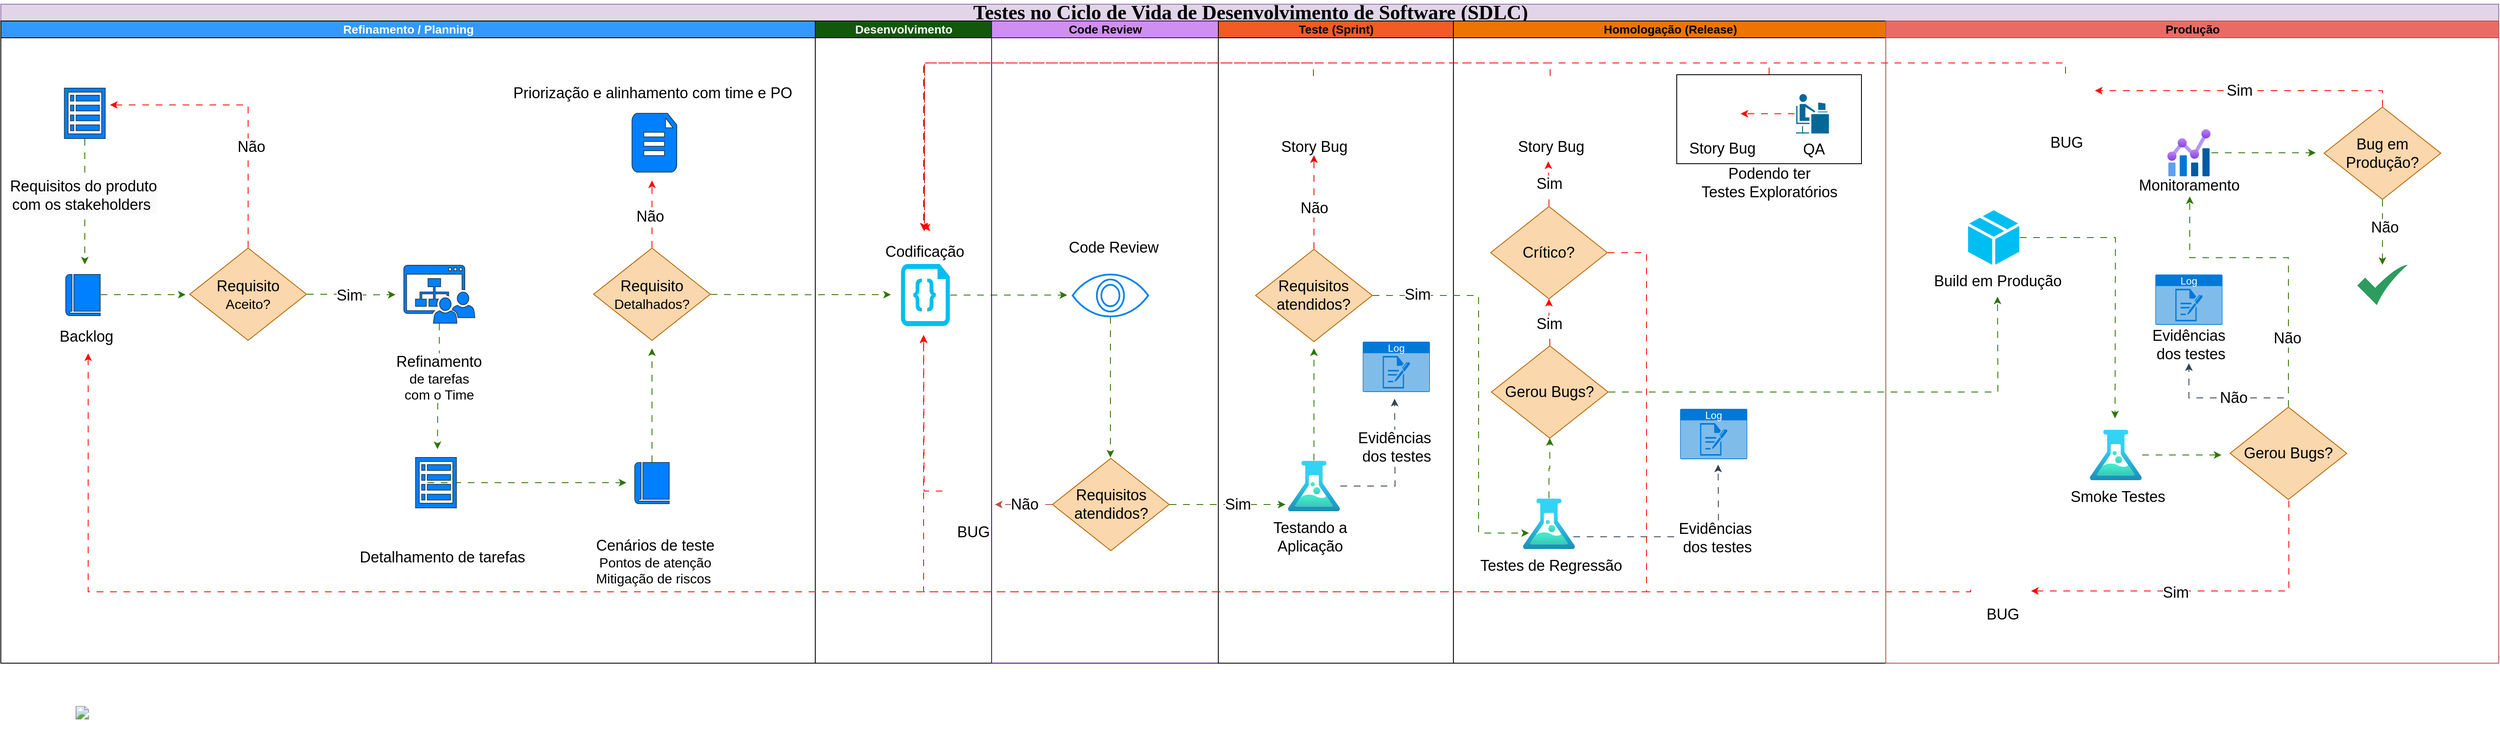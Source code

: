 <mxfile version="24.8.4">
  <diagram name="Page-1" id="74e2e168-ea6b-b213-b513-2b3c1d86103e">
    <mxGraphModel dx="4870" dy="1447" grid="0" gridSize="10" guides="1" tooltips="1" connect="1" arrows="1" fold="1" page="1" pageScale="1" pageWidth="1100" pageHeight="850" background="#FFFFFF" math="0" shadow="0">
      <root>
        <mxCell id="0" />
        <mxCell id="1" parent="0" />
        <mxCell id="77e6c97f196da883-1" value="&lt;font style=&quot;font-size: 24px;&quot;&gt;Testes no Ciclo de Vida de Desenvolvimento de Software (SDLC)&lt;/font&gt;" style="swimlane;html=1;childLayout=stackLayout;startSize=20;rounded=0;shadow=0;labelBackgroundColor=none;strokeWidth=1;fontFamily=Verdana;fontSize=8;align=center;fillColor=#e1d5e7;strokeColor=#9673a6;" parent="1" vertex="1">
          <mxGeometry x="70" y="5" width="2975" height="785" as="geometry" />
        </mxCell>
        <mxCell id="77e6c97f196da883-2" value="&lt;font style=&quot;font-size: 14px;&quot;&gt;Refinamento / Planning&lt;/font&gt;" style="swimlane;html=1;startSize=20;fillColor=#3399FF;strokeColor=#000000;fontColor=#ffffff;fillStyle=solid;gradientColor=none;" parent="77e6c97f196da883-1" vertex="1">
          <mxGeometry y="20" width="970" height="765" as="geometry">
            <mxRectangle y="20" width="32" height="730" as="alternateBounds" />
          </mxGeometry>
        </mxCell>
        <mxCell id="rSFsk-fasPT_X7yhRa_L-7" value="" style="edgeStyle=orthogonalEdgeStyle;rounded=0;orthogonalLoop=1;jettySize=auto;html=1;fillColor=#60a917;strokeColor=#2D7600;flowAnimation=1;" parent="77e6c97f196da883-2" source="rSFsk-fasPT_X7yhRa_L-2" edge="1">
          <mxGeometry relative="1" as="geometry">
            <mxPoint x="100" y="290" as="targetPoint" />
          </mxGeometry>
        </mxCell>
        <mxCell id="rSFsk-fasPT_X7yhRa_L-8" value="&lt;div style=&quot;font-size: 12px; background-color: rgb(251, 251, 251);&quot;&gt;&lt;span style=&quot;font-size: 18px;&quot;&gt;Requisitos do produto&lt;/span&gt;&lt;/div&gt;&lt;div style=&quot;font-size: 12px; background-color: rgb(251, 251, 251);&quot;&gt;&lt;span style=&quot;font-size: 18px;&quot;&gt;com os stakeholders&amp;nbsp;&lt;/span&gt;&lt;/div&gt;" style="edgeLabel;html=1;align=center;verticalAlign=middle;resizable=0;points=[];" parent="rSFsk-fasPT_X7yhRa_L-7" vertex="1" connectable="0">
          <mxGeometry x="0.608" y="-2" relative="1" as="geometry">
            <mxPoint y="-53" as="offset" />
          </mxGeometry>
        </mxCell>
        <mxCell id="rSFsk-fasPT_X7yhRa_L-2" value="" style="sketch=0;html=1;aspect=fixed;strokeColor=#23445d;shadow=0;fillColor=#007FFF;verticalAlign=top;labelPosition=center;verticalLabelPosition=bottom;shape=mxgraph.gcp2.view_list;" parent="77e6c97f196da883-2" vertex="1">
          <mxGeometry x="75.7" y="80" width="48.6" height="60" as="geometry" />
        </mxCell>
        <mxCell id="rSFsk-fasPT_X7yhRa_L-5" value="" style="sketch=0;pointerEvents=1;shadow=0;dashed=0;html=1;strokeColor=#23445d;fillColor=#007FFF;labelPosition=center;verticalLabelPosition=bottom;verticalAlign=top;outlineConnect=0;align=center;shape=mxgraph.office.concepts.book_journal;" parent="77e6c97f196da883-2" vertex="1">
          <mxGeometry x="77.3" y="302" width="41" height="49" as="geometry" />
        </mxCell>
        <mxCell id="rSFsk-fasPT_X7yhRa_L-6" value="&lt;span style=&quot;font-size: 18px;&quot;&gt;Backlog&amp;nbsp;&lt;/span&gt;" style="text;html=1;align=center;verticalAlign=middle;resizable=0;points=[];autosize=1;strokeColor=none;fillColor=none;" parent="77e6c97f196da883-2" vertex="1">
          <mxGeometry x="58.8" y="356" width="90" height="40" as="geometry" />
        </mxCell>
        <mxCell id="rSFsk-fasPT_X7yhRa_L-19" style="edgeStyle=orthogonalEdgeStyle;rounded=0;orthogonalLoop=1;jettySize=auto;html=1;fillColor=#60a917;strokeColor=#2D7600;flowAnimation=1;" parent="77e6c97f196da883-2" source="rSFsk-fasPT_X7yhRa_L-9" edge="1">
          <mxGeometry relative="1" as="geometry">
            <mxPoint x="470" y="326" as="targetPoint" />
          </mxGeometry>
        </mxCell>
        <mxCell id="rSFsk-fasPT_X7yhRa_L-20" value="&lt;font style=&quot;font-size: 18px;&quot;&gt;Sim&lt;/font&gt;" style="edgeLabel;html=1;align=center;verticalAlign=middle;resizable=0;points=[];" parent="rSFsk-fasPT_X7yhRa_L-19" vertex="1" connectable="0">
          <mxGeometry x="-0.057" y="-1" relative="1" as="geometry">
            <mxPoint as="offset" />
          </mxGeometry>
        </mxCell>
        <mxCell id="rSFsk-fasPT_X7yhRa_L-9" value="&lt;div&gt;&lt;font style=&quot;font-size: 18px;&quot;&gt;Requisito&lt;/font&gt;&lt;/div&gt;&lt;div&gt;&lt;font size=&quot;3&quot;&gt;Aceito?&lt;/font&gt;&lt;/div&gt;" style="rhombus;whiteSpace=wrap;html=1;fillColor=#fad7ac;strokeColor=#b46504;" parent="77e6c97f196da883-2" vertex="1">
          <mxGeometry x="225" y="270.5" width="139" height="110" as="geometry" />
        </mxCell>
        <mxCell id="rSFsk-fasPT_X7yhRa_L-10" style="edgeStyle=orthogonalEdgeStyle;rounded=0;orthogonalLoop=1;jettySize=auto;html=1;fillColor=#60a917;strokeColor=#2D7600;flowAnimation=1;" parent="77e6c97f196da883-2" source="rSFsk-fasPT_X7yhRa_L-5" edge="1">
          <mxGeometry relative="1" as="geometry">
            <mxPoint x="220" y="326" as="targetPoint" />
          </mxGeometry>
        </mxCell>
        <mxCell id="rSFsk-fasPT_X7yhRa_L-15" style="edgeStyle=orthogonalEdgeStyle;rounded=0;orthogonalLoop=1;jettySize=auto;html=1;exitX=0.5;exitY=0;exitDx=0;exitDy=0;strokeColor=#ff0800;flowAnimation=1;" parent="77e6c97f196da883-2" source="rSFsk-fasPT_X7yhRa_L-9" edge="1">
          <mxGeometry relative="1" as="geometry">
            <mxPoint x="130" y="100" as="targetPoint" />
            <Array as="points">
              <mxPoint x="295" y="100" />
            </Array>
          </mxGeometry>
        </mxCell>
        <mxCell id="rSFsk-fasPT_X7yhRa_L-16" value="&lt;font style=&quot;font-size: 18px;&quot;&gt;Não&lt;/font&gt;" style="edgeLabel;html=1;align=center;verticalAlign=middle;resizable=0;points=[];" parent="rSFsk-fasPT_X7yhRa_L-15" vertex="1" connectable="0">
          <mxGeometry x="-0.279" y="-3" relative="1" as="geometry">
            <mxPoint as="offset" />
          </mxGeometry>
        </mxCell>
        <mxCell id="rSFsk-fasPT_X7yhRa_L-18" value="" style="sketch=0;pointerEvents=1;shadow=0;dashed=0;html=1;strokeColor=#23445d;fillColor=#007FFF;labelPosition=center;verticalLabelPosition=bottom;verticalAlign=top;outlineConnect=0;align=center;shape=mxgraph.office.sites.site_team;" parent="77e6c97f196da883-2" vertex="1">
          <mxGeometry x="480" y="291" width="84.49" height="69" as="geometry" />
        </mxCell>
        <mxCell id="rSFsk-fasPT_X7yhRa_L-28" style="edgeStyle=orthogonalEdgeStyle;rounded=0;orthogonalLoop=1;jettySize=auto;html=1;fillColor=#60a917;strokeColor=#2D7600;flowAnimation=1;" parent="77e6c97f196da883-2" edge="1">
          <mxGeometry relative="1" as="geometry">
            <mxPoint x="745" y="550" as="targetPoint" />
            <mxPoint x="507.55" y="550" as="sourcePoint" />
          </mxGeometry>
        </mxCell>
        <mxCell id="rSFsk-fasPT_X7yhRa_L-22" value="" style="sketch=0;html=1;aspect=fixed;strokeColor=#23445d;shadow=0;fillColor=#007FFF;verticalAlign=top;labelPosition=center;verticalLabelPosition=bottom;shape=mxgraph.gcp2.view_list;" parent="77e6c97f196da883-2" vertex="1">
          <mxGeometry x="493.95" y="520" width="48.6" height="60" as="geometry" />
        </mxCell>
        <mxCell id="rSFsk-fasPT_X7yhRa_L-23" style="edgeStyle=orthogonalEdgeStyle;rounded=0;orthogonalLoop=1;jettySize=auto;html=1;fillColor=#60a917;strokeColor=#2D7600;flowAnimation=1;" parent="77e6c97f196da883-2" source="rSFsk-fasPT_X7yhRa_L-18" edge="1">
          <mxGeometry relative="1" as="geometry">
            <mxPoint x="520" y="510" as="targetPoint" />
          </mxGeometry>
        </mxCell>
        <mxCell id="rSFsk-fasPT_X7yhRa_L-24" value="&lt;div&gt;&lt;font style=&quot;font-size: 18px;&quot;&gt;Refinamento&amp;nbsp;&lt;/font&gt;&lt;/div&gt;&lt;div&gt;&lt;font size=&quot;3&quot;&gt;de tarefas&amp;nbsp;&lt;/font&gt;&lt;/div&gt;&lt;div&gt;&lt;font size=&quot;3&quot;&gt;com o Time&amp;nbsp;&lt;/font&gt;&lt;/div&gt;" style="edgeLabel;html=1;align=center;verticalAlign=middle;resizable=0;points=[];" parent="rSFsk-fasPT_X7yhRa_L-23" vertex="1" connectable="0">
          <mxGeometry x="-0.148" y="1" relative="1" as="geometry">
            <mxPoint as="offset" />
          </mxGeometry>
        </mxCell>
        <mxCell id="rSFsk-fasPT_X7yhRa_L-49" style="edgeStyle=orthogonalEdgeStyle;rounded=0;orthogonalLoop=1;jettySize=auto;html=1;fillColor=#60a917;strokeColor=#2D7600;flowAnimation=1;" parent="77e6c97f196da883-2" source="rSFsk-fasPT_X7yhRa_L-26" edge="1">
          <mxGeometry relative="1" as="geometry">
            <mxPoint x="775.5" y="390" as="targetPoint" />
          </mxGeometry>
        </mxCell>
        <mxCell id="rSFsk-fasPT_X7yhRa_L-26" value="" style="sketch=0;pointerEvents=1;shadow=0;dashed=0;html=1;strokeColor=#23445d;fillColor=#007FFF;labelPosition=center;verticalLabelPosition=bottom;verticalAlign=top;outlineConnect=0;align=center;shape=mxgraph.office.concepts.book_journal;" parent="77e6c97f196da883-2" vertex="1">
          <mxGeometry x="755" y="526" width="41" height="49" as="geometry" />
        </mxCell>
        <mxCell id="rSFsk-fasPT_X7yhRa_L-50" style="edgeStyle=orthogonalEdgeStyle;rounded=0;orthogonalLoop=1;jettySize=auto;html=1;fillColor=#f8cecc;strokeColor=#ff0800;flowAnimation=1;" parent="77e6c97f196da883-2" source="rSFsk-fasPT_X7yhRa_L-47" edge="1">
          <mxGeometry relative="1" as="geometry">
            <mxPoint x="775.5" y="190" as="targetPoint" />
          </mxGeometry>
        </mxCell>
        <mxCell id="rSFsk-fasPT_X7yhRa_L-53" value="&lt;font style=&quot;font-size: 18px;&quot;&gt;Não&lt;/font&gt;" style="edgeLabel;html=1;align=center;verticalAlign=middle;resizable=0;points=[];" parent="rSFsk-fasPT_X7yhRa_L-50" vertex="1" connectable="0">
          <mxGeometry x="-0.059" y="3" relative="1" as="geometry">
            <mxPoint as="offset" />
          </mxGeometry>
        </mxCell>
        <mxCell id="rSFsk-fasPT_X7yhRa_L-54" style="edgeStyle=orthogonalEdgeStyle;rounded=0;orthogonalLoop=1;jettySize=auto;html=1;fillColor=#60a917;strokeColor=#2D7600;flowAnimation=1;" parent="77e6c97f196da883-2" edge="1">
          <mxGeometry relative="1" as="geometry">
            <mxPoint x="1060" y="326" as="targetPoint" />
            <mxPoint x="796.91" y="325.571" as="sourcePoint" />
          </mxGeometry>
        </mxCell>
        <mxCell id="rSFsk-fasPT_X7yhRa_L-47" value="&lt;div&gt;&lt;font style=&quot;font-size: 18px;&quot;&gt;Requisito&lt;/font&gt;&lt;/div&gt;&lt;div&gt;&lt;font size=&quot;3&quot;&gt;Detalhados?&lt;/font&gt;&lt;/div&gt;" style="rhombus;whiteSpace=wrap;html=1;fillColor=#fad7ac;strokeColor=#b46504;" parent="77e6c97f196da883-2" vertex="1">
          <mxGeometry x="706" y="270.5" width="139" height="110" as="geometry" />
        </mxCell>
        <mxCell id="rSFsk-fasPT_X7yhRa_L-48" value="" style="verticalLabelPosition=bottom;html=1;verticalAlign=top;align=center;strokeColor=#23445d;fillColor=#007FFF;shape=mxgraph.azure.file_2;pointerEvents=1;" parent="77e6c97f196da883-2" vertex="1">
          <mxGeometry x="751.75" y="110" width="53.25" height="70" as="geometry" />
        </mxCell>
        <mxCell id="rSFsk-fasPT_X7yhRa_L-51" value="&lt;span style=&quot;font-size: 18px;&quot;&gt;Priorização e alinhamento com time e PO&lt;/span&gt;" style="text;html=1;align=center;verticalAlign=middle;resizable=0;points=[];autosize=1;strokeColor=none;fillColor=none;" parent="77e6c97f196da883-2" vertex="1">
          <mxGeometry x="596.38" y="66" width="360" height="40" as="geometry" />
        </mxCell>
        <mxCell id="77e6c97f196da883-3" value="&lt;font style=&quot;font-size: 14px;&quot;&gt;Desenvolvimento&lt;/font&gt;" style="swimlane;html=1;startSize=20;fillColor=#12570A;strokeColor=#000000;fontColor=#ffffff;fillStyle=solid;" parent="77e6c97f196da883-1" vertex="1">
          <mxGeometry x="970" y="20" width="210" height="765" as="geometry" />
        </mxCell>
        <mxCell id="rSFsk-fasPT_X7yhRa_L-61" style="edgeStyle=orthogonalEdgeStyle;rounded=0;orthogonalLoop=1;jettySize=auto;html=1;fillColor=#60a917;strokeColor=#2D7600;flowAnimation=1;" parent="77e6c97f196da883-3" source="rSFsk-fasPT_X7yhRa_L-52" edge="1">
          <mxGeometry relative="1" as="geometry">
            <mxPoint x="300.0" y="326.5" as="targetPoint" />
          </mxGeometry>
        </mxCell>
        <mxCell id="rSFsk-fasPT_X7yhRa_L-52" value="" style="verticalLabelPosition=bottom;html=1;verticalAlign=top;align=center;strokeColor=none;fillColor=#00BEF2;shape=mxgraph.azure.code_file;pointerEvents=1;" parent="77e6c97f196da883-3" vertex="1">
          <mxGeometry x="102" y="289.5" width="58.25" height="74" as="geometry" />
        </mxCell>
        <mxCell id="rSFsk-fasPT_X7yhRa_L-57" value="&lt;span style=&quot;font-size: 18px;&quot;&gt;Codificação&lt;/span&gt;" style="edgeLabel;html=1;align=center;verticalAlign=middle;resizable=0;points=[];" parent="77e6c97f196da883-3" vertex="1" connectable="0">
          <mxGeometry x="104.995" y="273.996" as="geometry">
            <mxPoint x="25" y="1" as="offset" />
          </mxGeometry>
        </mxCell>
        <mxCell id="77e6c97f196da883-4" value="&lt;font style=&quot;font-size: 14px;&quot;&gt;Code Review&lt;/font&gt;" style="swimlane;html=1;startSize=20;fillColor=#CF8FF0;strokeColor=#500075;fillStyle=solid;" parent="77e6c97f196da883-1" vertex="1">
          <mxGeometry x="1180" y="20" width="270" height="765" as="geometry" />
        </mxCell>
        <mxCell id="rSFsk-fasPT_X7yhRa_L-72" style="edgeStyle=orthogonalEdgeStyle;rounded=0;orthogonalLoop=1;jettySize=auto;html=1;exitX=1;exitY=0.5;exitDx=0;exitDy=0;fillColor=#60a917;strokeColor=#2D7600;flowAnimation=1;" parent="77e6c97f196da883-4" source="rSFsk-fasPT_X7yhRa_L-55" edge="1">
          <mxGeometry relative="1" as="geometry">
            <mxPoint x="350" y="576.059" as="targetPoint" />
          </mxGeometry>
        </mxCell>
        <mxCell id="rSFsk-fasPT_X7yhRa_L-73" value="&lt;font style=&quot;font-size: 18px;&quot;&gt;Sim&lt;/font&gt;" style="edgeLabel;html=1;align=center;verticalAlign=middle;resizable=0;points=[];" parent="rSFsk-fasPT_X7yhRa_L-72" vertex="1" connectable="0">
          <mxGeometry x="0.171" y="1" relative="1" as="geometry">
            <mxPoint as="offset" />
          </mxGeometry>
        </mxCell>
        <mxCell id="rSFsk-fasPT_X7yhRa_L-55" value="&lt;span style=&quot;font-size: 18px;&quot;&gt;Requisitos atendidos?&lt;/span&gt;" style="rhombus;whiteSpace=wrap;html=1;fillColor=#fad7ac;strokeColor=#b46504;" parent="77e6c97f196da883-4" vertex="1">
          <mxGeometry x="72.5" y="521" width="139" height="110" as="geometry" />
        </mxCell>
        <mxCell id="rSFsk-fasPT_X7yhRa_L-67" style="edgeStyle=orthogonalEdgeStyle;rounded=0;orthogonalLoop=1;jettySize=auto;html=1;fillColor=#60a917;strokeColor=#2D7600;flowAnimation=1;" parent="77e6c97f196da883-4" source="rSFsk-fasPT_X7yhRa_L-59" edge="1">
          <mxGeometry relative="1" as="geometry">
            <mxPoint x="141.5" y="520" as="targetPoint" />
          </mxGeometry>
        </mxCell>
        <mxCell id="rSFsk-fasPT_X7yhRa_L-59" value="" style="html=1;verticalLabelPosition=bottom;align=center;labelBackgroundColor=#ffffff;verticalAlign=top;strokeWidth=2;strokeColor=#0080F0;shadow=0;dashed=0;shape=mxgraph.ios7.icons.eye;" parent="77e6c97f196da883-4" vertex="1">
          <mxGeometry x="96.5" y="302" width="90" height="50" as="geometry" />
        </mxCell>
        <mxCell id="rSFsk-fasPT_X7yhRa_L-60" value="&lt;span style=&quot;font-size: 18px;&quot;&gt;Code Review&lt;/span&gt;" style="text;html=1;align=center;verticalAlign=middle;resizable=0;points=[];autosize=1;strokeColor=none;fillColor=none;" parent="77e6c97f196da883-4" vertex="1">
          <mxGeometry x="80" y="250" width="130" height="40" as="geometry" />
        </mxCell>
        <mxCell id="77e6c97f196da883-5" value="&lt;font style=&quot;font-size: 14px;&quot;&gt;Teste (Sprint)&lt;/font&gt;" style="swimlane;html=1;startSize=20;strokeColor=#000000;fillColor=#F25B25;" parent="77e6c97f196da883-1" vertex="1">
          <mxGeometry x="1450" y="20" width="280" height="765" as="geometry" />
        </mxCell>
        <mxCell id="rSFsk-fasPT_X7yhRa_L-76" style="edgeStyle=orthogonalEdgeStyle;rounded=0;orthogonalLoop=1;jettySize=auto;html=1;fillColor=#60a917;strokeColor=#2D7600;flowAnimation=1;" parent="77e6c97f196da883-5" source="rSFsk-fasPT_X7yhRa_L-68" edge="1">
          <mxGeometry relative="1" as="geometry">
            <mxPoint x="113.91" y="390" as="targetPoint" />
          </mxGeometry>
        </mxCell>
        <mxCell id="rSFsk-fasPT_X7yhRa_L-78" style="edgeStyle=orthogonalEdgeStyle;rounded=0;orthogonalLoop=1;jettySize=auto;html=1;fillColor=#647687;strokeColor=#314354;flowAnimation=1;" parent="77e6c97f196da883-5" source="rSFsk-fasPT_X7yhRa_L-68" edge="1">
          <mxGeometry relative="1" as="geometry">
            <mxPoint x="210" y="450" as="targetPoint" />
          </mxGeometry>
        </mxCell>
        <mxCell id="rSFsk-fasPT_X7yhRa_L-79" value="&lt;font style=&quot;font-size: 18px;&quot;&gt;Evidências&amp;nbsp;&lt;br&gt;dos testes&lt;/font&gt;" style="edgeLabel;html=1;align=center;verticalAlign=middle;resizable=0;points=[];" parent="rSFsk-fasPT_X7yhRa_L-78" vertex="1" connectable="0">
          <mxGeometry x="0.32" y="-1" relative="1" as="geometry">
            <mxPoint as="offset" />
          </mxGeometry>
        </mxCell>
        <mxCell id="rSFsk-fasPT_X7yhRa_L-68" value="" style="image;aspect=fixed;html=1;points=[];align=center;fontSize=12;image=img/lib/azure2/general/Load_Test.svg;" parent="77e6c97f196da883-5" vertex="1">
          <mxGeometry x="83" y="524" width="61.82" height="60" as="geometry" />
        </mxCell>
        <mxCell id="rSFsk-fasPT_X7yhRa_L-81" style="edgeStyle=orthogonalEdgeStyle;rounded=0;orthogonalLoop=1;jettySize=auto;html=1;fillColor=#f8cecc;strokeColor=#db0700;flowAnimation=1;" parent="77e6c97f196da883-5" source="rSFsk-fasPT_X7yhRa_L-74" edge="1">
          <mxGeometry relative="1" as="geometry">
            <mxPoint x="113.91" y="160" as="targetPoint" />
          </mxGeometry>
        </mxCell>
        <mxCell id="rSFsk-fasPT_X7yhRa_L-82" value="&lt;font style=&quot;font-size: 18px;&quot;&gt;Não&lt;/font&gt;" style="edgeLabel;html=1;align=center;verticalAlign=middle;resizable=0;points=[];" parent="rSFsk-fasPT_X7yhRa_L-81" vertex="1" connectable="0">
          <mxGeometry x="-0.121" relative="1" as="geometry">
            <mxPoint as="offset" />
          </mxGeometry>
        </mxCell>
        <mxCell id="rSFsk-fasPT_X7yhRa_L-74" value="&lt;span style=&quot;font-size: 18px;&quot;&gt;Requisitos atendidos?&lt;/span&gt;" style="rhombus;whiteSpace=wrap;html=1;fillColor=#fad7ac;strokeColor=#b46504;" parent="77e6c97f196da883-5" vertex="1">
          <mxGeometry x="44.41" y="272" width="139" height="110" as="geometry" />
        </mxCell>
        <mxCell id="rSFsk-fasPT_X7yhRa_L-77" value="Log" style="html=1;whiteSpace=wrap;strokeColor=none;fillColor=#0079D6;labelPosition=center;verticalLabelPosition=middle;verticalAlign=top;align=center;fontSize=12;outlineConnect=0;spacingTop=-6;fontColor=#FFFFFF;sketch=0;shape=mxgraph.sitemap.log;" parent="77e6c97f196da883-5" vertex="1">
          <mxGeometry x="172" y="382" width="80" height="60" as="geometry" />
        </mxCell>
        <mxCell id="rSFsk-fasPT_X7yhRa_L-84" style="edgeStyle=orthogonalEdgeStyle;rounded=0;orthogonalLoop=1;jettySize=auto;html=1;fillColor=#f8cecc;strokeColor=#db0700;flowAnimation=1;" parent="77e6c97f196da883-5" edge="1">
          <mxGeometry relative="1" as="geometry">
            <mxPoint x="-350" y="250" as="targetPoint" />
            <Array as="points">
              <mxPoint x="113" y="50" />
              <mxPoint x="-350" y="50" />
            </Array>
            <mxPoint x="113.333" y="66" as="sourcePoint" />
          </mxGeometry>
        </mxCell>
        <mxCell id="rSFsk-fasPT_X7yhRa_L-83" value="&lt;span style=&quot;font-size: 18px;&quot;&gt;Story Bug&lt;/span&gt;" style="text;html=1;align=center;verticalAlign=middle;resizable=0;points=[];autosize=1;strokeColor=none;fillColor=none;" parent="77e6c97f196da883-5" vertex="1">
          <mxGeometry x="63.91" y="130" width="100" height="40" as="geometry" />
        </mxCell>
        <mxCell id="rSFsk-fasPT_X7yhRa_L-92" value="&lt;div&gt;&lt;span style=&quot;font-size: 18px;&quot;&gt;Testando a&lt;/span&gt;&lt;/div&gt;&lt;div&gt;&lt;span style=&quot;font-size: 18px;&quot;&gt;Aplicação&lt;/span&gt;&lt;/div&gt;" style="edgeLabel;html=1;align=center;verticalAlign=middle;resizable=0;points=[];" parent="77e6c97f196da883-5" vertex="1" connectable="0">
          <mxGeometry x="113.912" y="620.002" as="geometry">
            <mxPoint x="-5" y="-5" as="offset" />
          </mxGeometry>
        </mxCell>
        <mxCell id="77e6c97f196da883-6" value="&lt;font style=&quot;font-size: 14px;&quot;&gt;Homologação (Release)&lt;/font&gt;" style="swimlane;html=1;startSize=20;fillColor=#EB7500;" parent="77e6c97f196da883-1" vertex="1">
          <mxGeometry x="1730" y="20" width="515" height="765" as="geometry" />
        </mxCell>
        <mxCell id="rSFsk-fasPT_X7yhRa_L-99" style="edgeStyle=orthogonalEdgeStyle;rounded=0;orthogonalLoop=1;jettySize=auto;html=1;fillColor=#fad9d5;strokeColor=#DB0700;flowAnimation=1;" parent="77e6c97f196da883-6" edge="1">
          <mxGeometry relative="1" as="geometry">
            <mxPoint x="-630" y="250" as="targetPoint" />
            <Array as="points">
              <mxPoint x="115" y="50" />
              <mxPoint x="-630" y="50" />
            </Array>
            <mxPoint x="115.25" y="66" as="sourcePoint" />
          </mxGeometry>
        </mxCell>
        <mxCell id="rSFsk-fasPT_X7yhRa_L-86" value="&lt;span style=&quot;font-size: 18px;&quot;&gt;Story Bug&lt;/span&gt;" style="text;html=1;align=center;verticalAlign=middle;resizable=0;points=[];autosize=1;strokeColor=none;fillColor=none;" parent="77e6c97f196da883-6" vertex="1">
          <mxGeometry x="65.82" y="130" width="100" height="40" as="geometry" />
        </mxCell>
        <mxCell id="rSFsk-fasPT_X7yhRa_L-106" style="edgeStyle=orthogonalEdgeStyle;rounded=0;orthogonalLoop=1;jettySize=auto;html=1;fillColor=#60a917;strokeColor=#2D7600;flowAnimation=1;" parent="77e6c97f196da883-6" source="rSFsk-fasPT_X7yhRa_L-88" target="rSFsk-fasPT_X7yhRa_L-94" edge="1">
          <mxGeometry relative="1" as="geometry" />
        </mxCell>
        <mxCell id="rSFsk-fasPT_X7yhRa_L-88" value="" style="image;aspect=fixed;html=1;points=[];align=center;fontSize=12;image=img/lib/azure2/general/Load_Test.svg;" parent="77e6c97f196da883-6" vertex="1">
          <mxGeometry x="82.91" y="569" width="61.82" height="60" as="geometry" />
        </mxCell>
        <mxCell id="rSFsk-fasPT_X7yhRa_L-93" value="&lt;span style=&quot;font-size: 18px;&quot;&gt;Testes de Regressão&lt;/span&gt;" style="edgeLabel;html=1;align=center;verticalAlign=middle;resizable=0;points=[];" parent="77e6c97f196da883-6" vertex="1" connectable="0">
          <mxGeometry x="115.822" y="649.002" as="geometry" />
        </mxCell>
        <mxCell id="rSFsk-fasPT_X7yhRa_L-104" style="edgeStyle=orthogonalEdgeStyle;rounded=0;orthogonalLoop=1;jettySize=auto;html=1;entryX=0.5;entryY=1;entryDx=0;entryDy=0;fillColor=#f8cecc;strokeColor=#ff0800;flowAnimation=1;" parent="77e6c97f196da883-6" source="rSFsk-fasPT_X7yhRa_L-94" target="rSFsk-fasPT_X7yhRa_L-97" edge="1">
          <mxGeometry relative="1" as="geometry" />
        </mxCell>
        <mxCell id="rSFsk-fasPT_X7yhRa_L-105" value="&lt;font style=&quot;font-size: 18px;&quot;&gt;Sim&lt;/font&gt;" style="edgeLabel;html=1;align=center;verticalAlign=middle;resizable=0;points=[];" parent="rSFsk-fasPT_X7yhRa_L-104" vertex="1" connectable="0">
          <mxGeometry x="-0.062" y="1" relative="1" as="geometry">
            <mxPoint as="offset" />
          </mxGeometry>
        </mxCell>
        <mxCell id="w7D7gaezyS0UYLQDGe1b-21" style="edgeStyle=orthogonalEdgeStyle;rounded=0;orthogonalLoop=1;jettySize=auto;html=1;fillColor=#60a917;strokeColor=#2D7600;flowAnimation=1;" parent="77e6c97f196da883-6" source="rSFsk-fasPT_X7yhRa_L-94" edge="1">
          <mxGeometry relative="1" as="geometry">
            <mxPoint x="648" y="328.333" as="targetPoint" />
          </mxGeometry>
        </mxCell>
        <mxCell id="rSFsk-fasPT_X7yhRa_L-94" value="&lt;span style=&quot;font-size: 18px;&quot;&gt;Gerou Bugs?&lt;/span&gt;" style="rhombus;whiteSpace=wrap;html=1;fillColor=#fad7ac;strokeColor=#b46504;" parent="77e6c97f196da883-6" vertex="1">
          <mxGeometry x="45.32" y="387" width="139" height="110" as="geometry" />
        </mxCell>
        <mxCell id="rSFsk-fasPT_X7yhRa_L-97" value="&lt;span style=&quot;font-size: 18px;&quot;&gt;Crítico?&lt;/span&gt;" style="rhombus;whiteSpace=wrap;html=1;fillColor=#fad7ac;strokeColor=#b46504;" parent="77e6c97f196da883-6" vertex="1">
          <mxGeometry x="44.32" y="221" width="139" height="110" as="geometry" />
        </mxCell>
        <mxCell id="rSFsk-fasPT_X7yhRa_L-101" style="edgeStyle=orthogonalEdgeStyle;rounded=0;orthogonalLoop=1;jettySize=auto;html=1;entryX=0.471;entryY=0.932;entryDx=0;entryDy=0;entryPerimeter=0;fillColor=#f8cecc;strokeColor=#ff0800;flowAnimation=1;" parent="77e6c97f196da883-6" source="rSFsk-fasPT_X7yhRa_L-97" target="rSFsk-fasPT_X7yhRa_L-86" edge="1">
          <mxGeometry relative="1" as="geometry" />
        </mxCell>
        <mxCell id="rSFsk-fasPT_X7yhRa_L-102" value="&lt;font style=&quot;font-size: 18px;&quot;&gt;Sim&lt;/font&gt;" style="edgeLabel;html=1;align=center;verticalAlign=middle;resizable=0;points=[];" parent="rSFsk-fasPT_X7yhRa_L-101" vertex="1" connectable="0">
          <mxGeometry x="0.051" y="-1" relative="1" as="geometry">
            <mxPoint as="offset" />
          </mxGeometry>
        </mxCell>
        <mxCell id="rSFsk-fasPT_X7yhRa_L-107" style="edgeStyle=orthogonalEdgeStyle;rounded=0;orthogonalLoop=1;jettySize=auto;html=1;fillColor=#647687;strokeColor=#314354;flowAnimation=1;entryX=0;entryY=0.5;entryDx=0;entryDy=0;entryPerimeter=0;exitX=0.962;exitY=0.756;exitDx=0;exitDy=0;exitPerimeter=0;" parent="77e6c97f196da883-6" source="rSFsk-fasPT_X7yhRa_L-88" edge="1">
          <mxGeometry relative="1" as="geometry">
            <mxPoint x="315.27" y="528.53" as="targetPoint" />
            <mxPoint x="190.0" y="610.53" as="sourcePoint" />
          </mxGeometry>
        </mxCell>
        <mxCell id="rSFsk-fasPT_X7yhRa_L-108" value="&lt;font style=&quot;font-size: 18px;&quot;&gt;Evidências&amp;nbsp;&lt;br&gt;dos testes&lt;/font&gt;" style="edgeLabel;html=1;align=center;verticalAlign=middle;resizable=0;points=[];" parent="rSFsk-fasPT_X7yhRa_L-107" vertex="1" connectable="0">
          <mxGeometry x="0.32" y="-1" relative="1" as="geometry">
            <mxPoint as="offset" />
          </mxGeometry>
        </mxCell>
        <mxCell id="rSFsk-fasPT_X7yhRa_L-109" value="Log" style="html=1;whiteSpace=wrap;strokeColor=none;fillColor=#0079D6;labelPosition=center;verticalLabelPosition=middle;verticalAlign=top;align=center;fontSize=12;outlineConnect=0;spacingTop=-6;fontColor=#FFFFFF;sketch=0;shape=mxgraph.sitemap.log;" parent="77e6c97f196da883-6" vertex="1">
          <mxGeometry x="270" y="462" width="80" height="60" as="geometry" />
        </mxCell>
        <mxCell id="w7D7gaezyS0UYLQDGe1b-67" style="edgeStyle=orthogonalEdgeStyle;rounded=0;orthogonalLoop=1;jettySize=auto;html=1;fillColor=#f8cecc;gradientColor=#ea6b66;strokeColor=#f00800;flowAnimation=1;" parent="77e6c97f196da883-6" source="w7D7gaezyS0UYLQDGe1b-6" edge="1">
          <mxGeometry relative="1" as="geometry">
            <mxPoint x="-630.923" y="249.615" as="targetPoint" />
            <Array as="points">
              <mxPoint x="376" y="50" />
              <mxPoint x="-631" y="50" />
            </Array>
          </mxGeometry>
        </mxCell>
        <mxCell id="w7D7gaezyS0UYLQDGe1b-6" value="" style="rounded=0;whiteSpace=wrap;html=1;" parent="77e6c97f196da883-6" vertex="1">
          <mxGeometry x="266" y="64" width="220" height="106" as="geometry" />
        </mxCell>
        <mxCell id="w7D7gaezyS0UYLQDGe1b-17" style="edgeStyle=orthogonalEdgeStyle;rounded=0;orthogonalLoop=1;jettySize=auto;html=1;entryX=1;entryY=0.5;entryDx=0;entryDy=0;fillColor=#f8cecc;strokeColor=#ff0800;flowAnimation=1;" parent="77e6c97f196da883-6" source="w7D7gaezyS0UYLQDGe1b-12" target="w7D7gaezyS0UYLQDGe1b-16" edge="1">
          <mxGeometry relative="1" as="geometry" />
        </mxCell>
        <mxCell id="w7D7gaezyS0UYLQDGe1b-12" value="" style="shape=mxgraph.cisco.people.androgenous_person;html=1;pointerEvents=1;dashed=0;fillColor=#036897;strokeColor=#ffffff;strokeWidth=2;verticalLabelPosition=bottom;verticalAlign=top;align=center;outlineConnect=0;" parent="77e6c97f196da883-6" vertex="1">
          <mxGeometry x="407" y="86" width="41.23" height="49" as="geometry" />
        </mxCell>
        <mxCell id="w7D7gaezyS0UYLQDGe1b-14" value="&lt;font style=&quot;font-size: 18px;&quot;&gt;QA&lt;/font&gt;" style="text;html=1;align=center;verticalAlign=middle;resizable=0;points=[];autosize=1;strokeColor=none;fillColor=none;" parent="77e6c97f196da883-6" vertex="1">
          <mxGeometry x="406.61" y="136" width="44" height="34" as="geometry" />
        </mxCell>
        <mxCell id="w7D7gaezyS0UYLQDGe1b-15" value="&lt;span style=&quot;font-size: 18px;&quot;&gt;Story Bug&lt;/span&gt;" style="text;html=1;align=center;verticalAlign=middle;resizable=0;points=[];autosize=1;strokeColor=none;fillColor=none;" parent="77e6c97f196da883-6" vertex="1">
          <mxGeometry x="270.0" y="132" width="100" height="40" as="geometry" />
        </mxCell>
        <mxCell id="w7D7gaezyS0UYLQDGe1b-16" value="" style="shape=image;html=1;verticalAlign=top;verticalLabelPosition=bottom;labelBackgroundColor=#ffffff;imageAspect=0;aspect=fixed;image=https://cdn2.iconfinder.com/data/icons/crystalproject/128x128/apps/bug.png" parent="77e6c97f196da883-6" vertex="1">
          <mxGeometry x="291" y="85" width="51" height="51" as="geometry" />
        </mxCell>
        <mxCell id="w7D7gaezyS0UYLQDGe1b-11" value="&lt;font style=&quot;font-size: 18px;&quot;&gt;Podendo ter&lt;br&gt;Testes Exploratórios&lt;/font&gt;" style="text;html=1;align=center;verticalAlign=middle;resizable=0;points=[];autosize=1;strokeColor=none;fillColor=none;" parent="77e6c97f196da883-6" vertex="1">
          <mxGeometry x="286" y="165" width="180" height="55" as="geometry" />
        </mxCell>
        <mxCell id="w7D7gaezyS0UYLQDGe1b-5" value="" style="shape=image;html=1;verticalAlign=top;verticalLabelPosition=bottom;labelBackgroundColor=#ffffff;imageAspect=0;aspect=fixed;image=https://cdn2.iconfinder.com/data/icons/crystalproject/128x128/apps/bug.png" parent="77e6c97f196da883-6" vertex="1">
          <mxGeometry x="80.82" y="70" width="70" height="70" as="geometry" />
        </mxCell>
        <mxCell id="w7D7gaezyS0UYLQDGe1b-40" style="edgeStyle=orthogonalEdgeStyle;rounded=0;orthogonalLoop=1;jettySize=auto;html=1;fillColor=#f8cecc;strokeColor=#ff0800;flowAnimation=1;" parent="77e6c97f196da883-6" edge="1">
          <mxGeometry relative="1" as="geometry">
            <mxPoint x="-631" y="374" as="targetPoint" />
            <mxPoint x="616" y="677.0" as="sourcePoint" />
            <Array as="points">
              <mxPoint x="616" y="680" />
              <mxPoint x="-631" y="680" />
            </Array>
          </mxGeometry>
        </mxCell>
        <mxCell id="rSFsk-fasPT_X7yhRa_L-89" style="edgeStyle=orthogonalEdgeStyle;rounded=0;orthogonalLoop=1;jettySize=auto;html=1;fillColor=#60a917;strokeColor=#2D7600;flowAnimation=1;" parent="77e6c97f196da883-1" source="rSFsk-fasPT_X7yhRa_L-74" edge="1">
          <mxGeometry relative="1" as="geometry">
            <mxPoint x="1820" y="630" as="targetPoint" />
            <Array as="points">
              <mxPoint x="1760" y="347" />
              <mxPoint x="1760" y="630" />
            </Array>
          </mxGeometry>
        </mxCell>
        <mxCell id="rSFsk-fasPT_X7yhRa_L-91" value="&lt;font style=&quot;font-size: 18px;&quot;&gt;Sim&lt;/font&gt;" style="edgeLabel;html=1;align=center;verticalAlign=middle;resizable=0;points=[];" parent="rSFsk-fasPT_X7yhRa_L-89" vertex="1" connectable="0">
          <mxGeometry x="-0.775" y="1" relative="1" as="geometry">
            <mxPoint as="offset" />
          </mxGeometry>
        </mxCell>
        <mxCell id="w7D7gaezyS0UYLQDGe1b-19" style="edgeStyle=orthogonalEdgeStyle;rounded=0;orthogonalLoop=1;jettySize=auto;html=1;fillColor=#f8cecc;strokeColor=#ff0800;flowAnimation=1;" parent="77e6c97f196da883-1" source="rSFsk-fasPT_X7yhRa_L-97" target="rSFsk-fasPT_X7yhRa_L-6" edge="1">
          <mxGeometry relative="1" as="geometry">
            <Array as="points">
              <mxPoint x="1960" y="296" />
              <mxPoint x="1960" y="700" />
              <mxPoint x="104" y="700" />
            </Array>
          </mxGeometry>
        </mxCell>
        <mxCell id="77e6c97f196da883-7" value="&lt;font style=&quot;font-size: 14px;&quot;&gt;Produção&lt;/font&gt;" style="swimlane;html=1;startSize=20;fillColor=#EA6B66;strokeColor=#b85450;" parent="77e6c97f196da883-1" vertex="1">
          <mxGeometry x="2245" y="20" width="730" height="765" as="geometry" />
        </mxCell>
        <mxCell id="w7D7gaezyS0UYLQDGe1b-25" style="edgeStyle=orthogonalEdgeStyle;rounded=0;orthogonalLoop=1;jettySize=auto;html=1;fillColor=#60a917;strokeColor=#2D7600;flowAnimation=1;" parent="77e6c97f196da883-7" source="w7D7gaezyS0UYLQDGe1b-20" edge="1">
          <mxGeometry relative="1" as="geometry">
            <mxPoint x="273" y="473.333" as="targetPoint" />
          </mxGeometry>
        </mxCell>
        <mxCell id="w7D7gaezyS0UYLQDGe1b-20" value="" style="verticalLabelPosition=bottom;html=1;verticalAlign=top;align=center;strokeColor=none;fillColor=#00BEF2;shape=mxgraph.azure.cloud_service_package_file;" parent="77e6c97f196da883-7" vertex="1">
          <mxGeometry x="98" y="225.5" width="61" height="65" as="geometry" />
        </mxCell>
        <mxCell id="w7D7gaezyS0UYLQDGe1b-22" value="&lt;span style=&quot;font-size: 18px;&quot;&gt;Build em Produção&lt;/span&gt;" style="text;html=1;align=center;verticalAlign=middle;resizable=0;points=[];autosize=1;strokeColor=none;fillColor=none;" parent="77e6c97f196da883-7" vertex="1">
          <mxGeometry x="48" y="293" width="170" height="34" as="geometry" />
        </mxCell>
        <mxCell id="w7D7gaezyS0UYLQDGe1b-28" style="edgeStyle=orthogonalEdgeStyle;rounded=0;orthogonalLoop=1;jettySize=auto;html=1;fillColor=#60a917;strokeColor=#2D7600;flowAnimation=1;" parent="77e6c97f196da883-7" source="w7D7gaezyS0UYLQDGe1b-23" edge="1">
          <mxGeometry relative="1" as="geometry">
            <mxPoint x="399.667" y="517" as="targetPoint" />
          </mxGeometry>
        </mxCell>
        <mxCell id="w7D7gaezyS0UYLQDGe1b-23" value="" style="image;aspect=fixed;html=1;points=[];align=center;fontSize=12;image=img/lib/azure2/general/Load_Test.svg;" parent="77e6c97f196da883-7" vertex="1">
          <mxGeometry x="243" y="487" width="61.82" height="60" as="geometry" />
        </mxCell>
        <mxCell id="w7D7gaezyS0UYLQDGe1b-24" value="&lt;span style=&quot;font-size: 18px;&quot;&gt;Smoke Testes&lt;/span&gt;" style="edgeLabel;html=1;align=center;verticalAlign=middle;resizable=0;points=[];" parent="77e6c97f196da883-7" vertex="1" connectable="0">
          <mxGeometry x="275.912" y="567.002" as="geometry" />
        </mxCell>
        <mxCell id="w7D7gaezyS0UYLQDGe1b-41" style="edgeStyle=orthogonalEdgeStyle;rounded=0;orthogonalLoop=1;jettySize=auto;html=1;entryX=1;entryY=0.5;entryDx=0;entryDy=0;fillColor=#f8cecc;strokeColor=#fa0800;flowAnimation=1;" parent="77e6c97f196da883-7" edge="1">
          <mxGeometry relative="1" as="geometry">
            <mxPoint x="481" y="572" as="sourcePoint" />
            <mxPoint x="173.0" y="679" as="targetPoint" />
            <Array as="points">
              <mxPoint x="480" y="679" />
            </Array>
          </mxGeometry>
        </mxCell>
        <mxCell id="w7D7gaezyS0UYLQDGe1b-42" value="&lt;font style=&quot;font-size: 18px;&quot;&gt;Sim&lt;/font&gt;" style="edgeLabel;html=1;align=center;verticalAlign=middle;resizable=0;points=[];" parent="w7D7gaezyS0UYLQDGe1b-41" vertex="1" connectable="0">
          <mxGeometry x="0.171" y="2" relative="1" as="geometry">
            <mxPoint as="offset" />
          </mxGeometry>
        </mxCell>
        <mxCell id="w7D7gaezyS0UYLQDGe1b-45" style="edgeStyle=orthogonalEdgeStyle;rounded=0;orthogonalLoop=1;jettySize=auto;html=1;fillColor=#647687;strokeColor=#314354;flowAnimation=1;" parent="77e6c97f196da883-7" source="w7D7gaezyS0UYLQDGe1b-26" edge="1">
          <mxGeometry relative="1" as="geometry">
            <mxPoint x="361" y="407.8" as="targetPoint" />
            <Array as="points">
              <mxPoint x="479" y="449" />
              <mxPoint x="361" y="449" />
            </Array>
          </mxGeometry>
        </mxCell>
        <mxCell id="w7D7gaezyS0UYLQDGe1b-50" value="&lt;font style=&quot;font-size: 18px;&quot;&gt;Não&lt;/font&gt;" style="edgeLabel;html=1;align=center;verticalAlign=middle;resizable=0;points=[];" parent="w7D7gaezyS0UYLQDGe1b-45" vertex="1" connectable="0">
          <mxGeometry x="0.002" relative="1" as="geometry">
            <mxPoint x="9" as="offset" />
          </mxGeometry>
        </mxCell>
        <mxCell id="w7D7gaezyS0UYLQDGe1b-54" style="edgeStyle=orthogonalEdgeStyle;rounded=0;orthogonalLoop=1;jettySize=auto;html=1;fillColor=#60a917;strokeColor=#2D7600;flowAnimation=1;" parent="77e6c97f196da883-7" source="w7D7gaezyS0UYLQDGe1b-26" edge="1">
          <mxGeometry relative="1" as="geometry">
            <mxPoint x="362" y="209" as="targetPoint" />
            <Array as="points">
              <mxPoint x="479" y="282" />
              <mxPoint x="362" y="282" />
            </Array>
          </mxGeometry>
        </mxCell>
        <mxCell id="w7D7gaezyS0UYLQDGe1b-55" value="&lt;font style=&quot;font-size: 18px;&quot;&gt;Não&lt;/font&gt;" style="edgeLabel;html=1;align=center;verticalAlign=middle;resizable=0;points=[];" parent="w7D7gaezyS0UYLQDGe1b-54" vertex="1" connectable="0">
          <mxGeometry x="-0.554" y="2" relative="1" as="geometry">
            <mxPoint as="offset" />
          </mxGeometry>
        </mxCell>
        <mxCell id="w7D7gaezyS0UYLQDGe1b-26" value="&lt;span style=&quot;font-size: 18px;&quot;&gt;Gerou Bugs?&lt;/span&gt;" style="rhombus;whiteSpace=wrap;html=1;fillColor=#fad7ac;strokeColor=#b46504;" parent="77e6c97f196da883-7" vertex="1">
          <mxGeometry x="410" y="460" width="139" height="110" as="geometry" />
        </mxCell>
        <mxCell id="w7D7gaezyS0UYLQDGe1b-33" value="&lt;span style=&quot;font-size: 18px;&quot;&gt;BUG&lt;/span&gt;" style="text;html=1;align=center;verticalAlign=middle;resizable=0;points=[];autosize=1;strokeColor=none;fillColor=none;" parent="77e6c97f196da883-7" vertex="1">
          <mxGeometry x="110.0" y="690" width="57" height="34" as="geometry" />
        </mxCell>
        <mxCell id="w7D7gaezyS0UYLQDGe1b-34" value="" style="shape=image;html=1;verticalAlign=top;verticalLabelPosition=bottom;labelBackgroundColor=#ffffff;imageAspect=0;aspect=fixed;image=https://cdn2.iconfinder.com/data/icons/crystalproject/128x128/apps/bug.png" parent="77e6c97f196da883-7" vertex="1">
          <mxGeometry x="103" y="627" width="70" height="70" as="geometry" />
        </mxCell>
        <mxCell id="w7D7gaezyS0UYLQDGe1b-43" value="Log" style="html=1;whiteSpace=wrap;strokeColor=none;fillColor=#0079D6;labelPosition=center;verticalLabelPosition=middle;verticalAlign=top;align=center;fontSize=12;outlineConnect=0;spacingTop=-6;fontColor=#FFFFFF;sketch=0;shape=mxgraph.sitemap.log;" parent="77e6c97f196da883-7" vertex="1">
          <mxGeometry x="321" y="302" width="80" height="60" as="geometry" />
        </mxCell>
        <mxCell id="w7D7gaezyS0UYLQDGe1b-46" value="&lt;font style=&quot;font-size: 18px;&quot;&gt;Evidências&amp;nbsp;&lt;br&gt;dos testes&lt;/font&gt;" style="edgeLabel;html=1;align=center;verticalAlign=middle;resizable=0;points=[];" parent="77e6c97f196da883-7" vertex="1" connectable="0">
          <mxGeometry x="-242.999" y="608.0" as="geometry">
            <mxPoint x="606" y="-222" as="offset" />
          </mxGeometry>
        </mxCell>
        <mxCell id="w7D7gaezyS0UYLQDGe1b-58" style="edgeStyle=orthogonalEdgeStyle;rounded=0;orthogonalLoop=1;jettySize=auto;html=1;fillColor=#60a917;strokeColor=#2D7600;flowAnimation=1;" parent="77e6c97f196da883-7" source="w7D7gaezyS0UYLQDGe1b-47" edge="1">
          <mxGeometry relative="1" as="geometry">
            <mxPoint x="512" y="157" as="targetPoint" />
          </mxGeometry>
        </mxCell>
        <mxCell id="w7D7gaezyS0UYLQDGe1b-47" value="" style="image;aspect=fixed;html=1;points=[];align=center;fontSize=12;image=img/lib/azure2/management_governance/Metrics.svg;" parent="77e6c97f196da883-7" vertex="1">
          <mxGeometry x="334.65" y="129" width="52.71" height="56" as="geometry" />
        </mxCell>
        <mxCell id="w7D7gaezyS0UYLQDGe1b-56" value="&lt;font style=&quot;font-size: 18px;&quot;&gt;Monitoramento&lt;/font&gt;" style="text;html=1;align=center;verticalAlign=middle;resizable=0;points=[];autosize=1;strokeColor=none;fillColor=none;" parent="77e6c97f196da883-7" vertex="1">
          <mxGeometry x="292" y="179" width="138" height="34" as="geometry" />
        </mxCell>
        <mxCell id="w7D7gaezyS0UYLQDGe1b-60" style="edgeStyle=orthogonalEdgeStyle;rounded=0;orthogonalLoop=1;jettySize=auto;html=1;fillColor=#60a917;strokeColor=#2D7600;flowAnimation=1;" parent="77e6c97f196da883-7" source="w7D7gaezyS0UYLQDGe1b-57" target="w7D7gaezyS0UYLQDGe1b-59" edge="1">
          <mxGeometry relative="1" as="geometry" />
        </mxCell>
        <mxCell id="w7D7gaezyS0UYLQDGe1b-61" value="&lt;font style=&quot;font-size: 18px;&quot;&gt;Não&lt;/font&gt;" style="edgeLabel;html=1;align=center;verticalAlign=middle;resizable=0;points=[];" parent="w7D7gaezyS0UYLQDGe1b-60" vertex="1" connectable="0">
          <mxGeometry x="-0.122" y="2" relative="1" as="geometry">
            <mxPoint y="-1" as="offset" />
          </mxGeometry>
        </mxCell>
        <mxCell id="w7D7gaezyS0UYLQDGe1b-64" style="edgeStyle=orthogonalEdgeStyle;rounded=0;orthogonalLoop=1;jettySize=auto;html=1;fillColor=#f8cecc;gradientColor=#ea6b66;strokeColor=#ff0800;flowAnimation=1;" parent="77e6c97f196da883-7" source="w7D7gaezyS0UYLQDGe1b-57" target="w7D7gaezyS0UYLQDGe1b-63" edge="1">
          <mxGeometry relative="1" as="geometry">
            <Array as="points">
              <mxPoint x="591" y="83" />
            </Array>
          </mxGeometry>
        </mxCell>
        <mxCell id="w7D7gaezyS0UYLQDGe1b-65" value="&lt;font style=&quot;font-size: 18px;&quot;&gt;Sim&lt;/font&gt;" style="edgeLabel;html=1;align=center;verticalAlign=middle;resizable=0;points=[];" parent="w7D7gaezyS0UYLQDGe1b-64" vertex="1" connectable="0">
          <mxGeometry x="-0.15" y="5" relative="1" as="geometry">
            <mxPoint x="-36" y="-5" as="offset" />
          </mxGeometry>
        </mxCell>
        <mxCell id="w7D7gaezyS0UYLQDGe1b-57" value="&lt;span style=&quot;font-size: 18px;&quot;&gt;Bug em Produção?&lt;/span&gt;" style="rhombus;whiteSpace=wrap;html=1;fillColor=#fad7ac;strokeColor=#b46504;" parent="77e6c97f196da883-7" vertex="1">
          <mxGeometry x="522" y="102.5" width="139" height="110" as="geometry" />
        </mxCell>
        <mxCell id="w7D7gaezyS0UYLQDGe1b-59" value="" style="sketch=0;html=1;aspect=fixed;strokeColor=none;shadow=0;align=center;fillColor=#2D9C5E;verticalAlign=top;labelPosition=center;verticalLabelPosition=bottom;shape=mxgraph.gcp2.check" parent="77e6c97f196da883-7" vertex="1">
          <mxGeometry x="561.5" y="290.5" width="60" height="48" as="geometry" />
        </mxCell>
        <mxCell id="w7D7gaezyS0UYLQDGe1b-62" value="&lt;span style=&quot;font-size: 18px;&quot;&gt;BUG&lt;/span&gt;" style="text;html=1;align=center;verticalAlign=middle;resizable=0;points=[];autosize=1;strokeColor=none;fillColor=none;" parent="77e6c97f196da883-7" vertex="1">
          <mxGeometry x="186.0" y="128" width="57" height="34" as="geometry" />
        </mxCell>
        <mxCell id="w7D7gaezyS0UYLQDGe1b-69" style="edgeStyle=orthogonalEdgeStyle;rounded=0;orthogonalLoop=1;jettySize=auto;html=1;fillColor=#f8cecc;gradientColor=#ea6b66;strokeColor=#ff0800;flowAnimation=1;" parent="77e6c97f196da883-7" edge="1">
          <mxGeometry relative="1" as="geometry">
            <mxPoint x="-1147" y="246" as="targetPoint" />
            <mxPoint x="214" y="63" as="sourcePoint" />
            <Array as="points">
              <mxPoint x="214" y="50" />
              <mxPoint x="-1146" y="50" />
              <mxPoint x="-1146" y="246" />
            </Array>
          </mxGeometry>
        </mxCell>
        <mxCell id="w7D7gaezyS0UYLQDGe1b-63" value="" style="shape=image;html=1;verticalAlign=top;verticalLabelPosition=bottom;labelBackgroundColor=#ffffff;imageAspect=0;aspect=fixed;image=https://cdn2.iconfinder.com/data/icons/crystalproject/128x128/apps/bug.png" parent="77e6c97f196da883-7" vertex="1">
          <mxGeometry x="179" y="65" width="70" height="70" as="geometry" />
        </mxCell>
        <mxCell id="rSFsk-fasPT_X7yhRa_L-25" value="&lt;br&gt;&lt;font style=&quot;font-size: 18px;&quot;&gt;&amp;nbsp;Detalhamento de tarefas&amp;nbsp;&amp;nbsp;&lt;/font&gt;" style="text;html=1;align=center;verticalAlign=middle;resizable=0;points=[];autosize=1;strokeColor=none;fillColor=none;" parent="1" vertex="1">
          <mxGeometry x="478" y="632" width="240" height="50" as="geometry" />
        </mxCell>
        <mxCell id="rSFsk-fasPT_X7yhRa_L-27" value="&lt;div&gt;&lt;font style=&quot;font-size: 18px;&quot;&gt;Cenários de teste&lt;/font&gt;&lt;/div&gt;&lt;div&gt;&lt;font size=&quot;3&quot;&gt;Pontos de atenção&lt;/font&gt;&lt;/div&gt;&lt;div&gt;&lt;font size=&quot;3&quot;&gt;Mitigação de riscos&amp;nbsp;&lt;/font&gt;&lt;/div&gt;" style="text;html=1;align=center;verticalAlign=middle;resizable=0;points=[];autosize=1;strokeColor=none;fillColor=none;" parent="1" vertex="1">
          <mxGeometry x="769" y="634" width="160" height="70" as="geometry" />
        </mxCell>
        <mxCell id="w7D7gaezyS0UYLQDGe1b-30" value="" style="shape=image;html=1;verticalAlign=top;verticalLabelPosition=bottom;labelBackgroundColor=#ffffff;imageAspect=0;aspect=fixed;image=https://cdn2.iconfinder.com/data/icons/crystalproject/128x128/apps/bug.png" parent="1" vertex="1">
          <mxGeometry x="1598.91" y="95" width="70" height="70" as="geometry" />
        </mxCell>
        <mxCell id="QuTmqwlnSlKRY2pRDbIC-257" value="&lt;span style=&quot;font-size: 18px;&quot;&gt;BUG&lt;/span&gt;" style="text;html=1;align=center;verticalAlign=middle;resizable=0;points=[];autosize=1;strokeColor=none;fillColor=none;" parent="1" vertex="1">
          <mxGeometry x="1199.0" y="617" width="57" height="34" as="geometry" />
        </mxCell>
        <mxCell id="QuTmqwlnSlKRY2pRDbIC-258" style="edgeStyle=orthogonalEdgeStyle;rounded=0;orthogonalLoop=1;jettySize=auto;html=1;fillColor=#f8cecc;strokeColor=#ff0800;flowAnimation=1;" parent="1" source="QuTmqwlnSlKRY2pRDbIC-259" edge="1">
          <mxGeometry relative="1" as="geometry">
            <mxPoint x="1169.057" y="399.698" as="targetPoint" />
          </mxGeometry>
        </mxCell>
        <mxCell id="QuTmqwlnSlKRY2pRDbIC-259" value="" style="shape=image;html=1;verticalAlign=top;verticalLabelPosition=bottom;labelBackgroundColor=#ffffff;imageAspect=0;aspect=fixed;image=https://cdn2.iconfinder.com/data/icons/crystalproject/128x128/apps/bug.png" parent="1" vertex="1">
          <mxGeometry x="1192.0" y="550" width="70" height="70" as="geometry" />
        </mxCell>
        <mxCell id="QuTmqwlnSlKRY2pRDbIC-261" style="edgeStyle=orthogonalEdgeStyle;rounded=0;orthogonalLoop=1;jettySize=auto;html=1;entryX=0.884;entryY=0.729;entryDx=0;entryDy=0;entryPerimeter=0;fillColor=#f8cecc;strokeColor=#b85450;flowAnimation=1;" parent="1" source="rSFsk-fasPT_X7yhRa_L-55" target="QuTmqwlnSlKRY2pRDbIC-259" edge="1">
          <mxGeometry relative="1" as="geometry" />
        </mxCell>
        <mxCell id="QuTmqwlnSlKRY2pRDbIC-262" value="&lt;span style=&quot;font-size: 18px;&quot;&gt;Não&lt;/span&gt;" style="edgeLabel;html=1;align=center;verticalAlign=middle;resizable=0;points=[];" parent="QuTmqwlnSlKRY2pRDbIC-261" vertex="1" connectable="0">
          <mxGeometry x="-0.027" relative="1" as="geometry">
            <mxPoint as="offset" />
          </mxGeometry>
        </mxCell>
        <UserObject label="&lt;span data-whi-clipboard=&quot;{:objects [{:deleted nil, :workspace-id #uuid &amp;quot;d70c2164-0b87-4cef-b747-356e14ad285b&amp;quot;, :owned? true, :item-id #uuid &amp;quot;f4df260b-36cf-4737-8edd-cfea47ed6d36&amp;quot;, :created #inst &amp;quot;2024-05-08T19:30:58.654-00:00&amp;quot;, :stag 6740, :item-type :object, :parent-id #uuid &amp;quot;1672b3db-de03-4f89-9bbf-267776fff83d&amp;quot;, :access :readwrite, :data {:text-anchor {:x 5088, :y 636}, :autosize false, :v 54, :content {#uuid &amp;quot;5eeded00-d189-4f80-8066-97593a570000&amp;quot; {:tag :p, :idx &amp;quot;12&amp;quot;, :content []}}, :object-type :w-icon, :outline-rect {:width 24, :height 24, :x 5076, :y 612}, :search &amp;quot;build&amp;quot;, :partition &amp;quot;g24-11&amp;quot;, :style {:color :white}, :hitboxes nil, :gfx [:g [:g {:transform &amp;quot;translate(5076 612) rotate(0 12 12)&amp;quot;} [:svg {:id &amp;quot;sf4df260b-36cf-4737-8edd-cfea47ed6d36&amp;quot;, :key &amp;quot;sf4df260b-36cf-4737-8edd-cfea47ed6d36&amp;quot;, :width 24, :height 24, :viewBox &amp;quot;0 0 24 24&amp;quot;, :data-icon-name &amp;quot;crane&amp;quot;, :data-icon-partition &amp;quot;g24-11&amp;quot;, :data-icon-color &amp;quot;#FFFFFF&amp;quot;} [:style &amp;quot;#sf4df260b-36cf-4737-8edd-cfea47ed6d36 *[fill=&#39;#444444&#39;], #sf4df260b-36cf-4737-8edd-cfea47ed6d36 *[fill=&#39;#444&#39;] {fill:#FFFFFF;}#sf4df260b-36cf-4737-8edd-cfea47ed6d36 *[stroke=&#39;#444444&#39;], #sf4df260b-36cf-4737-8edd-cfea47ed6d36 *[stroke=&#39;#444&#39;] {stroke:#FFFFFF;}&amp;quot;] [:include {:url &amp;quot;/s/icons/g24-11_6719bdde8caa44512a192219f947f3e4.json&amp;quot;, :key &amp;quot;crane&amp;quot;}]]] nil], :order [304], :icon-name &amp;quot;crane&amp;quot;, :rect {:width 24, :height 24, :x 5076, :y 612}, :parent-object-id #uuid &amp;quot;6ffaa66c-012e-4f70-984a-e1c80ed008d9&amp;quot;, :ref-item-deps nil}} {:deleted nil, :workspace-id #uuid &amp;quot;d70c2164-0b87-4cef-b747-356e14ad285b&amp;quot;, :owned? true, :item-id #uuid &amp;quot;876f5844-69b0-4e83-9f00-71904ded4c1d&amp;quot;, :created #inst &amp;quot;2024-11-06T19:02:31.038-00:00&amp;quot;, :stag 6761, :item-type :object, :parent-id #uuid &amp;quot;1672b3db-de03-4f89-9bbf-267776fff83d&amp;quot;, :access :readwrite, :data {:autosize true, :text-rect {:x 4357, :y 516, :width 316, :height 48}, :v 54, :content {#uuid &amp;quot;e042850d-b6e8-4587-9873-5c780a5e517f&amp;quot; {:tag :p, :idx &amp;quot;12/Y5tQ/&amp;quot;, :content [&amp;quot;Clique para ampliar!&amp;quot;]}}, :object-type :text, :only-block-tag :p, :style {:color :default, :text-align :left, :font-size :l2}, :hitboxes nil, :gfx [:g.content [:g [:g [:g [:g nil [:g nil] [:text {:fill &amp;quot;#293845&amp;quot;, :hover-props {}} [:tspan {:x 4357, :y 552.5, :font-family &amp;quot;DIN Next, system-ui, sans-serif&amp;quot;, :font-size 36, :font-style :normal, :font-weight :normal} &amp;quot;Clique para ampliar!&amp;quot;]]]]]]], :marks #{}, :order [409], :rect {:x 4357, :y 516, :width 316, :height 48}, :ref-item-deps nil}} {:deleted nil, :workspace-id #uuid &amp;quot;d70c2164-0b87-4cef-b747-356e14ad285b&amp;quot;, :owned? true, :item-id #uuid &amp;quot;1ec0515a-7aab-4c01-a4fb-007661ba87bd&amp;quot;, :created #inst &amp;quot;2024-05-08T19:30:58.689-00:00&amp;quot;, :stag 6742, :item-type :object, :parent-id #uuid &amp;quot;1672b3db-de03-4f89-9bbf-267776fff83d&amp;quot;, :access :readwrite, :data {:text-anchor {:x 4344, :y 636}, :autosize false, :v 54, :content {#uuid &amp;quot;5eeded00-f037-40ef-9dbd-8e6af1de0000&amp;quot; {:tag :p, :idx &amp;quot;12&amp;quot;, :content []}}, :object-type :w-icon, :outline-rect {:width 24, :height 24, :x 4332, :y 612}, :search &amp;quot;code&amp;quot;, :partition &amp;quot;g24-2&amp;quot;, :style {:color :white}, :hitboxes nil, :gfx [:g [:g {:transform &amp;quot;translate(4332 612) rotate(0 12 12)&amp;quot;} [:svg {:id &amp;quot;s1ec0515a-7aab-4c01-a4fb-007661ba87bd&amp;quot;, :key &amp;quot;s1ec0515a-7aab-4c01-a4fb-007661ba87bd&amp;quot;, :width 24, :height 24, :viewBox &amp;quot;0 0 24 24&amp;quot;, :data-icon-name &amp;quot;code&amp;quot;, :data-icon-partition &amp;quot;g24-2&amp;quot;, :data-icon-color &amp;quot;#FFFFFF&amp;quot;} [:style &amp;quot;#s1ec0515a-7aab-4c01-a4fb-007661ba87bd *[fill=&#39;#444444&#39;], #s1ec0515a-7aab-4c01-a4fb-007661ba87bd *[fill=&#39;#444&#39;] {fill:#FFFFFF;}#s1ec0515a-7aab-4c01-a4fb-007661ba87bd *[stroke=&#39;#444444&#39;], #s1ec0515a-7aab-4c01-a4fb-007661ba87bd *[stroke=&#39;#444&#39;] {stroke:#FFFFFF;}&amp;quot;] [:include {:url &amp;quot;/s/icons/g24-2_ce4123327b575dd39ec8c3272146dd83.json&amp;quot;, :key &amp;quot;code&amp;quot;}]]] nil], :order [305], :icon-name &amp;quot;code&amp;quot;, :rect {:width 24, :height 24, :x 4332, :y 612}, :parent-object-id #uuid &amp;quot;5e1e34e1-5bb1-47f4-a477-880da57cdadc&amp;quot;, :ref-item-deps nil}} {:deleted nil, :workspace-id #uuid &amp;quot;d70c2164-0b87-4cef-b747-356e14ad285b&amp;quot;, :owned? true, :item-id #uuid &amp;quot;5e1e34e1-5bb1-47f4-a477-880da57cdadc&amp;quot;, :created #inst &amp;quot;2024-05-08T19:30:58.709-00:00&amp;quot;, :stag 6743, :item-type :object, :parent-id #uuid &amp;quot;1672b3db-de03-4f89-9bbf-267776fff83d&amp;quot;, :access :readwrite, :data {:path #paper &amp;quot;[\&amp;quot;Path\&amp;quot;,{\&amp;quot;applyMatrix\&amp;quot;:true,\&amp;quot;segments\&amp;quot;:[[[4342.947,578.809],[0,0],[0.582,-1.551]],[[4347,576],[-1.657,0],[0,0]],[[4545,576],[0,0],[1.657,0]],[[4546.947,578.809],[0.582,-1.551],[0,0]],[[4513.053,669.191],[0,0],[-0.582,1.551]],[[4509,672],[1.657,0],[0,0]],[[4311,672],[0,0],[-1.657,0]],[[4309.053,669.191],[-0.582,1.551],[0,0]]],\&amp;quot;closed\&amp;quot;:true}]&amp;quot;, :text-rect {:x 4344, :y 612, :width 168, :height 24}, :shape-type :parallelogram, :v 54, :content {#uuid &amp;quot;3667ed9d-7251-4ab5-9c5c-ffee45abefca&amp;quot; {:tag :p, :idx &amp;quot;12&amp;quot;, :content [&amp;quot;Desenvolvimento&amp;quot;]}}, :object-type :shape, :ideal-height 96, :only-block-tag :p, :style {:color :dark-green, :deco :fill, :text-align :center}, :hitboxes nil, :gfx [:g [:path {:d &amp;quot;M4342.947,578.809c0.582,-1.551 2.397,-2.809 4.053,-2.809h198c1.657,0 2.528,1.258 1.947,2.809l-33.893,90.382c-0.582,1.551 -2.397,2.809 -4.053,2.809h-198c-1.657,0 -2.528,-1.258 -1.947,-2.809z&amp;quot;, :fill &amp;quot;#207868&amp;quot;}] [:g.content [:g [:g [:g [:g nil [:g nil] [:text {:fill &amp;quot;#FFFFFF&amp;quot;, :hover-props {}} [:tspan {:x 4361.418, :y 630.5, :font-family &amp;quot;DIN Next, system-ui, sans-serif&amp;quot;, :font-size 18, :font-style :normal, :font-weight :normal} &amp;quot;Desenvolvimento&amp;quot;]]]]]]]], :marks #{}, :order [295], :rect {:x 4308, :y 576, :width 240, :height 96}, :ref-item-deps nil}} {:deleted nil, :workspace-id #uuid &amp;quot;d70c2164-0b87-4cef-b747-356e14ad285b&amp;quot;, :owned? true, :item-id #uuid &amp;quot;6ffaa66c-012e-4f70-984a-e1c80ed008d9&amp;quot;, :created #inst &amp;quot;2024-05-08T19:30:58.737-00:00&amp;quot;, :stag 6744, :item-type :object, :parent-id #uuid &amp;quot;1672b3db-de03-4f89-9bbf-267776fff83d&amp;quot;, :access :readwrite, :data {:path #paper &amp;quot;[\&amp;quot;Path\&amp;quot;,{\&amp;quot;applyMatrix\&amp;quot;:true,\&amp;quot;segments\&amp;quot;:[[[5050.947,578.809],[0,0],[0.582,-1.551]],[[5055,576],[-1.657,0],[0,0]],[[5253,576],[0,0],[1.657,0]],[[5254.947,578.809],[0.582,-1.551],[0,0]],[[5221.053,669.191],[0,0],[-0.582,1.551]],[[5217,672],[1.657,0],[0,0]],[[5019,672],[0,0],[-1.657,0]],[[5017.053,669.191],[-0.582,1.551],[0,0]]],\&amp;quot;closed\&amp;quot;:true}]&amp;quot;, :text-rect {:x 5052, :y 612, :width 168, :height 24}, :shape-type :parallelogram, :v 54, :content {#uuid &amp;quot;3667ed9d-7251-4ab5-9c5c-ffee45abefca&amp;quot; {:tag :p, :idx &amp;quot;12&amp;quot;, :content [&amp;quot;Produção&amp;quot;]}}, :object-type :shape, :ideal-height 96, :only-block-tag :p, :style {:color :red, :deco :fill}, :hitboxes nil, :gfx [:g [:path {:d &amp;quot;M5050.947,578.809c0.582,-1.551 2.397,-2.809 4.053,-2.809h198c1.657,0 2.528,1.258 1.947,2.809l-33.893,90.382c-0.582,1.551 -2.397,2.809 -4.053,2.809h-198c-1.657,0 -2.528,-1.258 -1.947,-2.809z&amp;quot;, :fill &amp;quot;#D3455B&amp;quot;}] [:g.content [:g [:g [:g [:g nil [:g nil] [:text {:fill &amp;quot;#FFFFFF&amp;quot;, :hover-props {}} [:tspan {:x 5099.352, :y 630.5, :font-family &amp;quot;DIN Next, system-ui, sans-serif&amp;quot;, :font-size 18, :font-style :normal, :font-weight :normal} &amp;quot;Produção&amp;quot;]]]]]]]], :marks #{}, :order [297], :rect {:x 5016, :y 576, :width 240, :height 96}, :ref-item-deps nil}} {:deleted nil, :workspace-id #uuid &amp;quot;d70c2164-0b87-4cef-b747-356e14ad285b&amp;quot;, :owned? true, :item-id #uuid &amp;quot;05938a2b-3ad7-4e44-822f-0a0a831acc7d&amp;quot;, :created #inst &amp;quot;2024-05-08T19:30:58.746-00:00&amp;quot;, :stag 6745, :item-type :object, :parent-id #uuid &amp;quot;1672b3db-de03-4f89-9bbf-267776fff83d&amp;quot;, :access :readwrite, :data {:text-anchor {:x 4128, :y 636}, :autosize false, :v 54, :content {#uuid &amp;quot;5eeded00-ff89-49ec-a0ec-214fa7810000&amp;quot; {:tag :p, :idx &amp;quot;12&amp;quot;, :content []}}, :object-type :w-icon, :outline-rect {:width 24, :height 24, :x 4116, :y 612}, :search &amp;quot;list&amp;quot;, :partition &amp;quot;g24-5&amp;quot;, :style {:color :white}, :hitboxes nil, :gfx [:g [:g {:transform &amp;quot;translate(4116 612) rotate(0 12 12)&amp;quot;} [:svg {:id &amp;quot;s05938a2b-3ad7-4e44-822f-0a0a831acc7d&amp;quot;, :key &amp;quot;s05938a2b-3ad7-4e44-822f-0a0a831acc7d&amp;quot;, :width 24, :height 24, :viewBox &amp;quot;0 0 24 24&amp;quot;, :data-icon-name &amp;quot;list&amp;quot;, :data-icon-partition &amp;quot;g24-5&amp;quot;, :data-icon-color &amp;quot;#FFFFFF&amp;quot;} [:style &amp;quot;#s05938a2b-3ad7-4e44-822f-0a0a831acc7d *[fill=&#39;#444444&#39;], #s05938a2b-3ad7-4e44-822f-0a0a831acc7d *[fill=&#39;#444&#39;] {fill:#FFFFFF;}#s05938a2b-3ad7-4e44-822f-0a0a831acc7d *[stroke=&#39;#444444&#39;], #s05938a2b-3ad7-4e44-822f-0a0a831acc7d *[stroke=&#39;#444&#39;] {stroke:#FFFFFF;}&amp;quot;] [:include {:url &amp;quot;/s/icons/g24-5_9c13da82fb6d789a0ef14d063b296a29.json&amp;quot;, :key &amp;quot;list&amp;quot;}]]] nil], :order [307], :icon-name &amp;quot;list&amp;quot;, :rect {:width 24, :height 24, :x 4116, :y 612}, :parent-object-id #uuid &amp;quot;0c2f9dbc-3486-412f-b8bc-f0e81565e3b9&amp;quot;, :ref-item-deps nil}} {:deleted nil, :workspace-id #uuid &amp;quot;d70c2164-0b87-4cef-b747-356e14ad285b&amp;quot;, :owned? true, :item-id #uuid &amp;quot;2e187da2-aa19-4688-92de-c730d73cf6b2&amp;quot;, :created #inst &amp;quot;2024-05-08T22:16:27.605-00:00&amp;quot;, :stag 6746, :item-type :object, :parent-id #uuid &amp;quot;1672b3db-de03-4f89-9bbf-267776fff83d&amp;quot;, :access :readwrite, :data {:text-anchor {:x 4836, :y 636}, :autosize false, :v 54, :content {#uuid &amp;quot;5eeded00-d189-4f80-8066-97593a570000&amp;quot; {:tag :p, :idx &amp;quot;12&amp;quot;, :content []}}, :object-type :w-icon, :outline-rect {:width 24, :height 24, :x 4824, :y 612}, :search &amp;quot;build&amp;quot;, :partition &amp;quot;g24-11&amp;quot;, :style {:color :white}, :hitboxes nil, :gfx [:g [:g {:transform &amp;quot;translate(4824 612) rotate(0 12 12)&amp;quot;} [:svg {:id &amp;quot;s2e187da2-aa19-4688-92de-c730d73cf6b2&amp;quot;, :key &amp;quot;s2e187da2-aa19-4688-92de-c730d73cf6b2&amp;quot;, :width 24, :height 24, :viewBox &amp;quot;0 0 24 24&amp;quot;, :data-icon-name &amp;quot;crane&amp;quot;, :data-icon-partition &amp;quot;g24-11&amp;quot;, :data-icon-color &amp;quot;#FFFFFF&amp;quot;} [:style &amp;quot;#s2e187da2-aa19-4688-92de-c730d73cf6b2 *[fill=&#39;#444444&#39;], #s2e187da2-aa19-4688-92de-c730d73cf6b2 *[fill=&#39;#444&#39;] {fill:#FFFFFF;}#s2e187da2-aa19-4688-92de-c730d73cf6b2 *[stroke=&#39;#444444&#39;], #s2e187da2-aa19-4688-92de-c730d73cf6b2 *[stroke=&#39;#444&#39;] {stroke:#FFFFFF;}&amp;quot;] [:include {:url &amp;quot;/s/icons/g24-11_6719bdde8caa44512a192219f947f3e4.json&amp;quot;, :key &amp;quot;crane&amp;quot;}]]] nil], :order [315], :icon-name &amp;quot;crane&amp;quot;, :rect {:width 24, :height 24, :x 4824, :y 612}, :parent-object-id #uuid &amp;quot;f0535d32-d091-476c-8ee7-e855bded7b60&amp;quot;, :ref-item-deps nil}} {:deleted nil, :workspace-id #uuid &amp;quot;d70c2164-0b87-4cef-b747-356e14ad285b&amp;quot;, :owned? true, :item-id #uuid &amp;quot;0c2f9dbc-3486-412f-b8bc-f0e81565e3b9&amp;quot;, :created #inst &amp;quot;2024-05-08T19:30:58.759-00:00&amp;quot;, :stag 6747, :item-type :object, :parent-id #uuid &amp;quot;1672b3db-de03-4f89-9bbf-267776fff83d&amp;quot;, :access :readwrite, :data {:path #paper &amp;quot;[\&amp;quot;Path\&amp;quot;,{\&amp;quot;applyMatrix\&amp;quot;:true,\&amp;quot;segments\&amp;quot;:[[[4102.947,578.809],[0,0],[0.582,-1.551]],[[4107,576],[-1.657,0],[0,0]],[[4305,576],[0,0],[1.657,0]],[[4306.947,578.809],[0.582,-1.551],[0,0]],[[4273.053,669.191],[0,0],[-0.582,1.551]],[[4269,672],[1.657,0],[0,0]],[[4071,672],[0,0],[-1.657,0]],[[4069.053,669.191],[-0.582,1.551],[0,0]]],\&amp;quot;closed\&amp;quot;:true}]&amp;quot;, :text-rect {:x 4104, :y 612, :width 168, :height 24}, :shape-type :parallelogram, :v 54, :content {#uuid &amp;quot;3667ed9d-7251-4ab5-9c5c-ffee45abefca&amp;quot; {:tag :p, :idx &amp;quot;12&amp;quot;, :content [&amp;quot;Refinamento&amp;quot;]}}, :object-type :shape, :ideal-height 96, :only-block-tag :p, :style {:color :blue, :deco :fill}, :hitboxes nil, :gfx [:g [:path {:d &amp;quot;M4102.947,578.809c0.582,-1.551 2.397,-2.809 4.053,-2.809h198c1.657,0 2.528,1.258 1.947,2.809l-33.893,90.382c-0.582,1.551 -2.397,2.809 -4.053,2.809h-198c-1.657,0 -2.528,-1.258 -1.947,-2.809z&amp;quot;, :fill &amp;quot;#2C88D9&amp;quot;}] [:g.content [:g [:g [:g [:g nil [:g nil] [:text {:fill &amp;quot;#FFFFFF&amp;quot;, :hover-props {}} [:tspan {:x 4138.671, :y 630.5, :font-family &amp;quot;DIN Next, system-ui, sans-serif&amp;quot;, :font-size 18, :font-style :normal, :font-weight :normal} &amp;quot;Refinamento&amp;quot;]]]]]]]], :marks #{}, :order [293], :rect {:x 4068, :y 576, :width 240, :height 96}, :ref-item-deps nil}} {:deleted nil, :workspace-id #uuid &amp;quot;d70c2164-0b87-4cef-b747-356e14ad285b&amp;quot;, :owned? true, :item-id #uuid &amp;quot;77b11573-7b03-4d8e-8efa-02619e834234&amp;quot;, :created #inst &amp;quot;2024-05-09T18:59:09.078-00:00&amp;quot;, :stag 6748, :item-type :object, :parent-id #uuid &amp;quot;1672b3db-de03-4f89-9bbf-267776fff83d&amp;quot;, :access :readwrite, :data {:text-anchor {:x 3888, :y 636}, :autosize false, :v 54, :content {#uuid &amp;quot;5eeded00-ff89-49ec-a0ec-214fa7810000&amp;quot; {:tag :p, :idx &amp;quot;12&amp;quot;, :content []}}, :object-type :w-icon, :outline-rect {:width 24, :height 24, :x 3876, :y 612}, :search &amp;quot;list&amp;quot;, :partition &amp;quot;g24-5&amp;quot;, :style {:color :white}, :hitboxes nil, :gfx [:g [:g {:transform &amp;quot;translate(3876 612) rotate(0 12 12)&amp;quot;} [:svg {:id &amp;quot;s77b11573-7b03-4d8e-8efa-02619e834234&amp;quot;, :key &amp;quot;s77b11573-7b03-4d8e-8efa-02619e834234&amp;quot;, :width 24, :height 24, :viewBox &amp;quot;0 0 24 24&amp;quot;, :data-icon-name &amp;quot;list&amp;quot;, :data-icon-partition &amp;quot;g24-5&amp;quot;, :data-icon-color &amp;quot;#FFFFFF&amp;quot;} [:style &amp;quot;#s77b11573-7b03-4d8e-8efa-02619e834234 *[fill=&#39;#444444&#39;], #s77b11573-7b03-4d8e-8efa-02619e834234 *[fill=&#39;#444&#39;] {fill:#FFFFFF;}#s77b11573-7b03-4d8e-8efa-02619e834234 *[stroke=&#39;#444444&#39;], #s77b11573-7b03-4d8e-8efa-02619e834234 *[stroke=&#39;#444&#39;] {stroke:#FFFFFF;}&amp;quot;] [:include {:url &amp;quot;/s/icons/g24-5_9c13da82fb6d789a0ef14d063b296a29.json&amp;quot;, :key &amp;quot;list&amp;quot;}]]] nil], :order [367], :icon-name &amp;quot;list&amp;quot;, :rect {:width 24, :height 24, :x 3876, :y 612}, :parent-object-id #uuid &amp;quot;e3d7eb6d-e109-4b0f-a29c-5e74a093d389&amp;quot;, :ref-item-deps nil}} {:deleted nil, :workspace-id #uuid &amp;quot;d70c2164-0b87-4cef-b747-356e14ad285b&amp;quot;, :owned? true, :item-id #uuid &amp;quot;f71ce3c6-dbd9-460c-bdcc-54ec90d11ca5&amp;quot;, :created #inst &amp;quot;2024-05-08T19:30:58.769-00:00&amp;quot;, :stag 6749, :item-type :object, :parent-id #uuid &amp;quot;1672b3db-de03-4f89-9bbf-267776fff83d&amp;quot;, :access :readwrite, :data {:path #paper &amp;quot;[\&amp;quot;Path\&amp;quot;,{\&amp;quot;applyMatrix\&amp;quot;:true,\&amp;quot;segments\&amp;quot;:[[[4582.947,578.809],[0,0],[0.582,-1.551]],[[4587,576],[-1.657,0],[0,0]],[[4785,576],[0,0],[1.657,0]],[[4786.947,578.809],[0.582,-1.551],[0,0]],[[4753.053,669.191],[0,0],[-0.582,1.551]],[[4749,672],[1.657,0],[0,0]],[[4551,672],[0,0],[-1.657,0]],[[4549.053,669.191],[-0.582,1.551],[0,0]]],\&amp;quot;closed\&amp;quot;:true}]&amp;quot;, :text-rect {:x 4584, :y 612, :width 168, :height 24}, :shape-type :parallelogram, :v 54, :content {#uuid &amp;quot;3667ed9d-7251-4ab5-9c5c-ffee45abefca&amp;quot; {:tag :p, :idx &amp;quot;12&amp;quot;, :content [&amp;quot;Teste (Sprint)&amp;quot;]}}, :object-type :shape, :ideal-height 96, :only-block-tag :p, :style {:color :orange, :deco :fill}, :hitboxes nil, :gfx [:g [:path {:d &amp;quot;M4582.947,578.809c0.582,-1.551 2.397,-2.809 4.053,-2.809h198c1.657,0 2.528,1.258 1.947,2.809l-33.893,90.382c-0.582,1.551 -2.397,2.809 -4.053,2.809h-198c-1.657,0 -2.528,-1.258 -1.947,-2.809z&amp;quot;, :fill &amp;quot;#E8833A&amp;quot;}] [:g.content [:g [:g [:g [:g nil [:g nil] [:text {:fill &amp;quot;#FFFFFF&amp;quot;, :hover-props {}} [:tspan {:x 4616.178, :y 630.5, :font-family &amp;quot;DIN Next, system-ui, sans-serif&amp;quot;, :font-size 18, :font-style :normal, :font-weight :normal} &amp;quot;Teste (Sprint)&amp;quot;]]]]]]]], :marks #{}, :order [296], :rect {:x 4548, :y 576, :width 240, :height 96}, :ref-item-deps nil}} {:deleted nil, :workspace-id #uuid &amp;quot;d70c2164-0b87-4cef-b747-356e14ad285b&amp;quot;, :owned? true, :item-id #uuid &amp;quot;e3d7eb6d-e109-4b0f-a29c-5e74a093d389&amp;quot;, :created #inst &amp;quot;2024-05-09T18:59:09.043-00:00&amp;quot;, :stag 6750, :item-type :object, :parent-id #uuid &amp;quot;1672b3db-de03-4f89-9bbf-267776fff83d&amp;quot;, :access :readwrite, :data {:path #paper &amp;quot;[\&amp;quot;Path\&amp;quot;,{\&amp;quot;applyMatrix\&amp;quot;:true,\&amp;quot;segments\&amp;quot;:[[[3862.947,578.809],[0,0],[0.582,-1.551]],[[3867,576],[-1.657,0],[0,0]],[[4065,576],[0,0],[1.657,0]],[[4066.947,578.809],[0.582,-1.551],[0,0]],[[4033.053,669.191],[0,0],[-0.582,1.551]],[[4029,672],[1.657,0],[0,0]],[[3831,672],[0,0],[-1.657,0]],[[3829.053,669.191],[-0.582,1.551],[0,0]]],\&amp;quot;closed\&amp;quot;:true}]&amp;quot;, :text-rect {:x 3864, :y 612, :width 168, :height 24}, :shape-type :parallelogram, :v 54, :content {#uuid &amp;quot;3667ed9d-7251-4ab5-9c5c-ffee45abefca&amp;quot; {:tag :p, :idx &amp;quot;12&amp;quot;, :content [&amp;quot;Requisitos&amp;quot;]}}, :object-type :shape, :ideal-height 96, :only-block-tag :p, :style {:color :blue, :deco :fill}, :hitboxes nil, :gfx [:g [:path {:d &amp;quot;M3862.947,578.809c0.582,-1.551 2.397,-2.809 4.053,-2.809h198c1.657,0 2.528,1.258 1.947,2.809l-33.893,90.382c-0.582,1.551 -2.397,2.809 -4.053,2.809h-198c-1.657,0 -2.528,-1.258 -1.947,-2.809z&amp;quot;, :fill &amp;quot;#2C88D9&amp;quot;}] [:g.content [:g [:g [:g [:g nil [:g nil] [:text {:fill &amp;quot;#FFFFFF&amp;quot;, :hover-props {}} [:tspan {:x 3907.464, :y 630.5, :font-family &amp;quot;DIN Next, system-ui, sans-serif&amp;quot;, :font-size 18, :font-style :normal, :font-weight :normal} &amp;quot;Requisitos&amp;quot;]]]]]]]], :marks #{}, :order [365], :rect {:x 3828, :y 576, :width 240, :height 96}, :ref-item-deps nil}} {:deleted nil, :workspace-id #uuid &amp;quot;d70c2164-0b87-4cef-b747-356e14ad285b&amp;quot;, :owned? true, :item-id #uuid &amp;quot;b5216b9a-6c77-401a-ac85-9163e34bc26f&amp;quot;, :created #inst &amp;quot;2024-05-08T19:30:58.780-00:00&amp;quot;, :stag 6751, :item-type :object, :parent-id #uuid &amp;quot;1672b3db-de03-4f89-9bbf-267776fff83d&amp;quot;, :access :readwrite, :data {:autosize true, :text-rect {:x 4068, :y 684, :width 235, :height 96}, :v 54, :content {#uuid &amp;quot;d7f5e682-20f9-403b-a8c1-479a97b4b66e&amp;quot; {:tag :ul, :idx &amp;quot;12/[kLE/12/T\\ZF/&amp;quot;, :indent 0, :quote-level 0, :callout-level 0, :content [&amp;quot;Estimativas mais precisas&amp;quot; [:soft-return] &amp;quot;do esforço para a &amp;quot; [:soft-return] &amp;quot;realização das atividades&amp;quot; [:soft-return] &amp;quot;de teste&amp;quot;]}}, :object-type :text, :only-block-tag :ul, :style {:color :default, :text-align :left}, :hitboxes nil, :gfx [:g.content [:g [:g [:rect {:x 4081.5, :y 693.5, :width 4, :height 4, :rx 2, :stroke &amp;quot;#293845&amp;quot;, :stroke-width 1, :fill &amp;quot;#293845&amp;quot;}] [:g [:g [:g [:g nil [:g nil] [:text {:fill &amp;quot;#293845&amp;quot;, :hover-props {}} [:tspan {:x 4100, :y 702.5, :font-family &amp;quot;DIN Next, system-ui, sans-serif&amp;quot;, :font-size 18, :font-style :normal, :font-weight :normal} &amp;quot;Estimativas mais precisas&amp;quot;]]] [:g {:id &amp;quot;12/[kLE/12/T\\ZF/-1&amp;quot;} [:g nil [:g nil] [:text {:fill &amp;quot;#293845&amp;quot;, :hover-props {}} [:tspan {:x 4302.842, :y 702.5, :font-family &amp;quot;DIN Next, system-ui, sans-serif&amp;quot;, :font-size 18, :font-style :normal, :font-weight :normal} &amp;quot;\n&amp;quot;]]]]] [:g [:g nil [:g nil] [:text {:fill &amp;quot;#293845&amp;quot;, :hover-props {}} [:tspan {:x 4100, :y 726.5, :font-family &amp;quot;DIN Next, system-ui, sans-serif&amp;quot;, :font-size 18, :font-style :normal, :font-weight :normal} &amp;quot;do esforço para a &amp;quot;]]] [:g {:id &amp;quot;12/[kLE/12/T\\ZF/-2&amp;quot;} [:g nil [:g nil] [:text {:fill &amp;quot;#293845&amp;quot;, :hover-props {}} [:tspan {:x 4238.546, :y 726.5, :font-family &amp;quot;DIN Next, system-ui, sans-serif&amp;quot;, :font-size 18, :font-style :normal, :font-weight :normal} &amp;quot;\n&amp;quot;]]]]] [:g [:g nil [:g nil] [:text {:fill &amp;quot;#293845&amp;quot;, :hover-props {}} [:tspan {:x 4100, :y 750.5, :font-family &amp;quot;DIN Next, system-ui, sans-serif&amp;quot;, :font-size 18, :font-style :normal, :font-weight :normal} &amp;quot;realização das atividades&amp;quot;]]] [:g {:id &amp;quot;12/[kLE/12/T\\ZF/-3&amp;quot;} [:g nil [:g nil] [:text {:fill &amp;quot;#293845&amp;quot;, :hover-props {}} [:tspan {:x 4295.678, :y 750.5, :font-family &amp;quot;DIN Next, system-ui, sans-serif&amp;quot;, :font-size 18, :font-style :normal, :font-weight :normal} &amp;quot;\n&amp;quot;]]]]] [:g [:g nil [:g nil] [:text {:fill &amp;quot;#293845&amp;quot;, :hover-props {}} [:tspan {:x 4100, :y 774.5, :font-family &amp;quot;DIN Next, system-ui, sans-serif&amp;quot;, :font-size 18, :font-style :normal, :font-weight :normal} &amp;quot;de teste&amp;quot;]]]]]]]]], :marks #{}, :order [298], :rect {:x 4068, :y 684, :width 235, :height 96}, :ref-item-deps nil}} {:deleted nil, :workspace-id #uuid &amp;quot;d70c2164-0b87-4cef-b747-356e14ad285b&amp;quot;, :owned? true, :item-id #uuid &amp;quot;249f78c6-d89f-471e-8b21-9079a2e76695&amp;quot;, :created #inst &amp;quot;2024-05-08T19:30:58.791-00:00&amp;quot;, :stag 6752, :item-type :object, :parent-id #uuid &amp;quot;1672b3db-de03-4f89-9bbf-267776fff83d&amp;quot;, :access :readwrite, :data {:autosize true, :text-rect {:x 4800, :y 684, :width 212, :height 312}, :v 54, :content {#uuid &amp;quot;8fde22c6-931d-47f7-977d-fb9b7b68b94b&amp;quot; {:tag :ul, :idx &amp;quot;14/[kLE/&amp;quot;, :content [&amp;quot;Testes de Regressão e &amp;quot; [:soft-return] &amp;quot;Testes automatizados&amp;quot;]}, #uuid &amp;quot;b303b187-2766-4c97-a8e7-b4ff535ee352&amp;quot; {:tag :ul, :idx &amp;quot;14/[kLE/11/T\\ZF/&amp;quot;, :content [&amp;quot;Testes exploratórios&amp;quot;]}, #uuid &amp;quot;49f1d374-c830-46bf-b9b0-37b81c088c3b&amp;quot; {:tag :ul, :idx &amp;quot;14/[kLE/12/T\\ZF/&amp;quot;, :content [&amp;quot;Backlog de testes &amp;quot; [:soft-return] &amp;quot;automatizados para &amp;quot; [:soft-return] &amp;quot;Próxima sprint&amp;quot;]}, #uuid &amp;quot;90d3e77b-48e9-4d7d-b7e7-736f4ef59bfc&amp;quot; {:tag :ul, :idx &amp;quot;14/[kLE/13/T\\ZF/&amp;quot;, :content [&amp;quot;Backlog de bugs&amp;quot; [:soft-return] &amp;quot;com baixo &amp;quot; [:soft-return] &amp;quot;risco/impacto&amp;quot;]}, #uuid &amp;quot;f92e6c80-5e13-4aba-92d3-aa44c67f5717&amp;quot; {:tag :ul, :idx &amp;quot;14/[kLE/1111/T\\ZF/&amp;quot;, :content [&amp;quot;Testes de Performance&amp;quot; [:soft-return] &amp;quot;regressivos&amp;quot;]}, #uuid &amp;quot;4b9ec80f-bb0f-4155-8209-2539a92ec69a&amp;quot; {:tag :ul, :idx &amp;quot;14/[kLE/14/T\\ZF/&amp;quot;, :content [&amp;quot;Teste de aceitação &amp;quot; [:soft-return] &amp;quot;com o stakeholder&amp;quot;]}}, :object-type :text, :only-block-tag :ul, :style {:color :default, :text-align :left}, :hitboxes nil, :gfx [:g.content [:g [:g [:rect {:x 4813.5, :y 693.5, :width 4, :height 4, :rx 2, :stroke &amp;quot;#293845&amp;quot;, :stroke-width 1, :fill &amp;quot;#293845&amp;quot;}] [:g [:g [:g [:g nil [:g nil] [:text {:fill &amp;quot;#293845&amp;quot;, :hover-props {}} [:tspan {:x 4832, :y 702.5, :font-family &amp;quot;DIN Next, system-ui, sans-serif&amp;quot;, :font-size 18, :font-style :normal, :font-weight :normal} &amp;quot;Testes de Regressão e &amp;quot;]]] [:g {:id &amp;quot;14/[kLE/-1&amp;quot;} [:g nil [:g nil] [:text {:fill &amp;quot;#293845&amp;quot;, :hover-props {}} [:tspan {:x 5009.84, :y 702.5, :font-family &amp;quot;DIN Next, system-ui, sans-serif&amp;quot;, :font-size 18, :font-style :normal, :font-weight :normal} &amp;quot;\n&amp;quot;]]]]] [:g [:g nil [:g nil] [:text {:fill &amp;quot;#293845&amp;quot;, :hover-props {}} [:tspan {:x 4832, :y 726.5, :font-family &amp;quot;DIN Next, system-ui, sans-serif&amp;quot;, :font-size 18, :font-style :normal, :font-weight :normal} &amp;quot;Testes automatizados&amp;quot;]]]]]]] [:g [:rect {:x 4813.5, :y 741.5, :width 4, :height 4, :rx 2, :stroke &amp;quot;#293845&amp;quot;, :stroke-width 1, :fill &amp;quot;#293845&amp;quot;}] [:g [:g [:g [:g nil [:g nil] [:text {:fill &amp;quot;#293845&amp;quot;, :hover-props {}} [:tspan {:x 4832, :y 750.5, :font-family &amp;quot;DIN Next, system-ui, sans-serif&amp;quot;, :font-size 18, :font-style :normal, :font-weight :normal} &amp;quot;Testes exploratórios&amp;quot;]]]]]]] [:g [:rect {:x 4813.5, :y 765.5, :width 4, :height 4, :rx 2, :stroke &amp;quot;#293845&amp;quot;, :stroke-width 1, :fill &amp;quot;#293845&amp;quot;}] [:g [:g [:g [:g nil [:g nil] [:text {:fill &amp;quot;#293845&amp;quot;, :hover-props {}} [:tspan {:x 4832, :y 774.5, :font-family &amp;quot;DIN Next, system-ui, sans-serif&amp;quot;, :font-size 18, :font-style :normal, :font-weight :normal} &amp;quot;Testes de Performance&amp;quot;]]] [:g {:id &amp;quot;14/[kLE/1111/T\\ZF/-1&amp;quot;} [:g nil [:g nil] [:text {:fill &amp;quot;#293845&amp;quot;, :hover-props {}} [:tspan {:x 5011.118, :y 774.5, :font-family &amp;quot;DIN Next, system-ui, sans-serif&amp;quot;, :font-size 18, :font-style :normal, :font-weight :normal} &amp;quot;\n&amp;quot;]]]]] [:g [:g nil [:g nil] [:text {:fill &amp;quot;#293845&amp;quot;, :hover-props {}} [:tspan {:x 4832, :y 798.5, :font-family &amp;quot;DIN Next, system-ui, sans-serif&amp;quot;, :font-size 18, :font-style :normal, :font-weight :normal} &amp;quot;regressivos&amp;quot;]]]]]]] [:g [:rect {:x 4813.5, :y 813.5, :width 4, :height 4, :rx 2, :stroke &amp;quot;#293845&amp;quot;, :stroke-width 1, :fill &amp;quot;#293845&amp;quot;}] [:g [:g [:g [:g nil [:g nil] [:text {:fill &amp;quot;#293845&amp;quot;, :hover-props {}} [:tspan {:x 4832, :y 822.5, :font-family &amp;quot;DIN Next, system-ui, sans-serif&amp;quot;, :font-size 18, :font-style :normal, :font-weight :normal} &amp;quot;Backlog de testes &amp;quot;]]] [:g {:id &amp;quot;14/[kLE/12/T\\ZF/-1&amp;quot;} [:g nil [:g nil] [:text {:fill &amp;quot;#293845&amp;quot;, :hover-props {}} [:tspan {:x 4973.012, :y 822.5, :font-family &amp;quot;DIN Next, system-ui, sans-serif&amp;quot;, :font-size 18, :font-style :normal, :font-weight :normal} &amp;quot;\n&amp;quot;]]]]] [:g [:g nil [:g nil] [:text {:fill &amp;quot;#293845&amp;quot;, :hover-props {}} [:tspan {:x 4832, :y 846.5, :font-family &amp;quot;DIN Next, system-ui, sans-serif&amp;quot;, :font-size 18, :font-style :normal, :font-weight :normal} &amp;quot;automatizados para &amp;quot;]]] [:g {:id &amp;quot;14/[kLE/12/T\\ZF/-2&amp;quot;} [:g nil [:g nil] [:text {:fill &amp;quot;#293845&amp;quot;, :hover-props {}} [:tspan {:x 4990.4, :y 846.5, :font-family &amp;quot;DIN Next, system-ui, sans-serif&amp;quot;, :font-size 18, :font-style :normal, :font-weight :normal} &amp;quot;\n&amp;quot;]]]]] [:g [:g nil [:g nil] [:text {:fill &amp;quot;#293845&amp;quot;, :hover-props {}} [:tspan {:x 4832, :y 870.5, :font-family &amp;quot;DIN Next, system-ui, sans-serif&amp;quot;, :font-size 18, :font-style :normal, :font-weight :normal} &amp;quot;Próxima sprint&amp;quot;]]]]]]] [:g [:rect {:x 4813.5, :y 885.5, :width 4, :height 4, :rx 2, :stroke &amp;quot;#293845&amp;quot;, :stroke-width 1, :fill &amp;quot;#293845&amp;quot;}] [:g [:g [:g [:g nil [:g nil] [:text {:fill &amp;quot;#293845&amp;quot;, :hover-props {}} [:tspan {:x 4832, :y 894.5, :font-family &amp;quot;DIN Next, system-ui, sans-serif&amp;quot;, :font-size 18, :font-style :normal, :font-weight :normal} &amp;quot;Backlog de bugs&amp;quot;]]] [:g {:id &amp;quot;14/[kLE/13/T\\ZF/-1&amp;quot;} [:g nil [:g nil] [:text {:fill &amp;quot;#293845&amp;quot;, :hover-props {}} [:tspan {:x 4958.972, :y 894.5, :font-family &amp;quot;DIN Next, system-ui, sans-serif&amp;quot;, :font-size 18, :font-style :normal, :font-weight :normal} &amp;quot;\n&amp;quot;]]]]] [:g [:g nil [:g nil] [:text {:fill &amp;quot;#293845&amp;quot;, :hover-props {}} [:tspan {:x 4832, :y 918.5, :font-family &amp;quot;DIN Next, system-ui, sans-serif&amp;quot;, :font-size 18, :font-style :normal, :font-weight :normal} &amp;quot;com baixo &amp;quot;]]] [:g {:id &amp;quot;14/[kLE/13/T\\ZF/-2&amp;quot;} [:g nil [:g nil] [:text {:fill &amp;quot;#293845&amp;quot;, :hover-props {}} [:tspan {:x 4914.692, :y 918.5, :font-family &amp;quot;DIN Next, system-ui, sans-serif&amp;quot;, :font-size 18, :font-style :normal, :font-weight :normal} &amp;quot;\n&amp;quot;]]]]] [:g [:g nil [:g nil] [:text {:fill &amp;quot;#293845&amp;quot;, :hover-props {}} [:tspan {:x 4832, :y 942.5, :font-family &amp;quot;DIN Next, system-ui, sans-serif&amp;quot;, :font-size 18, :font-style :normal, :font-weight :normal} &amp;quot;risco/impacto&amp;quot;]]]]]]] [:g [:rect {:x 4813.5, :y 957.5, :width 4, :height 4, :rx 2, :stroke &amp;quot;#293845&amp;quot;, :stroke-width 1, :fill &amp;quot;#293845&amp;quot;}] [:g [:g [:g [:g nil [:g nil] [:text {:fill &amp;quot;#293845&amp;quot;, :hover-props {}} [:tspan {:x 4832, :y 966.5, :font-family &amp;quot;DIN Next, system-ui, sans-serif&amp;quot;, :font-size 18, :font-style :normal, :font-weight :normal} &amp;quot;Teste de aceitação &amp;quot;]]] [:g {:id &amp;quot;14/[kLE/14/T\\ZF/-1&amp;quot;} [:g nil [:g nil] [:text {:fill &amp;quot;#293845&amp;quot;, :hover-props {}} [:tspan {:x 4978.52, :y 966.5, :font-family &amp;quot;DIN Next, system-ui, sans-serif&amp;quot;, :font-size 18, :font-style :normal, :font-weight :normal} &amp;quot;\n&amp;quot;]]]]] [:g [:g nil [:g nil] [:text {:fill &amp;quot;#293845&amp;quot;, :hover-props {}} [:tspan {:x 4832, :y 990.5, :font-family &amp;quot;DIN Next, system-ui, sans-serif&amp;quot;, :font-size 18, :font-style :normal, :font-weight :normal} &amp;quot;com o stakeholder&amp;quot;]]]]]]]]], :marks #{}, :order [302], :rect {:x 4800, :y 684, :width 212, :height 312}, :ref-item-deps nil}} {:deleted nil, :workspace-id #uuid &amp;quot;d70c2164-0b87-4cef-b747-356e14ad285b&amp;quot;, :owned? true, :item-id #uuid &amp;quot;f1eb4397-5df6-4344-b2b1-e76078a7911c&amp;quot;, :created #inst &amp;quot;2024-05-09T14:35:58.723-00:00&amp;quot;, :stag 6753, :item-type :object, :parent-id #uuid &amp;quot;1672b3db-de03-4f89-9bbf-267776fff83d&amp;quot;, :access :readwrite, :data {:autosize true, :text-rect {:x 4200, :y 708, :width 5, :height 24}, :v 54, :content {#uuid &amp;quot;a5c10753-1a3e-4b2e-91c0-ffdcc69f8dab&amp;quot; {:tag :p, :idx &amp;quot;12/T\\ZF/&amp;quot;, :content [&amp;quot; &amp;quot;]}}, :object-type :text, :style {:color :default, :text-align :left}, :hitboxes nil, :gfx [:g.content [:g [:g [:g [:g nil [:g nil] [:text {:fill &amp;quot;#293845&amp;quot;, :hover-props {}} [:tspan {:x 4200, :y 726.5, :font-family &amp;quot;DIN Next, system-ui, sans-serif&amp;quot;, :font-size 18, :font-style :normal, :font-weight :normal} &amp;quot; &amp;quot;]]]]]]], :order [363], :rect {:x 4200, :y 708, :width 5, :height 24}, :ref-item-deps nil}} {:deleted nil, :workspace-id #uuid &amp;quot;d70c2164-0b87-4cef-b747-356e14ad285b&amp;quot;, :owned? true, :item-id #uuid &amp;quot;a82a10ea-13c9-4214-89c8-c33573ff1dd5&amp;quot;, :created #inst &amp;quot;2024-05-08T19:30:58.802-00:00&amp;quot;, :stag 6754, :item-type :object, :parent-id #uuid &amp;quot;1672b3db-de03-4f89-9bbf-267776fff83d&amp;quot;, :access :readwrite, :data {:text-anchor {:x 4596, :y 636}, :autosize false, :v 54, :content {#uuid &amp;quot;5eeded00-dfb0-4d9e-ae61-b79ad2c20000&amp;quot; {:tag :p, :idx &amp;quot;12&amp;quot;, :content []}}, :object-type :w-icon, :outline-rect {:width 24, :height 24, :x 4584, :y 612}, :search &amp;quot;test&amp;quot;, :partition &amp;quot;g24-5&amp;quot;, :style {:color :white}, :hitboxes nil, :gfx [:g [:g {:transform &amp;quot;translate(4584 612) rotate(0 12 12)&amp;quot;} [:svg {:id &amp;quot;sa82a10ea-13c9-4214-89c8-c33573ff1dd5&amp;quot;, :key &amp;quot;sa82a10ea-13c9-4214-89c8-c33573ff1dd5&amp;quot;, :width 24, :height 24, :viewBox &amp;quot;0 0 24 24&amp;quot;, :data-icon-name &amp;quot;lab&amp;quot;, :data-icon-partition &amp;quot;g24-5&amp;quot;, :data-icon-color &amp;quot;#FFFFFF&amp;quot;} [:style &amp;quot;#sa82a10ea-13c9-4214-89c8-c33573ff1dd5 *[fill=&#39;#444444&#39;], #sa82a10ea-13c9-4214-89c8-c33573ff1dd5 *[fill=&#39;#444&#39;] {fill:#FFFFFF;}#sa82a10ea-13c9-4214-89c8-c33573ff1dd5 *[stroke=&#39;#444444&#39;], #sa82a10ea-13c9-4214-89c8-c33573ff1dd5 *[stroke=&#39;#444&#39;] {stroke:#FFFFFF;}&amp;quot;] [:include {:url &amp;quot;/s/icons/g24-5_9c13da82fb6d789a0ef14d063b296a29.json&amp;quot;, :key &amp;quot;lab&amp;quot;}]]] nil], :order [303], :icon-name &amp;quot;lab&amp;quot;, :rect {:width 24, :height 24, :x 4584, :y 612}, :parent-object-id #uuid &amp;quot;f71ce3c6-dbd9-460c-bdcc-54ec90d11ca5&amp;quot;, :ref-item-deps nil}} {:deleted nil, :workspace-id #uuid &amp;quot;d70c2164-0b87-4cef-b747-356e14ad285b&amp;quot;, :owned? true, :item-id #uuid &amp;quot;d92d6272-d847-4dbc-a34c-91dd489dc166&amp;quot;, :created #inst &amp;quot;2024-05-09T18:59:09.061-00:00&amp;quot;, :stag 6755, :item-type :object, :parent-id #uuid &amp;quot;1672b3db-de03-4f89-9bbf-267776fff83d&amp;quot;, :access :readwrite, :data {:autosize true, :text-rect {:x 3828, :y 684, :width 231, :height 240}, :v 54, :content {#uuid &amp;quot;ea1bac06-5b0d-4f27-93d1-e7e0ea86f18f&amp;quot; {:tag :ul, :idx &amp;quot;12/[kLE/&amp;quot;, :content [&amp;quot;Apoio na definição &amp;quot; [:soft-return] &amp;quot;de requisitos&amp;quot;], :indent 0, :quote-level 0, :callout-level 0}, #uuid &amp;quot;036ce115-4d79-4585-8795-6114903e7635&amp;quot; {:tag :ul, :idx &amp;quot;12/[kLE/11/T\\ZF/&amp;quot;, :indent 0, :quote-level 0, :callout-level 0, :content [&amp;quot;Início da definição do &amp;quot; [:soft-return] &amp;quot;plano de teste&amp;quot;]}, #uuid &amp;quot;d7f5e682-20f9-403b-a8c1-479a97b4b66e&amp;quot; {:tag :ul, :idx &amp;quot;12/[kLE/12/T\\ZF/&amp;quot;, :indent 0, :quote-level 0, :callout-level 0, :content [&amp;quot;Levantamento de dúvidas&amp;quot; [:soft-return] &amp;quot;sobre os requisitos&amp;quot;]}, #uuid &amp;quot;cbe7698c-d1e1-4c2a-b3ee-0992ddaa35f9&amp;quot; {:tag :ul, :idx &amp;quot;12/[kLE/1/T\\ZF/&amp;quot;, :content [&amp;quot;Apoio na definição &amp;quot; [:soft-return] &amp;quot;dos Critérios de aceite&amp;quot;], :indent 0, :quote-level 0, :callout-level 0}, #uuid &amp;quot;b5df1e9d-5af6-45a1-9603-c7f7ef629ce0&amp;quot; {:tag :ul, :idx &amp;quot;12/[kLE/1111/T\\ZF/&amp;quot;, :content [&amp;quot;Criação dos cenários de &amp;quot; [:soft-return] &amp;quot;teste&amp;quot;]}}, :object-type :text, :only-block-tag :ul, :style {:color :default, :text-align :left}, :hitboxes nil, :gfx [:g.content [:g [:g [:rect {:x 3841.5, :y 693.5, :width 4, :height 4, :rx 2, :stroke &amp;quot;#293845&amp;quot;, :stroke-width 1, :fill &amp;quot;#293845&amp;quot;}] [:g [:g [:g [:g nil [:g nil] [:text {:fill &amp;quot;#293845&amp;quot;, :hover-props {}} [:tspan {:x 3860, :y 702.5, :font-family &amp;quot;DIN Next, system-ui, sans-serif&amp;quot;, :font-size 18, :font-style :normal, :font-weight :normal} &amp;quot;Apoio na definição &amp;quot;]]] [:g {:id &amp;quot;12/[kLE/-1&amp;quot;} [:g nil [:g nil] [:text {:fill &amp;quot;#293845&amp;quot;, :hover-props {}} [:tspan {:x 4005.998, :y 702.5, :font-family &amp;quot;DIN Next, system-ui, sans-serif&amp;quot;, :font-size 18, :font-style :normal, :font-weight :normal} &amp;quot;\n&amp;quot;]]]]] [:g [:g nil [:g nil] [:text {:fill &amp;quot;#293845&amp;quot;, :hover-props {}} [:tspan {:x 3860, :y 726.5, :font-family &amp;quot;DIN Next, system-ui, sans-serif&amp;quot;, :font-size 18, :font-style :normal, :font-weight :normal} &amp;quot;de requisitos&amp;quot;]]]]]]] [:g [:rect {:x 3841.5, :y 741.5, :width 4, :height 4, :rx 2, :stroke &amp;quot;#293845&amp;quot;, :stroke-width 1, :fill &amp;quot;#293845&amp;quot;}] [:g [:g [:g [:g nil [:g nil] [:text {:fill &amp;quot;#293845&amp;quot;, :hover-props {}} [:tspan {:x 3860, :y 750.5, :font-family &amp;quot;DIN Next, system-ui, sans-serif&amp;quot;, :font-size 18, :font-style :normal, :font-weight :normal} &amp;quot;Apoio na definição &amp;quot;]]] [:g {:id &amp;quot;12/[kLE/1/T\\ZF/-1&amp;quot;} [:g nil [:g nil] [:text {:fill &amp;quot;#293845&amp;quot;, :hover-props {}} [:tspan {:x 4005.998, :y 750.5, :font-family &amp;quot;DIN Next, system-ui, sans-serif&amp;quot;, :font-size 18, :font-style :normal, :font-weight :normal} &amp;quot;\n&amp;quot;]]]]] [:g [:g nil [:g nil] [:text {:fill &amp;quot;#293845&amp;quot;, :hover-props {}} [:tspan {:x 3860, :y 774.5, :font-family &amp;quot;DIN Next, system-ui, sans-serif&amp;quot;, :font-size 18, :font-style :normal, :font-weight :normal} &amp;quot;dos Critérios de aceite&amp;quot;]]]]]]] [:g [:rect {:x 3841.5, :y 789.5, :width 4, :height 4, :rx 2, :stroke &amp;quot;#293845&amp;quot;, :stroke-width 1, :fill &amp;quot;#293845&amp;quot;}] [:g [:g [:g [:g nil [:g nil] [:text {:fill &amp;quot;#293845&amp;quot;, :hover-props {}} [:tspan {:x 3860, :y 798.5, :font-family &amp;quot;DIN Next, system-ui, sans-serif&amp;quot;, :font-size 18, :font-style :normal, :font-weight :normal} &amp;quot;Início da definição do &amp;quot;]]] [:g {:id &amp;quot;12/[kLE/11/T\\ZF/-1&amp;quot;} [:g nil [:g nil] [:text {:fill &amp;quot;#293845&amp;quot;, :hover-props {}} [:tspan {:x 4026.662, :y 798.5, :font-family &amp;quot;DIN Next, system-ui, sans-serif&amp;quot;, :font-size 18, :font-style :normal, :font-weight :normal} &amp;quot;\n&amp;quot;]]]]] [:g [:g nil [:g nil] [:text {:fill &amp;quot;#293845&amp;quot;, :hover-props {}} [:tspan {:x 3860, :y 822.5, :font-family &amp;quot;DIN Next, system-ui, sans-serif&amp;quot;, :font-size 18, :font-style :normal, :font-weight :normal} &amp;quot;plano de teste&amp;quot;]]]]]]] [:g [:rect {:x 3841.5, :y 837.5, :width 4, :height 4, :rx 2, :stroke &amp;quot;#293845&amp;quot;, :stroke-width 1, :fill &amp;quot;#293845&amp;quot;}] [:g [:g [:g [:g nil [:g nil] [:text {:fill &amp;quot;#293845&amp;quot;, :hover-props {}} [:tspan {:x 3860, :y 846.5, :font-family &amp;quot;DIN Next, system-ui, sans-serif&amp;quot;, :font-size 18, :font-style :normal, :font-weight :normal} &amp;quot;Criação dos cenários de &amp;quot;]]] [:g {:id &amp;quot;12/[kLE/1111/T\\ZF/-1&amp;quot;} [:g nil [:g nil] [:text {:fill &amp;quot;#293845&amp;quot;, :hover-props {}} [:tspan {:x 4048.838, :y 846.5, :font-family &amp;quot;DIN Next, system-ui, sans-serif&amp;quot;, :font-size 18, :font-style :normal, :font-weight :normal} &amp;quot;\n&amp;quot;]]]]] [:g [:g nil [:g nil] [:text {:fill &amp;quot;#293845&amp;quot;, :hover-props {}} [:tspan {:x 3860, :y 870.5, :font-family &amp;quot;DIN Next, system-ui, sans-serif&amp;quot;, :font-size 18, :font-style :normal, :font-weight :normal} &amp;quot;teste&amp;quot;]]]]]]] [:g [:rect {:x 3841.5, :y 885.5, :width 4, :height 4, :rx 2, :stroke &amp;quot;#293845&amp;quot;, :stroke-width 1, :fill &amp;quot;#293845&amp;quot;}] [:g [:g [:g [:g nil [:g nil] [:text {:fill &amp;quot;#293845&amp;quot;, :hover-props {}} [:tspan {:x 3860, :y 894.5, :font-family &amp;quot;DIN Next, system-ui, sans-serif&amp;quot;, :font-size 18, :font-style :normal, :font-weight :normal} &amp;quot;Levantamento de dúvidas&amp;quot;]]] [:g {:id &amp;quot;12/[kLE/12/T\\ZF/-1&amp;quot;} [:g nil [:g nil] [:text {:fill &amp;quot;#293845&amp;quot;, :hover-props {}} [:tspan {:x 4058.576, :y 894.5, :font-family &amp;quot;DIN Next, system-ui, sans-serif&amp;quot;, :font-size 18, :font-style :normal, :font-weight :normal} &amp;quot;\n&amp;quot;]]]]] [:g [:g nil [:g nil] [:text {:fill &amp;quot;#293845&amp;quot;, :hover-props {}} [:tspan {:x 3860, :y 918.5, :font-family &amp;quot;DIN Next, system-ui, sans-serif&amp;quot;, :font-size 18, :font-style :normal, :font-weight :normal} &amp;quot;sobre os requisitos&amp;quot;]]]]]]]]], :marks #{}, :order [366], :rect {:x 3828, :y 684, :width 231, :height 240}, :ref-item-deps nil}} {:deleted nil, :workspace-id #uuid &amp;quot;d70c2164-0b87-4cef-b747-356e14ad285b&amp;quot;, :owned? true, :item-id #uuid &amp;quot;3897ddf7-6d93-42f0-919f-842a2ac63c70&amp;quot;, :created #inst &amp;quot;2024-05-08T19:30:58.813-00:00&amp;quot;, :stag 6756, :item-type :object, :parent-id #uuid &amp;quot;1672b3db-de03-4f89-9bbf-267776fff83d&amp;quot;, :access :readwrite, :data {:autosize true, :text-rect {:x 4296, :y 684, :width 265, :height 168}, :v 54, :content {#uuid &amp;quot;21f596eb-c563-4431-bc9e-d13da3acf2b9&amp;quot; {:tag :ul, :idx &amp;quot;12/[kLE/11/T\\ZF/&amp;quot;, :content [&amp;quot;Detalhamento dos testes&amp;quot;], :indent 0, :quote-level 0, :callout-level 0}, #uuid &amp;quot;134abf48-6271-4245-be72-a7e861b22898&amp;quot; {:tag :ul, :idx &amp;quot;12/[kLE/12/T\\ZF/&amp;quot;, :indent 0, :quote-level 0, :callout-level 0, :content [&amp;quot;Procedimentos de teste&amp;quot;]}, #uuid &amp;quot;cb9c0554-297e-4d2d-a781-c23dcc0bae5a&amp;quot; {:tag :ul, :idx &amp;quot;12/[kLE/13/T\\ZF/&amp;quot;, :indent 0, :quote-level 0, :callout-level 0, :content [&amp;quot;Resultados esperados&amp;quot;]}, #uuid &amp;quot;6bee9dba-955d-4333-83ca-4b50543ecbd5&amp;quot; {:tag :ul, :idx &amp;quot;12/[kLE/14/T\\ZF/&amp;quot;, :indent 0, :quote-level 0, :callout-level 0, :content [&amp;quot;Escrita dos testes &amp;quot; [:soft-return] &amp;quot;automatizados &amp;quot; [:soft-return] &amp;quot;(E2E / Testes Regressivos)&amp;quot;]}, #uuid &amp;quot;52a85cf0-2df7-42c5-9124-c6f97a52dc6f&amp;quot; {:tag :ul, :idx &amp;quot;12/[kLE/15/T\\ZF/&amp;quot;, :content [&amp;quot;Testes de performance Locais&amp;quot;]}}, :object-type :text, :only-block-tag :ul, :style {:color :default, :text-align :left}, :hitboxes nil, :gfx [:g.content [:g [:g [:rect {:x 4309.5, :y 693.5, :width 4, :height 4, :rx 2, :stroke &amp;quot;#293845&amp;quot;, :stroke-width 1, :fill &amp;quot;#293845&amp;quot;}] [:g [:g [:g [:g nil [:g nil] [:text {:fill &amp;quot;#293845&amp;quot;, :hover-props {}} [:tspan {:x 4328, :y 702.5, :font-family &amp;quot;DIN Next, system-ui, sans-serif&amp;quot;, :font-size 18, :font-style :normal, :font-weight :normal} &amp;quot;Detalhamento dos testes&amp;quot;]]]]]]] [:g [:rect {:x 4309.5, :y 717.5, :width 4, :height 4, :rx 2, :stroke &amp;quot;#293845&amp;quot;, :stroke-width 1, :fill &amp;quot;#293845&amp;quot;}] [:g [:g [:g [:g nil [:g nil] [:text {:fill &amp;quot;#293845&amp;quot;, :hover-props {}} [:tspan {:x 4328, :y 726.5, :font-family &amp;quot;DIN Next, system-ui, sans-serif&amp;quot;, :font-size 18, :font-style :normal, :font-weight :normal} &amp;quot;Procedimentos de teste&amp;quot;]]]]]]] [:g [:rect {:x 4309.5, :y 741.5, :width 4, :height 4, :rx 2, :stroke &amp;quot;#293845&amp;quot;, :stroke-width 1, :fill &amp;quot;#293845&amp;quot;}] [:g [:g [:g [:g nil [:g nil] [:text {:fill &amp;quot;#293845&amp;quot;, :hover-props {}} [:tspan {:x 4328, :y 750.5, :font-family &amp;quot;DIN Next, system-ui, sans-serif&amp;quot;, :font-size 18, :font-style :normal, :font-weight :normal} &amp;quot;Resultados esperados&amp;quot;]]]]]]] [:g [:rect {:x 4309.5, :y 765.5, :width 4, :height 4, :rx 2, :stroke &amp;quot;#293845&amp;quot;, :stroke-width 1, :fill &amp;quot;#293845&amp;quot;}] [:g [:g [:g [:g nil [:g nil] [:text {:fill &amp;quot;#293845&amp;quot;, :hover-props {}} [:tspan {:x 4328, :y 774.5, :font-family &amp;quot;DIN Next, system-ui, sans-serif&amp;quot;, :font-size 18, :font-style :normal, :font-weight :normal} &amp;quot;Escrita dos testes &amp;quot;]]] [:g {:id &amp;quot;12/[kLE/14/T\\ZF/-1&amp;quot;} [:g nil [:g nil] [:text {:fill &amp;quot;#293845&amp;quot;, :hover-props {}} [:tspan {:x 4470.524, :y 774.5, :font-family &amp;quot;DIN Next, system-ui, sans-serif&amp;quot;, :font-size 18, :font-style :normal, :font-weight :normal} &amp;quot;\n&amp;quot;]]]]] [:g [:g nil [:g nil] [:text {:fill &amp;quot;#293845&amp;quot;, :hover-props {}} [:tspan {:x 4328, :y 798.5, :font-family &amp;quot;DIN Next, system-ui, sans-serif&amp;quot;, :font-size 18, :font-style :normal, :font-weight :normal} &amp;quot;automatizados &amp;quot;]]] [:g {:id &amp;quot;12/[kLE/14/T\\ZF/-2&amp;quot;} [:g nil [:g nil] [:text {:fill &amp;quot;#293845&amp;quot;, :hover-props {}} [:tspan {:x 4446.764, :y 798.5, :font-family &amp;quot;DIN Next, system-ui, sans-serif&amp;quot;, :font-size 18, :font-style :normal, :font-weight :normal} &amp;quot;\n&amp;quot;]]]]] [:g [:g nil [:g nil] [:text {:fill &amp;quot;#293845&amp;quot;, :hover-props {}} [:tspan {:x 4328, :y 822.5, :font-family &amp;quot;DIN Next, system-ui, sans-serif&amp;quot;, :font-size 18, :font-style :normal, :font-weight :normal} &amp;quot;(E2E / Testes Regressivos)&amp;quot;]]]]]]] [:g [:rect {:x 4309.5, :y 837.5, :width 4, :height 4, :rx 2, :stroke &amp;quot;#293845&amp;quot;, :stroke-width 1, :fill &amp;quot;#293845&amp;quot;}] [:g [:g [:g [:g nil [:g nil] [:text {:fill &amp;quot;#293845&amp;quot;, :hover-props {}} [:tspan {:x 4328, :y 846.5, :font-family &amp;quot;DIN Next, system-ui, sans-serif&amp;quot;, :font-size 18, :font-style :normal, :font-weight :normal} &amp;quot;Testes de performance Locais&amp;quot;]]]]]]]]], :marks #{}, :order [299], :rect {:x 4296, :y 684, :width 265, :height 168}, :ref-item-deps nil}} {:deleted nil, :workspace-id #uuid &amp;quot;d70c2164-0b87-4cef-b747-356e14ad285b&amp;quot;, :owned? true, :item-id #uuid &amp;quot;a2d3cc50-3fac-4ad1-b381-b05f18c8e1de&amp;quot;, :created #inst &amp;quot;2024-05-08T19:30:58.827-00:00&amp;quot;, :stag 6757, :item-type :object, :parent-id #uuid &amp;quot;1672b3db-de03-4f89-9bbf-267776fff83d&amp;quot;, :access :readwrite, :data {:autosize true, :text-rect {:x 4548, :y 684, :width 236, :height 240}, :v 54, :content {#uuid &amp;quot;ce6d13a2-3e27-4953-859b-22fa1c1d5d72&amp;quot; {:tag :ul, :idx &amp;quot;16/[kLE/&amp;quot;, :content [&amp;quot;Testes Manuais&amp;quot;]}, #uuid &amp;quot;e9b5e2a0-584d-4f58-99b8-c228adaa0d07&amp;quot; {:tag :ul, :idx &amp;quot;16/[kLE/11/T\\ZF/&amp;quot;, :content [&amp;quot;Evidenciar bugs &amp;quot; [:soft-return] &amp;quot;e incidentes com&amp;quot; [:soft-return] &amp;quot;detalhamento&amp;quot;]}, #uuid &amp;quot;173dac92-bfc7-4495-97bf-4f56abcaacc1&amp;quot; {:tag :ul, :idx &amp;quot;16/[kLE/12/T\\ZF/&amp;quot;, :content [&amp;quot;Executar testes de &amp;quot; [:soft-return] &amp;quot;confirmação&amp;quot;]}, #uuid &amp;quot;c876cf47-7086-4935-81f9-6fcad439d4b2&amp;quot; {:tag :ul, :idx &amp;quot;16/[kLE/13/T\\ZF/&amp;quot;, :content [&amp;quot;Evidenciar resultados&amp;quot;]}, #uuid &amp;quot;dbb651c7-4205-4019-b704-c8071ce04604&amp;quot; {:tag :ul, :idx &amp;quot;16/[kLE/1/T\\ZF/&amp;quot;, :content [&amp;quot;Testes Automatizados&amp;quot;]}, #uuid &amp;quot;663b7faa-3304-4139-a7fb-1b307d331f17&amp;quot; {:tag :ul, :idx &amp;quot;16/[kLE/1011/T\\ZF/&amp;quot;, :content [&amp;quot;Testes de Compatibilidade&amp;quot;]}, #uuid &amp;quot;059a2ada-2fa4-4260-b376-75dc72630365&amp;quot; {:tag :ul, :idx &amp;quot;16/[kLE/1012/T\\ZF/&amp;quot;, :content [&amp;quot;Testes de Performance&amp;quot;]}}, :object-type :text, :only-block-tag :ul, :style {:color :default, :text-align :left}, :hitboxes nil, :gfx [:g.content [:g [:g [:rect {:x 4561.5, :y 693.5, :width 4, :height 4, :rx 2, :stroke &amp;quot;#293845&amp;quot;, :stroke-width 1, :fill &amp;quot;#293845&amp;quot;}] [:g [:g [:g [:g nil [:g nil] [:text {:fill &amp;quot;#293845&amp;quot;, :hover-props {}} [:tspan {:x 4580, :y 702.5, :font-family &amp;quot;DIN Next, system-ui, sans-serif&amp;quot;, :font-size 18, :font-style :normal, :font-weight :normal} &amp;quot;Testes Manuais&amp;quot;]]]]]]] [:g [:rect {:x 4561.5, :y 717.5, :width 4, :height 4, :rx 2, :stroke &amp;quot;#293845&amp;quot;, :stroke-width 1, :fill &amp;quot;#293845&amp;quot;}] [:g [:g [:g [:g nil [:g nil] [:text {:fill &amp;quot;#293845&amp;quot;, :hover-props {}} [:tspan {:x 4580, :y 726.5, :font-family &amp;quot;DIN Next, system-ui, sans-serif&amp;quot;, :font-size 18, :font-style :normal, :font-weight :normal} &amp;quot;Testes Automatizados&amp;quot;]]]]]]] [:g [:rect {:x 4561.5, :y 741.5, :width 4, :height 4, :rx 2, :stroke &amp;quot;#293845&amp;quot;, :stroke-width 1, :fill &amp;quot;#293845&amp;quot;}] [:g [:g [:g [:g nil [:g nil] [:text {:fill &amp;quot;#293845&amp;quot;, :hover-props {}} [:tspan {:x 4580, :y 750.5, :font-family &amp;quot;DIN Next, system-ui, sans-serif&amp;quot;, :font-size 18, :font-style :normal, :font-weight :normal} &amp;quot;Testes de Compatibilidade&amp;quot;]]]]]]] [:g [:rect {:x 4561.5, :y 765.5, :width 4, :height 4, :rx 2, :stroke &amp;quot;#293845&amp;quot;, :stroke-width 1, :fill &amp;quot;#293845&amp;quot;}] [:g [:g [:g [:g nil [:g nil] [:text {:fill &amp;quot;#293845&amp;quot;, :hover-props {}} [:tspan {:x 4580, :y 774.5, :font-family &amp;quot;DIN Next, system-ui, sans-serif&amp;quot;, :font-size 18, :font-style :normal, :font-weight :normal} &amp;quot;Testes de Performance&amp;quot;]]]]]]] [:g [:rect {:x 4561.5, :y 789.5, :width 4, :height 4, :rx 2, :stroke &amp;quot;#293845&amp;quot;, :stroke-width 1, :fill &amp;quot;#293845&amp;quot;}] [:g [:g [:g [:g nil [:g nil] [:text {:fill &amp;quot;#293845&amp;quot;, :hover-props {}} [:tspan {:x 4580, :y 798.5, :font-family &amp;quot;DIN Next, system-ui, sans-serif&amp;quot;, :font-size 18, :font-style :normal, :font-weight :normal} &amp;quot;Evidenciar bugs &amp;quot;]]] [:g {:id &amp;quot;16/[kLE/11/T\\ZF/-1&amp;quot;} [:g nil [:g nil] [:text {:fill &amp;quot;#293845&amp;quot;, :hover-props {}} [:tspan {:x 4707.602, :y 798.5, :font-family &amp;quot;DIN Next, system-ui, sans-serif&amp;quot;, :font-size 18, :font-style :normal, :font-weight :normal} &amp;quot;\n&amp;quot;]]]]] [:g [:g nil [:g nil] [:text {:fill &amp;quot;#293845&amp;quot;, :hover-props {}} [:tspan {:x 4580, :y 822.5, :font-family &amp;quot;DIN Next, system-ui, sans-serif&amp;quot;, :font-size 18, :font-style :normal, :font-weight :normal} &amp;quot;e incidentes com&amp;quot;]]] [:g {:id &amp;quot;16/[kLE/11/T\\ZF/-2&amp;quot;} [:g nil [:g nil] [:text {:fill &amp;quot;#293845&amp;quot;, :hover-props {}} [:tspan {:x 4710.266, :y 822.5, :font-family &amp;quot;DIN Next, system-ui, sans-serif&amp;quot;, :font-size 18, :font-style :normal, :font-weight :normal} &amp;quot;\n&amp;quot;]]]]] [:g [:g nil [:g nil] [:text {:fill &amp;quot;#293845&amp;quot;, :hover-props {}} [:tspan {:x 4580, :y 846.5, :font-family &amp;quot;DIN Next, system-ui, sans-serif&amp;quot;, :font-size 18, :font-style :normal, :font-weight :normal} &amp;quot;detalhamento&amp;quot;]]]]]]] [:g [:rect {:x 4561.5, :y 861.5, :width 4, :height 4, :rx 2, :stroke &amp;quot;#293845&amp;quot;, :stroke-width 1, :fill &amp;quot;#293845&amp;quot;}] [:g [:g [:g [:g nil [:g nil] [:text {:fill &amp;quot;#293845&amp;quot;, :hover-props {}} [:tspan {:x 4580, :y 870.5, :font-family &amp;quot;DIN Next, system-ui, sans-serif&amp;quot;, :font-size 18, :font-style :normal, :font-weight :normal} &amp;quot;Executar testes de &amp;quot;]]] [:g {:id &amp;quot;16/[kLE/12/T\\ZF/-1&amp;quot;} [:g nil [:g nil] [:text {:fill &amp;quot;#293845&amp;quot;, :hover-props {}} [:tspan {:x 4727.762, :y 870.5, :font-family &amp;quot;DIN Next, system-ui, sans-serif&amp;quot;, :font-size 18, :font-style :normal, :font-weight :normal} &amp;quot;\n&amp;quot;]]]]] [:g [:g nil [:g nil] [:text {:fill &amp;quot;#293845&amp;quot;, :hover-props {}} [:tspan {:x 4580, :y 894.5, :font-family &amp;quot;DIN Next, system-ui, sans-serif&amp;quot;, :font-size 18, :font-style :normal, :font-weight :normal} &amp;quot;confirmação&amp;quot;]]]]]]] [:g [:rect {:x 4561.5, :y 909.5, :width 4, :height 4, :rx 2, :stroke &amp;quot;#293845&amp;quot;, :stroke-width 1, :fill &amp;quot;#293845&amp;quot;}] [:g [:g [:g [:g nil [:g nil] [:text {:fill &amp;quot;#293845&amp;quot;, :hover-props {}} [:tspan {:x 4580, :y 918.5, :font-family &amp;quot;DIN Next, system-ui, sans-serif&amp;quot;, :font-size 18, :font-style :normal, :font-weight :normal} &amp;quot;Evidenciar resultados&amp;quot;]]]]]]]]], :marks #{}, :order [301], :rect {:x 4548, :y 684, :width 236, :height 240}, :ref-item-deps nil}} {:deleted nil, :workspace-id #uuid &amp;quot;d70c2164-0b87-4cef-b747-356e14ad285b&amp;quot;, :owned? true, :item-id #uuid &amp;quot;f0535d32-d091-476c-8ee7-e855bded7b60&amp;quot;, :created #inst &amp;quot;2024-05-08T22:16:27.594-00:00&amp;quot;, :stag 6758, :item-type :object, :parent-id #uuid &amp;quot;1672b3db-de03-4f89-9bbf-267776fff83d&amp;quot;, :access :readwrite, :data {:path #paper &amp;quot;[\&amp;quot;Path\&amp;quot;,{\&amp;quot;applyMatrix\&amp;quot;:true,\&amp;quot;segments\&amp;quot;:[[[4822.947,578.809],[0,0],[0.582,-1.551]],[[4827,576],[-1.657,0],[0,0]],[[5025,576],[0,0],[1.657,0]],[[5026.947,578.809],[0.582,-1.551],[0,0]],[[4993.053,669.191],[0,0],[-0.582,1.551]],[[4989,672],[1.657,0],[0,0]],[[4791,672],[0,0],[-1.657,0]],[[4789.053,669.191],[-0.582,1.551],[0,0]]],\&amp;quot;closed\&amp;quot;:true}]&amp;quot;, :text-rect {:x 4824, :y 600, :width 168, :height 48}, :shape-type :parallelogram, :v 54, :content {#uuid &amp;quot;3667ed9d-7251-4ab5-9c5c-ffee45abefca&amp;quot; {:tag :p, :idx &amp;quot;12&amp;quot;, :content [&amp;quot;Homologação (Release)&amp;quot;]}}, :object-type :shape, :ideal-height 96, :only-block-tag :p, :style {:color :yellow, :deco :fill}, :hitboxes nil, :gfx [:g [:path {:d &amp;quot;M4822.947,578.809c0.582,-1.551 2.397,-2.809 4.053,-2.809h198c1.657,0 2.528,1.258 1.947,2.809l-33.893,90.382c-0.582,1.551 -2.397,2.809 -4.053,2.809h-198c-1.657,0 -2.528,-1.258 -1.947,-2.809z&amp;quot;, :fill &amp;quot;#F7C325&amp;quot;}] [:g.content [:g [:g [:g [:g nil [:g nil] [:text {:fill &amp;quot;#293845&amp;quot;, :hover-props {}} [:tspan {:x 4853.046, :y 618.5, :font-family &amp;quot;DIN Next, system-ui, sans-serif&amp;quot;, :font-size 18, :font-style :normal, :font-weight :normal} &amp;quot;Homologação &amp;quot;]]]] [:g [:g nil [:g nil] [:text {:fill &amp;quot;#293845&amp;quot;, :hover-props {}} [:tspan {:x 4872.009, :y 642.5, :font-family &amp;quot;DIN Next, system-ui, sans-serif&amp;quot;, :font-size 18, :font-style :normal, :font-weight :normal} &amp;quot;(Release)&amp;quot;]]]]]]]], :marks #{}, :order [314], :rect {:x 4788, :y 576, :width 240, :height 96}, :ref-item-deps nil}} {:deleted nil, :workspace-id #uuid &amp;quot;d70c2164-0b87-4cef-b747-356e14ad285b&amp;quot;, :owned? true, :item-id #uuid &amp;quot;1188d529-cc45-4d91-842f-94d2910a447c&amp;quot;, :created #inst &amp;quot;2024-05-08T22:13:51.182-00:00&amp;quot;, :stag 6759, :item-type :object, :parent-id #uuid &amp;quot;1672b3db-de03-4f89-9bbf-267776fff83d&amp;quot;, :access :readwrite, :data {:autosize true, :text-rect {:x 5028, :y 684, :width 157, :height 48}, :v 54, :content {#uuid &amp;quot;8fde22c6-931d-47f7-977d-fb9b7b68b94b&amp;quot; {:tag :ul, :idx &amp;quot;14/[kLE/&amp;quot;, :content [&amp;quot;Smoke Testes &amp;quot;]}, #uuid &amp;quot;8be279eb-d5b2-4d2d-8c14-05ef3d6da4ab&amp;quot; {:tag :ul, :idx &amp;quot;14/[kLE/11/T\\ZF/&amp;quot;, :content [&amp;quot;Análise de Bugs&amp;quot;]}}, :object-type :text, :only-block-tag :ul, :style {:color :default, :text-align :left}, :hitboxes nil, :gfx [:g.content [:g [:g [:rect {:x 5041.5, :y 693.5, :width 4, :height 4, :rx 2, :stroke &amp;quot;#293845&amp;quot;, :stroke-width 1, :fill &amp;quot;#293845&amp;quot;}] [:g [:g [:g [:g nil [:g nil] [:text {:fill &amp;quot;#293845&amp;quot;, :hover-props {}} [:tspan {:x 5060, :y 702.5, :font-family &amp;quot;DIN Next, system-ui, sans-serif&amp;quot;, :font-size 18, :font-style :normal, :font-weight :normal} &amp;quot;Smoke Testes &amp;quot;]]]]]]] [:g [:rect {:x 5041.5, :y 717.5, :width 4, :height 4, :rx 2, :stroke &amp;quot;#293845&amp;quot;, :stroke-width 1, :fill &amp;quot;#293845&amp;quot;}] [:g [:g [:g [:g nil [:g nil] [:text {:fill &amp;quot;#293845&amp;quot;, :hover-props {}} [:tspan {:x 5060, :y 726.5, :font-family &amp;quot;DIN Next, system-ui, sans-serif&amp;quot;, :font-size 18, :font-style :normal, :font-weight :normal} &amp;quot;Análise de Bugs&amp;quot;]]]]]]]]], :marks #{}, :order [313], :rect {:x 5028, :y 684, :width 157, :height 48}, :ref-item-deps nil}}], :items (), :copy-id #uuid &amp;quot;d9550dba-ac5f-4a8a-8cbe-e09beb429367&amp;quot;}&quot;&gt;&lt;/span&gt;&#xa;&lt;img src=&quot;https://imgr.whimsical.com/object/3fj3T3D1jpcWzmsKxqAASk&quot;&gt;" link="&lt;span data-whi-clipboard=&quot;{:objects [{:deleted nil, :workspace-id #uuid &amp;quot;d70c2164-0b87-4cef-b747-356e14ad285b&amp;quot;, :owned? true, :item-id #uuid &amp;quot;f4df260b-36cf-4737-8edd-cfea47ed6d36&amp;quot;, :created #inst &amp;quot;2024-05-08T19:30:58.654-00:00&amp;quot;, :stag 6740, :item-type :object, :parent-id #uuid &amp;quot;1672b3db-de03-4f89-9bbf-267776fff83d&amp;quot;, :access :readwrite, :data {:text-anchor {:x 5088, :y 636}, :autosize false, :v 54, :content {#uuid &amp;quot;5eeded00-d189-4f80-8066-97593a570000&amp;quot; {:tag :p, :idx &amp;quot;12&amp;quot;, :content []}}, :object-type :w-icon, :outline-rect {:width 24, :height 24, :x 5076, :y 612}, :search &amp;quot;build&amp;quot;, :partition &amp;quot;g24-11&amp;quot;, :style {:color :white}, :hitboxes nil, :gfx [:g [:g {:transform &amp;quot;translate(5076 612) rotate(0 12 12)&amp;quot;} [:svg {:id &amp;quot;sf4df260b-36cf-4737-8edd-cfea47ed6d36&amp;quot;, :key &amp;quot;sf4df260b-36cf-4737-8edd-cfea47ed6d36&amp;quot;, :width 24, :height 24, :viewBox &amp;quot;0 0 24 24&amp;quot;, :data-icon-name &amp;quot;crane&amp;quot;, :data-icon-partition &amp;quot;g24-11&amp;quot;, :data-icon-color &amp;quot;#FFFFFF&amp;quot;} [:style &amp;quot;#sf4df260b-36cf-4737-8edd-cfea47ed6d36 *[fill=&#39;#444444&#39;], #sf4df260b-36cf-4737-8edd-cfea47ed6d36 *[fill=&#39;#444&#39;] {fill:#FFFFFF;}#sf4df260b-36cf-4737-8edd-cfea47ed6d36 *[stroke=&#39;#444444&#39;], #sf4df260b-36cf-4737-8edd-cfea47ed6d36 *[stroke=&#39;#444&#39;] {stroke:#FFFFFF;}&amp;quot;] [:include {:url &amp;quot;/s/icons/g24-11_6719bdde8caa44512a192219f947f3e4.json&amp;quot;, :key &amp;quot;crane&amp;quot;}]]] nil], :order [304], :icon-name &amp;quot;crane&amp;quot;, :rect {:width 24, :height 24, :x 5076, :y 612}, :parent-object-id #uuid &amp;quot;6ffaa66c-012e-4f70-984a-e1c80ed008d9&amp;quot;, :ref-item-deps nil}} {:deleted nil, :workspace-id #uuid &amp;quot;d70c2164-0b87-4cef-b747-356e14ad285b&amp;quot;, :owned? true, :item-id #uuid &amp;quot;876f5844-69b0-4e83-9f00-71904ded4c1d&amp;quot;, :created #inst &amp;quot;2024-11-06T19:02:31.038-00:00&amp;quot;, :stag 6761, :item-type :object, :parent-id #uuid &amp;quot;1672b3db-de03-4f89-9bbf-267776fff83d&amp;quot;, :access :readwrite, :data {:autosize true, :text-rect {:x 4357, :y 516, :width 316, :height 48}, :v 54, :content {#uuid &amp;quot;e042850d-b6e8-4587-9873-5c780a5e517f&amp;quot; {:tag :p, :idx &amp;quot;12/Y5tQ/&amp;quot;, :content [&amp;quot;Clique para ampliar!&amp;quot;]}}, :object-type :text, :only-block-tag :p, :style {:color :default, :text-align :left, :font-size :l2}, :hitboxes nil, :gfx [:g.content [:g [:g [:g [:g nil [:g nil] [:text {:fill &amp;quot;#293845&amp;quot;, :hover-props {}} [:tspan {:x 4357, :y 552.5, :font-family &amp;quot;DIN Next, system-ui, sans-serif&amp;quot;, :font-size 36, :font-style :normal, :font-weight :normal} &amp;quot;Clique para ampliar!&amp;quot;]]]]]]], :marks #{}, :order [409], :rect {:x 4357, :y 516, :width 316, :height 48}, :ref-item-deps nil}} {:deleted nil, :workspace-id #uuid &amp;quot;d70c2164-0b87-4cef-b747-356e14ad285b&amp;quot;, :owned? true, :item-id #uuid &amp;quot;1ec0515a-7aab-4c01-a4fb-007661ba87bd&amp;quot;, :created #inst &amp;quot;2024-05-08T19:30:58.689-00:00&amp;quot;, :stag 6742, :item-type :object, :parent-id #uuid &amp;quot;1672b3db-de03-4f89-9bbf-267776fff83d&amp;quot;, :access :readwrite, :data {:text-anchor {:x 4344, :y 636}, :autosize false, :v 54, :content {#uuid &amp;quot;5eeded00-f037-40ef-9dbd-8e6af1de0000&amp;quot; {:tag :p, :idx &amp;quot;12&amp;quot;, :content []}}, :object-type :w-icon, :outline-rect {:width 24, :height 24, :x 4332, :y 612}, :search &amp;quot;code&amp;quot;, :partition &amp;quot;g24-2&amp;quot;, :style {:color :white}, :hitboxes nil, :gfx [:g [:g {:transform &amp;quot;translate(4332 612) rotate(0 12 12)&amp;quot;} [:svg {:id &amp;quot;s1ec0515a-7aab-4c01-a4fb-007661ba87bd&amp;quot;, :key &amp;quot;s1ec0515a-7aab-4c01-a4fb-007661ba87bd&amp;quot;, :width 24, :height 24, :viewBox &amp;quot;0 0 24 24&amp;quot;, :data-icon-name &amp;quot;code&amp;quot;, :data-icon-partition &amp;quot;g24-2&amp;quot;, :data-icon-color &amp;quot;#FFFFFF&amp;quot;} [:style &amp;quot;#s1ec0515a-7aab-4c01-a4fb-007661ba87bd *[fill=&#39;#444444&#39;], #s1ec0515a-7aab-4c01-a4fb-007661ba87bd *[fill=&#39;#444&#39;] {fill:#FFFFFF;}#s1ec0515a-7aab-4c01-a4fb-007661ba87bd *[stroke=&#39;#444444&#39;], #s1ec0515a-7aab-4c01-a4fb-007661ba87bd *[stroke=&#39;#444&#39;] {stroke:#FFFFFF;}&amp;quot;] [:include {:url &amp;quot;/s/icons/g24-2_ce4123327b575dd39ec8c3272146dd83.json&amp;quot;, :key &amp;quot;code&amp;quot;}]]] nil], :order [305], :icon-name &amp;quot;code&amp;quot;, :rect {:width 24, :height 24, :x 4332, :y 612}, :parent-object-id #uuid &amp;quot;5e1e34e1-5bb1-47f4-a477-880da57cdadc&amp;quot;, :ref-item-deps nil}} {:deleted nil, :workspace-id #uuid &amp;quot;d70c2164-0b87-4cef-b747-356e14ad285b&amp;quot;, :owned? true, :item-id #uuid &amp;quot;5e1e34e1-5bb1-47f4-a477-880da57cdadc&amp;quot;, :created #inst &amp;quot;2024-05-08T19:30:58.709-00:00&amp;quot;, :stag 6743, :item-type :object, :parent-id #uuid &amp;quot;1672b3db-de03-4f89-9bbf-267776fff83d&amp;quot;, :access :readwrite, :data {:path #paper &amp;quot;[\&amp;quot;Path\&amp;quot;,{\&amp;quot;applyMatrix\&amp;quot;:true,\&amp;quot;segments\&amp;quot;:[[[4342.947,578.809],[0,0],[0.582,-1.551]],[[4347,576],[-1.657,0],[0,0]],[[4545,576],[0,0],[1.657,0]],[[4546.947,578.809],[0.582,-1.551],[0,0]],[[4513.053,669.191],[0,0],[-0.582,1.551]],[[4509,672],[1.657,0],[0,0]],[[4311,672],[0,0],[-1.657,0]],[[4309.053,669.191],[-0.582,1.551],[0,0]]],\&amp;quot;closed\&amp;quot;:true}]&amp;quot;, :text-rect {:x 4344, :y 612, :width 168, :height 24}, :shape-type :parallelogram, :v 54, :content {#uuid &amp;quot;3667ed9d-7251-4ab5-9c5c-ffee45abefca&amp;quot; {:tag :p, :idx &amp;quot;12&amp;quot;, :content [&amp;quot;Desenvolvimento&amp;quot;]}}, :object-type :shape, :ideal-height 96, :only-block-tag :p, :style {:color :dark-green, :deco :fill, :text-align :center}, :hitboxes nil, :gfx [:g [:path {:d &amp;quot;M4342.947,578.809c0.582,-1.551 2.397,-2.809 4.053,-2.809h198c1.657,0 2.528,1.258 1.947,2.809l-33.893,90.382c-0.582,1.551 -2.397,2.809 -4.053,2.809h-198c-1.657,0 -2.528,-1.258 -1.947,-2.809z&amp;quot;, :fill &amp;quot;#207868&amp;quot;}] [:g.content [:g [:g [:g [:g nil [:g nil] [:text {:fill &amp;quot;#FFFFFF&amp;quot;, :hover-props {}} [:tspan {:x 4361.418, :y 630.5, :font-family &amp;quot;DIN Next, system-ui, sans-serif&amp;quot;, :font-size 18, :font-style :normal, :font-weight :normal} &amp;quot;Desenvolvimento&amp;quot;]]]]]]]], :marks #{}, :order [295], :rect {:x 4308, :y 576, :width 240, :height 96}, :ref-item-deps nil}} {:deleted nil, :workspace-id #uuid &amp;quot;d70c2164-0b87-4cef-b747-356e14ad285b&amp;quot;, :owned? true, :item-id #uuid &amp;quot;6ffaa66c-012e-4f70-984a-e1c80ed008d9&amp;quot;, :created #inst &amp;quot;2024-05-08T19:30:58.737-00:00&amp;quot;, :stag 6744, :item-type :object, :parent-id #uuid &amp;quot;1672b3db-de03-4f89-9bbf-267776fff83d&amp;quot;, :access :readwrite, :data {:path #paper &amp;quot;[\&amp;quot;Path\&amp;quot;,{\&amp;quot;applyMatrix\&amp;quot;:true,\&amp;quot;segments\&amp;quot;:[[[5050.947,578.809],[0,0],[0.582,-1.551]],[[5055,576],[-1.657,0],[0,0]],[[5253,576],[0,0],[1.657,0]],[[5254.947,578.809],[0.582,-1.551],[0,0]],[[5221.053,669.191],[0,0],[-0.582,1.551]],[[5217,672],[1.657,0],[0,0]],[[5019,672],[0,0],[-1.657,0]],[[5017.053,669.191],[-0.582,1.551],[0,0]]],\&amp;quot;closed\&amp;quot;:true}]&amp;quot;, :text-rect {:x 5052, :y 612, :width 168, :height 24}, :shape-type :parallelogram, :v 54, :content {#uuid &amp;quot;3667ed9d-7251-4ab5-9c5c-ffee45abefca&amp;quot; {:tag :p, :idx &amp;quot;12&amp;quot;, :content [&amp;quot;Produção&amp;quot;]}}, :object-type :shape, :ideal-height 96, :only-block-tag :p, :style {:color :red, :deco :fill}, :hitboxes nil, :gfx [:g [:path {:d &amp;quot;M5050.947,578.809c0.582,-1.551 2.397,-2.809 4.053,-2.809h198c1.657,0 2.528,1.258 1.947,2.809l-33.893,90.382c-0.582,1.551 -2.397,2.809 -4.053,2.809h-198c-1.657,0 -2.528,-1.258 -1.947,-2.809z&amp;quot;, :fill &amp;quot;#D3455B&amp;quot;}] [:g.content [:g [:g [:g [:g nil [:g nil] [:text {:fill &amp;quot;#FFFFFF&amp;quot;, :hover-props {}} [:tspan {:x 5099.352, :y 630.5, :font-family &amp;quot;DIN Next, system-ui, sans-serif&amp;quot;, :font-size 18, :font-style :normal, :font-weight :normal} &amp;quot;Produção&amp;quot;]]]]]]]], :marks #{}, :order [297], :rect {:x 5016, :y 576, :width 240, :height 96}, :ref-item-deps nil}} {:deleted nil, :workspace-id #uuid &amp;quot;d70c2164-0b87-4cef-b747-356e14ad285b&amp;quot;, :owned? true, :item-id #uuid &amp;quot;05938a2b-3ad7-4e44-822f-0a0a831acc7d&amp;quot;, :created #inst &amp;quot;2024-05-08T19:30:58.746-00:00&amp;quot;, :stag 6745, :item-type :object, :parent-id #uuid &amp;quot;1672b3db-de03-4f89-9bbf-267776fff83d&amp;quot;, :access :readwrite, :data {:text-anchor {:x 4128, :y 636}, :autosize false, :v 54, :content {#uuid &amp;quot;5eeded00-ff89-49ec-a0ec-214fa7810000&amp;quot; {:tag :p, :idx &amp;quot;12&amp;quot;, :content []}}, :object-type :w-icon, :outline-rect {:width 24, :height 24, :x 4116, :y 612}, :search &amp;quot;list&amp;quot;, :partition &amp;quot;g24-5&amp;quot;, :style {:color :white}, :hitboxes nil, :gfx [:g [:g {:transform &amp;quot;translate(4116 612) rotate(0 12 12)&amp;quot;} [:svg {:id &amp;quot;s05938a2b-3ad7-4e44-822f-0a0a831acc7d&amp;quot;, :key &amp;quot;s05938a2b-3ad7-4e44-822f-0a0a831acc7d&amp;quot;, :width 24, :height 24, :viewBox &amp;quot;0 0 24 24&amp;quot;, :data-icon-name &amp;quot;list&amp;quot;, :data-icon-partition &amp;quot;g24-5&amp;quot;, :data-icon-color &amp;quot;#FFFFFF&amp;quot;} [:style &amp;quot;#s05938a2b-3ad7-4e44-822f-0a0a831acc7d *[fill=&#39;#444444&#39;], #s05938a2b-3ad7-4e44-822f-0a0a831acc7d *[fill=&#39;#444&#39;] {fill:#FFFFFF;}#s05938a2b-3ad7-4e44-822f-0a0a831acc7d *[stroke=&#39;#444444&#39;], #s05938a2b-3ad7-4e44-822f-0a0a831acc7d *[stroke=&#39;#444&#39;] {stroke:#FFFFFF;}&amp;quot;] [:include {:url &amp;quot;/s/icons/g24-5_9c13da82fb6d789a0ef14d063b296a29.json&amp;quot;, :key &amp;quot;list&amp;quot;}]]] nil], :order [307], :icon-name &amp;quot;list&amp;quot;, :rect {:width 24, :height 24, :x 4116, :y 612}, :parent-object-id #uuid &amp;quot;0c2f9dbc-3486-412f-b8bc-f0e81565e3b9&amp;quot;, :ref-item-deps nil}} {:deleted nil, :workspace-id #uuid &amp;quot;d70c2164-0b87-4cef-b747-356e14ad285b&amp;quot;, :owned? true, :item-id #uuid &amp;quot;2e187da2-aa19-4688-92de-c730d73cf6b2&amp;quot;, :created #inst &amp;quot;2024-05-08T22:16:27.605-00:00&amp;quot;, :stag 6746, :item-type :object, :parent-id #uuid &amp;quot;1672b3db-de03-4f89-9bbf-267776fff83d&amp;quot;, :access :readwrite, :data {:text-anchor {:x 4836, :y 636}, :autosize false, :v 54, :content {#uuid &amp;quot;5eeded00-d189-4f80-8066-97593a570000&amp;quot; {:tag :p, :idx &amp;quot;12&amp;quot;, :content []}}, :object-type :w-icon, :outline-rect {:width 24, :height 24, :x 4824, :y 612}, :search &amp;quot;build&amp;quot;, :partition &amp;quot;g24-11&amp;quot;, :style {:color :white}, :hitboxes nil, :gfx [:g [:g {:transform &amp;quot;translate(4824 612) rotate(0 12 12)&amp;quot;} [:svg {:id &amp;quot;s2e187da2-aa19-4688-92de-c730d73cf6b2&amp;quot;, :key &amp;quot;s2e187da2-aa19-4688-92de-c730d73cf6b2&amp;quot;, :width 24, :height 24, :viewBox &amp;quot;0 0 24 24&amp;quot;, :data-icon-name &amp;quot;crane&amp;quot;, :data-icon-partition &amp;quot;g24-11&amp;quot;, :data-icon-color &amp;quot;#FFFFFF&amp;quot;} [:style &amp;quot;#s2e187da2-aa19-4688-92de-c730d73cf6b2 *[fill=&#39;#444444&#39;], #s2e187da2-aa19-4688-92de-c730d73cf6b2 *[fill=&#39;#444&#39;] {fill:#FFFFFF;}#s2e187da2-aa19-4688-92de-c730d73cf6b2 *[stroke=&#39;#444444&#39;], #s2e187da2-aa19-4688-92de-c730d73cf6b2 *[stroke=&#39;#444&#39;] {stroke:#FFFFFF;}&amp;quot;] [:include {:url &amp;quot;/s/icons/g24-11_6719bdde8caa44512a192219f947f3e4.json&amp;quot;, :key &amp;quot;crane&amp;quot;}]]] nil], :order [315], :icon-name &amp;quot;crane&amp;quot;, :rect {:width 24, :height 24, :x 4824, :y 612}, :parent-object-id #uuid &amp;quot;f0535d32-d091-476c-8ee7-e855bded7b60&amp;quot;, :ref-item-deps nil}} {:deleted nil, :workspace-id #uuid &amp;quot;d70c2164-0b87-4cef-b747-356e14ad285b&amp;quot;, :owned? true, :item-id #uuid &amp;quot;0c2f9dbc-3486-412f-b8bc-f0e81565e3b9&amp;quot;, :created #inst &amp;quot;2024-05-08T19:30:58.759-00:00&amp;quot;, :stag 6747, :item-type :object, :parent-id #uuid &amp;quot;1672b3db-de03-4f89-9bbf-267776fff83d&amp;quot;, :access :readwrite, :data {:path #paper &amp;quot;[\&amp;quot;Path\&amp;quot;,{\&amp;quot;applyMatrix\&amp;quot;:true,\&amp;quot;segments\&amp;quot;:[[[4102.947,578.809],[0,0],[0.582,-1.551]],[[4107,576],[-1.657,0],[0,0]],[[4305,576],[0,0],[1.657,0]],[[4306.947,578.809],[0.582,-1.551],[0,0]],[[4273.053,669.191],[0,0],[-0.582,1.551]],[[4269,672],[1.657,0],[0,0]],[[4071,672],[0,0],[-1.657,0]],[[4069.053,669.191],[-0.582,1.551],[0,0]]],\&amp;quot;closed\&amp;quot;:true}]&amp;quot;, :text-rect {:x 4104, :y 612, :width 168, :height 24}, :shape-type :parallelogram, :v 54, :content {#uuid &amp;quot;3667ed9d-7251-4ab5-9c5c-ffee45abefca&amp;quot; {:tag :p, :idx &amp;quot;12&amp;quot;, :content [&amp;quot;Refinamento&amp;quot;]}}, :object-type :shape, :ideal-height 96, :only-block-tag :p, :style {:color :blue, :deco :fill}, :hitboxes nil, :gfx [:g [:path {:d &amp;quot;M4102.947,578.809c0.582,-1.551 2.397,-2.809 4.053,-2.809h198c1.657,0 2.528,1.258 1.947,2.809l-33.893,90.382c-0.582,1.551 -2.397,2.809 -4.053,2.809h-198c-1.657,0 -2.528,-1.258 -1.947,-2.809z&amp;quot;, :fill &amp;quot;#2C88D9&amp;quot;}] [:g.content [:g [:g [:g [:g nil [:g nil] [:text {:fill &amp;quot;#FFFFFF&amp;quot;, :hover-props {}} [:tspan {:x 4138.671, :y 630.5, :font-family &amp;quot;DIN Next, system-ui, sans-serif&amp;quot;, :font-size 18, :font-style :normal, :font-weight :normal} &amp;quot;Refinamento&amp;quot;]]]]]]]], :marks #{}, :order [293], :rect {:x 4068, :y 576, :width 240, :height 96}, :ref-item-deps nil}} {:deleted nil, :workspace-id #uuid &amp;quot;d70c2164-0b87-4cef-b747-356e14ad285b&amp;quot;, :owned? true, :item-id #uuid &amp;quot;77b11573-7b03-4d8e-8efa-02619e834234&amp;quot;, :created #inst &amp;quot;2024-05-09T18:59:09.078-00:00&amp;quot;, :stag 6748, :item-type :object, :parent-id #uuid &amp;quot;1672b3db-de03-4f89-9bbf-267776fff83d&amp;quot;, :access :readwrite, :data {:text-anchor {:x 3888, :y 636}, :autosize false, :v 54, :content {#uuid &amp;quot;5eeded00-ff89-49ec-a0ec-214fa7810000&amp;quot; {:tag :p, :idx &amp;quot;12&amp;quot;, :content []}}, :object-type :w-icon, :outline-rect {:width 24, :height 24, :x 3876, :y 612}, :search &amp;quot;list&amp;quot;, :partition &amp;quot;g24-5&amp;quot;, :style {:color :white}, :hitboxes nil, :gfx [:g [:g {:transform &amp;quot;translate(3876 612) rotate(0 12 12)&amp;quot;} [:svg {:id &amp;quot;s77b11573-7b03-4d8e-8efa-02619e834234&amp;quot;, :key &amp;quot;s77b11573-7b03-4d8e-8efa-02619e834234&amp;quot;, :width 24, :height 24, :viewBox &amp;quot;0 0 24 24&amp;quot;, :data-icon-name &amp;quot;list&amp;quot;, :data-icon-partition &amp;quot;g24-5&amp;quot;, :data-icon-color &amp;quot;#FFFFFF&amp;quot;} [:style &amp;quot;#s77b11573-7b03-4d8e-8efa-02619e834234 *[fill=&#39;#444444&#39;], #s77b11573-7b03-4d8e-8efa-02619e834234 *[fill=&#39;#444&#39;] {fill:#FFFFFF;}#s77b11573-7b03-4d8e-8efa-02619e834234 *[stroke=&#39;#444444&#39;], #s77b11573-7b03-4d8e-8efa-02619e834234 *[stroke=&#39;#444&#39;] {stroke:#FFFFFF;}&amp;quot;] [:include {:url &amp;quot;/s/icons/g24-5_9c13da82fb6d789a0ef14d063b296a29.json&amp;quot;, :key &amp;quot;list&amp;quot;}]]] nil], :order [367], :icon-name &amp;quot;list&amp;quot;, :rect {:width 24, :height 24, :x 3876, :y 612}, :parent-object-id #uuid &amp;quot;e3d7eb6d-e109-4b0f-a29c-5e74a093d389&amp;quot;, :ref-item-deps nil}} {:deleted nil, :workspace-id #uuid &amp;quot;d70c2164-0b87-4cef-b747-356e14ad285b&amp;quot;, :owned? true, :item-id #uuid &amp;quot;f71ce3c6-dbd9-460c-bdcc-54ec90d11ca5&amp;quot;, :created #inst &amp;quot;2024-05-08T19:30:58.769-00:00&amp;quot;, :stag 6749, :item-type :object, :parent-id #uuid &amp;quot;1672b3db-de03-4f89-9bbf-267776fff83d&amp;quot;, :access :readwrite, :data {:path #paper &amp;quot;[\&amp;quot;Path\&amp;quot;,{\&amp;quot;applyMatrix\&amp;quot;:true,\&amp;quot;segments\&amp;quot;:[[[4582.947,578.809],[0,0],[0.582,-1.551]],[[4587,576],[-1.657,0],[0,0]],[[4785,576],[0,0],[1.657,0]],[[4786.947,578.809],[0.582,-1.551],[0,0]],[[4753.053,669.191],[0,0],[-0.582,1.551]],[[4749,672],[1.657,0],[0,0]],[[4551,672],[0,0],[-1.657,0]],[[4549.053,669.191],[-0.582,1.551],[0,0]]],\&amp;quot;closed\&amp;quot;:true}]&amp;quot;, :text-rect {:x 4584, :y 612, :width 168, :height 24}, :shape-type :parallelogram, :v 54, :content {#uuid &amp;quot;3667ed9d-7251-4ab5-9c5c-ffee45abefca&amp;quot; {:tag :p, :idx &amp;quot;12&amp;quot;, :content [&amp;quot;Teste (Sprint)&amp;quot;]}}, :object-type :shape, :ideal-height 96, :only-block-tag :p, :style {:color :orange, :deco :fill}, :hitboxes nil, :gfx [:g [:path {:d &amp;quot;M4582.947,578.809c0.582,-1.551 2.397,-2.809 4.053,-2.809h198c1.657,0 2.528,1.258 1.947,2.809l-33.893,90.382c-0.582,1.551 -2.397,2.809 -4.053,2.809h-198c-1.657,0 -2.528,-1.258 -1.947,-2.809z&amp;quot;, :fill &amp;quot;#E8833A&amp;quot;}] [:g.content [:g [:g [:g [:g nil [:g nil] [:text {:fill &amp;quot;#FFFFFF&amp;quot;, :hover-props {}} [:tspan {:x 4616.178, :y 630.5, :font-family &amp;quot;DIN Next, system-ui, sans-serif&amp;quot;, :font-size 18, :font-style :normal, :font-weight :normal} &amp;quot;Teste (Sprint)&amp;quot;]]]]]]]], :marks #{}, :order [296], :rect {:x 4548, :y 576, :width 240, :height 96}, :ref-item-deps nil}} {:deleted nil, :workspace-id #uuid &amp;quot;d70c2164-0b87-4cef-b747-356e14ad285b&amp;quot;, :owned? true, :item-id #uuid &amp;quot;e3d7eb6d-e109-4b0f-a29c-5e74a093d389&amp;quot;, :created #inst &amp;quot;2024-05-09T18:59:09.043-00:00&amp;quot;, :stag 6750, :item-type :object, :parent-id #uuid &amp;quot;1672b3db-de03-4f89-9bbf-267776fff83d&amp;quot;, :access :readwrite, :data {:path #paper &amp;quot;[\&amp;quot;Path\&amp;quot;,{\&amp;quot;applyMatrix\&amp;quot;:true,\&amp;quot;segments\&amp;quot;:[[[3862.947,578.809],[0,0],[0.582,-1.551]],[[3867,576],[-1.657,0],[0,0]],[[4065,576],[0,0],[1.657,0]],[[4066.947,578.809],[0.582,-1.551],[0,0]],[[4033.053,669.191],[0,0],[-0.582,1.551]],[[4029,672],[1.657,0],[0,0]],[[3831,672],[0,0],[-1.657,0]],[[3829.053,669.191],[-0.582,1.551],[0,0]]],\&amp;quot;closed\&amp;quot;:true}]&amp;quot;, :text-rect {:x 3864, :y 612, :width 168, :height 24}, :shape-type :parallelogram, :v 54, :content {#uuid &amp;quot;3667ed9d-7251-4ab5-9c5c-ffee45abefca&amp;quot; {:tag :p, :idx &amp;quot;12&amp;quot;, :content [&amp;quot;Requisitos&amp;quot;]}}, :object-type :shape, :ideal-height 96, :only-block-tag :p, :style {:color :blue, :deco :fill}, :hitboxes nil, :gfx [:g [:path {:d &amp;quot;M3862.947,578.809c0.582,-1.551 2.397,-2.809 4.053,-2.809h198c1.657,0 2.528,1.258 1.947,2.809l-33.893,90.382c-0.582,1.551 -2.397,2.809 -4.053,2.809h-198c-1.657,0 -2.528,-1.258 -1.947,-2.809z&amp;quot;, :fill &amp;quot;#2C88D9&amp;quot;}] [:g.content [:g [:g [:g [:g nil [:g nil] [:text {:fill &amp;quot;#FFFFFF&amp;quot;, :hover-props {}} [:tspan {:x 3907.464, :y 630.5, :font-family &amp;quot;DIN Next, system-ui, sans-serif&amp;quot;, :font-size 18, :font-style :normal, :font-weight :normal} &amp;quot;Requisitos&amp;quot;]]]]]]]], :marks #{}, :order [365], :rect {:x 3828, :y 576, :width 240, :height 96}, :ref-item-deps nil}} {:deleted nil, :workspace-id #uuid &amp;quot;d70c2164-0b87-4cef-b747-356e14ad285b&amp;quot;, :owned? true, :item-id #uuid &amp;quot;b5216b9a-6c77-401a-ac85-9163e34bc26f&amp;quot;, :created #inst &amp;quot;2024-05-08T19:30:58.780-00:00&amp;quot;, :stag 6751, :item-type :object, :parent-id #uuid &amp;quot;1672b3db-de03-4f89-9bbf-267776fff83d&amp;quot;, :access :readwrite, :data {:autosize true, :text-rect {:x 4068, :y 684, :width 235, :height 96}, :v 54, :content {#uuid &amp;quot;d7f5e682-20f9-403b-a8c1-479a97b4b66e&amp;quot; {:tag :ul, :idx &amp;quot;12/[kLE/12/T\\ZF/&amp;quot;, :indent 0, :quote-level 0, :callout-level 0, :content [&amp;quot;Estimativas mais precisas&amp;quot; [:soft-return] &amp;quot;do esforço para a &amp;quot; [:soft-return] &amp;quot;realização das atividades&amp;quot; [:soft-return] &amp;quot;de teste&amp;quot;]}}, :object-type :text, :only-block-tag :ul, :style {:color :default, :text-align :left}, :hitboxes nil, :gfx [:g.content [:g [:g [:rect {:x 4081.5, :y 693.5, :width 4, :height 4, :rx 2, :stroke &amp;quot;#293845&amp;quot;, :stroke-width 1, :fill &amp;quot;#293845&amp;quot;}] [:g [:g [:g [:g nil [:g nil] [:text {:fill &amp;quot;#293845&amp;quot;, :hover-props {}} [:tspan {:x 4100, :y 702.5, :font-family &amp;quot;DIN Next, system-ui, sans-serif&amp;quot;, :font-size 18, :font-style :normal, :font-weight :normal} &amp;quot;Estimativas mais precisas&amp;quot;]]] [:g {:id &amp;quot;12/[kLE/12/T\\ZF/-1&amp;quot;} [:g nil [:g nil] [:text {:fill &amp;quot;#293845&amp;quot;, :hover-props {}} [:tspan {:x 4302.842, :y 702.5, :font-family &amp;quot;DIN Next, system-ui, sans-serif&amp;quot;, :font-size 18, :font-style :normal, :font-weight :normal} &amp;quot;\n&amp;quot;]]]]] [:g [:g nil [:g nil] [:text {:fill &amp;quot;#293845&amp;quot;, :hover-props {}} [:tspan {:x 4100, :y 726.5, :font-family &amp;quot;DIN Next, system-ui, sans-serif&amp;quot;, :font-size 18, :font-style :normal, :font-weight :normal} &amp;quot;do esforço para a &amp;quot;]]] [:g {:id &amp;quot;12/[kLE/12/T\\ZF/-2&amp;quot;} [:g nil [:g nil] [:text {:fill &amp;quot;#293845&amp;quot;, :hover-props {}} [:tspan {:x 4238.546, :y 726.5, :font-family &amp;quot;DIN Next, system-ui, sans-serif&amp;quot;, :font-size 18, :font-style :normal, :font-weight :normal} &amp;quot;\n&amp;quot;]]]]] [:g [:g nil [:g nil] [:text {:fill &amp;quot;#293845&amp;quot;, :hover-props {}} [:tspan {:x 4100, :y 750.5, :font-family &amp;quot;DIN Next, system-ui, sans-serif&amp;quot;, :font-size 18, :font-style :normal, :font-weight :normal} &amp;quot;realização das atividades&amp;quot;]]] [:g {:id &amp;quot;12/[kLE/12/T\\ZF/-3&amp;quot;} [:g nil [:g nil] [:text {:fill &amp;quot;#293845&amp;quot;, :hover-props {}} [:tspan {:x 4295.678, :y 750.5, :font-family &amp;quot;DIN Next, system-ui, sans-serif&amp;quot;, :font-size 18, :font-style :normal, :font-weight :normal} &amp;quot;\n&amp;quot;]]]]] [:g [:g nil [:g nil] [:text {:fill &amp;quot;#293845&amp;quot;, :hover-props {}} [:tspan {:x 4100, :y 774.5, :font-family &amp;quot;DIN Next, system-ui, sans-serif&amp;quot;, :font-size 18, :font-style :normal, :font-weight :normal} &amp;quot;de teste&amp;quot;]]]]]]]]], :marks #{}, :order [298], :rect {:x 4068, :y 684, :width 235, :height 96}, :ref-item-deps nil}} {:deleted nil, :workspace-id #uuid &amp;quot;d70c2164-0b87-4cef-b747-356e14ad285b&amp;quot;, :owned? true, :item-id #uuid &amp;quot;249f78c6-d89f-471e-8b21-9079a2e76695&amp;quot;, :created #inst &amp;quot;2024-05-08T19:30:58.791-00:00&amp;quot;, :stag 6752, :item-type :object, :parent-id #uuid &amp;quot;1672b3db-de03-4f89-9bbf-267776fff83d&amp;quot;, :access :readwrite, :data {:autosize true, :text-rect {:x 4800, :y 684, :width 212, :height 312}, :v 54, :content {#uuid &amp;quot;8fde22c6-931d-47f7-977d-fb9b7b68b94b&amp;quot; {:tag :ul, :idx &amp;quot;14/[kLE/&amp;quot;, :content [&amp;quot;Testes de Regressão e &amp;quot; [:soft-return] &amp;quot;Testes automatizados&amp;quot;]}, #uuid &amp;quot;b303b187-2766-4c97-a8e7-b4ff535ee352&amp;quot; {:tag :ul, :idx &amp;quot;14/[kLE/11/T\\ZF/&amp;quot;, :content [&amp;quot;Testes exploratórios&amp;quot;]}, #uuid &amp;quot;49f1d374-c830-46bf-b9b0-37b81c088c3b&amp;quot; {:tag :ul, :idx &amp;quot;14/[kLE/12/T\\ZF/&amp;quot;, :content [&amp;quot;Backlog de testes &amp;quot; [:soft-return] &amp;quot;automatizados para &amp;quot; [:soft-return] &amp;quot;Próxima sprint&amp;quot;]}, #uuid &amp;quot;90d3e77b-48e9-4d7d-b7e7-736f4ef59bfc&amp;quot; {:tag :ul, :idx &amp;quot;14/[kLE/13/T\\ZF/&amp;quot;, :content [&amp;quot;Backlog de bugs&amp;quot; [:soft-return] &amp;quot;com baixo &amp;quot; [:soft-return] &amp;quot;risco/impacto&amp;quot;]}, #uuid &amp;quot;f92e6c80-5e13-4aba-92d3-aa44c67f5717&amp;quot; {:tag :ul, :idx &amp;quot;14/[kLE/1111/T\\ZF/&amp;quot;, :content [&amp;quot;Testes de Performance&amp;quot; [:soft-return] &amp;quot;regressivos&amp;quot;]}, #uuid &amp;quot;4b9ec80f-bb0f-4155-8209-2539a92ec69a&amp;quot; {:tag :ul, :idx &amp;quot;14/[kLE/14/T\\ZF/&amp;quot;, :content [&amp;quot;Teste de aceitação &amp;quot; [:soft-return] &amp;quot;com o stakeholder&amp;quot;]}}, :object-type :text, :only-block-tag :ul, :style {:color :default, :text-align :left}, :hitboxes nil, :gfx [:g.content [:g [:g [:rect {:x 4813.5, :y 693.5, :width 4, :height 4, :rx 2, :stroke &amp;quot;#293845&amp;quot;, :stroke-width 1, :fill &amp;quot;#293845&amp;quot;}] [:g [:g [:g [:g nil [:g nil] [:text {:fill &amp;quot;#293845&amp;quot;, :hover-props {}} [:tspan {:x 4832, :y 702.5, :font-family &amp;quot;DIN Next, system-ui, sans-serif&amp;quot;, :font-size 18, :font-style :normal, :font-weight :normal} &amp;quot;Testes de Regressão e &amp;quot;]]] [:g {:id &amp;quot;14/[kLE/-1&amp;quot;} [:g nil [:g nil] [:text {:fill &amp;quot;#293845&amp;quot;, :hover-props {}} [:tspan {:x 5009.84, :y 702.5, :font-family &amp;quot;DIN Next, system-ui, sans-serif&amp;quot;, :font-size 18, :font-style :normal, :font-weight :normal} &amp;quot;\n&amp;quot;]]]]] [:g [:g nil [:g nil] [:text {:fill &amp;quot;#293845&amp;quot;, :hover-props {}} [:tspan {:x 4832, :y 726.5, :font-family &amp;quot;DIN Next, system-ui, sans-serif&amp;quot;, :font-size 18, :font-style :normal, :font-weight :normal} &amp;quot;Testes automatizados&amp;quot;]]]]]]] [:g [:rect {:x 4813.5, :y 741.5, :width 4, :height 4, :rx 2, :stroke &amp;quot;#293845&amp;quot;, :stroke-width 1, :fill &amp;quot;#293845&amp;quot;}] [:g [:g [:g [:g nil [:g nil] [:text {:fill &amp;quot;#293845&amp;quot;, :hover-props {}} [:tspan {:x 4832, :y 750.5, :font-family &amp;quot;DIN Next, system-ui, sans-serif&amp;quot;, :font-size 18, :font-style :normal, :font-weight :normal} &amp;quot;Testes exploratórios&amp;quot;]]]]]]] [:g [:rect {:x 4813.5, :y 765.5, :width 4, :height 4, :rx 2, :stroke &amp;quot;#293845&amp;quot;, :stroke-width 1, :fill &amp;quot;#293845&amp;quot;}] [:g [:g [:g [:g nil [:g nil] [:text {:fill &amp;quot;#293845&amp;quot;, :hover-props {}} [:tspan {:x 4832, :y 774.5, :font-family &amp;quot;DIN Next, system-ui, sans-serif&amp;quot;, :font-size 18, :font-style :normal, :font-weight :normal} &amp;quot;Testes de Performance&amp;quot;]]] [:g {:id &amp;quot;14/[kLE/1111/T\\ZF/-1&amp;quot;} [:g nil [:g nil] [:text {:fill &amp;quot;#293845&amp;quot;, :hover-props {}} [:tspan {:x 5011.118, :y 774.5, :font-family &amp;quot;DIN Next, system-ui, sans-serif&amp;quot;, :font-size 18, :font-style :normal, :font-weight :normal} &amp;quot;\n&amp;quot;]]]]] [:g [:g nil [:g nil] [:text {:fill &amp;quot;#293845&amp;quot;, :hover-props {}} [:tspan {:x 4832, :y 798.5, :font-family &amp;quot;DIN Next, system-ui, sans-serif&amp;quot;, :font-size 18, :font-style :normal, :font-weight :normal} &amp;quot;regressivos&amp;quot;]]]]]]] [:g [:rect {:x 4813.5, :y 813.5, :width 4, :height 4, :rx 2, :stroke &amp;quot;#293845&amp;quot;, :stroke-width 1, :fill &amp;quot;#293845&amp;quot;}] [:g [:g [:g [:g nil [:g nil] [:text {:fill &amp;quot;#293845&amp;quot;, :hover-props {}} [:tspan {:x 4832, :y 822.5, :font-family &amp;quot;DIN Next, system-ui, sans-serif&amp;quot;, :font-size 18, :font-style :normal, :font-weight :normal} &amp;quot;Backlog de testes &amp;quot;]]] [:g {:id &amp;quot;14/[kLE/12/T\\ZF/-1&amp;quot;} [:g nil [:g nil] [:text {:fill &amp;quot;#293845&amp;quot;, :hover-props {}} [:tspan {:x 4973.012, :y 822.5, :font-family &amp;quot;DIN Next, system-ui, sans-serif&amp;quot;, :font-size 18, :font-style :normal, :font-weight :normal} &amp;quot;\n&amp;quot;]]]]] [:g [:g nil [:g nil] [:text {:fill &amp;quot;#293845&amp;quot;, :hover-props {}} [:tspan {:x 4832, :y 846.5, :font-family &amp;quot;DIN Next, system-ui, sans-serif&amp;quot;, :font-size 18, :font-style :normal, :font-weight :normal} &amp;quot;automatizados para &amp;quot;]]] [:g {:id &amp;quot;14/[kLE/12/T\\ZF/-2&amp;quot;} [:g nil [:g nil] [:text {:fill &amp;quot;#293845&amp;quot;, :hover-props {}} [:tspan {:x 4990.4, :y 846.5, :font-family &amp;quot;DIN Next, system-ui, sans-serif&amp;quot;, :font-size 18, :font-style :normal, :font-weight :normal} &amp;quot;\n&amp;quot;]]]]] [:g [:g nil [:g nil] [:text {:fill &amp;quot;#293845&amp;quot;, :hover-props {}} [:tspan {:x 4832, :y 870.5, :font-family &amp;quot;DIN Next, system-ui, sans-serif&amp;quot;, :font-size 18, :font-style :normal, :font-weight :normal} &amp;quot;Próxima sprint&amp;quot;]]]]]]] [:g [:rect {:x 4813.5, :y 885.5, :width 4, :height 4, :rx 2, :stroke &amp;quot;#293845&amp;quot;, :stroke-width 1, :fill &amp;quot;#293845&amp;quot;}] [:g [:g [:g [:g nil [:g nil] [:text {:fill &amp;quot;#293845&amp;quot;, :hover-props {}} [:tspan {:x 4832, :y 894.5, :font-family &amp;quot;DIN Next, system-ui, sans-serif&amp;quot;, :font-size 18, :font-style :normal, :font-weight :normal} &amp;quot;Backlog de bugs&amp;quot;]]] [:g {:id &amp;quot;14/[kLE/13/T\\ZF/-1&amp;quot;} [:g nil [:g nil] [:text {:fill &amp;quot;#293845&amp;quot;, :hover-props {}} [:tspan {:x 4958.972, :y 894.5, :font-family &amp;quot;DIN Next, system-ui, sans-serif&amp;quot;, :font-size 18, :font-style :normal, :font-weight :normal} &amp;quot;\n&amp;quot;]]]]] [:g [:g nil [:g nil] [:text {:fill &amp;quot;#293845&amp;quot;, :hover-props {}} [:tspan {:x 4832, :y 918.5, :font-family &amp;quot;DIN Next, system-ui, sans-serif&amp;quot;, :font-size 18, :font-style :normal, :font-weight :normal} &amp;quot;com baixo &amp;quot;]]] [:g {:id &amp;quot;14/[kLE/13/T\\ZF/-2&amp;quot;} [:g nil [:g nil] [:text {:fill &amp;quot;#293845&amp;quot;, :hover-props {}} [:tspan {:x 4914.692, :y 918.5, :font-family &amp;quot;DIN Next, system-ui, sans-serif&amp;quot;, :font-size 18, :font-style :normal, :font-weight :normal} &amp;quot;\n&amp;quot;]]]]] [:g [:g nil [:g nil] [:text {:fill &amp;quot;#293845&amp;quot;, :hover-props {}} [:tspan {:x 4832, :y 942.5, :font-family &amp;quot;DIN Next, system-ui, sans-serif&amp;quot;, :font-size 18, :font-style :normal, :font-weight :normal} &amp;quot;risco/impacto&amp;quot;]]]]]]] [:g [:rect {:x 4813.5, :y 957.5, :width 4, :height 4, :rx 2, :stroke &amp;quot;#293845&amp;quot;, :stroke-width 1, :fill &amp;quot;#293845&amp;quot;}] [:g [:g [:g [:g nil [:g nil] [:text {:fill &amp;quot;#293845&amp;quot;, :hover-props {}} [:tspan {:x 4832, :y 966.5, :font-family &amp;quot;DIN Next, system-ui, sans-serif&amp;quot;, :font-size 18, :font-style :normal, :font-weight :normal} &amp;quot;Teste de aceitação &amp;quot;]]] [:g {:id &amp;quot;14/[kLE/14/T\\ZF/-1&amp;quot;} [:g nil [:g nil] [:text {:fill &amp;quot;#293845&amp;quot;, :hover-props {}} [:tspan {:x 4978.52, :y 966.5, :font-family &amp;quot;DIN Next, system-ui, sans-serif&amp;quot;, :font-size 18, :font-style :normal, :font-weight :normal} &amp;quot;\n&amp;quot;]]]]] [:g [:g nil [:g nil] [:text {:fill &amp;quot;#293845&amp;quot;, :hover-props {}} [:tspan {:x 4832, :y 990.5, :font-family &amp;quot;DIN Next, system-ui, sans-serif&amp;quot;, :font-size 18, :font-style :normal, :font-weight :normal} &amp;quot;com o stakeholder&amp;quot;]]]]]]]]], :marks #{}, :order [302], :rect {:x 4800, :y 684, :width 212, :height 312}, :ref-item-deps nil}} {:deleted nil, :workspace-id #uuid &amp;quot;d70c2164-0b87-4cef-b747-356e14ad285b&amp;quot;, :owned? true, :item-id #uuid &amp;quot;f1eb4397-5df6-4344-b2b1-e76078a7911c&amp;quot;, :created #inst &amp;quot;2024-05-09T14:35:58.723-00:00&amp;quot;, :stag 6753, :item-type :object, :parent-id #uuid &amp;quot;1672b3db-de03-4f89-9bbf-267776fff83d&amp;quot;, :access :readwrite, :data {:autosize true, :text-rect {:x 4200, :y 708, :width 5, :height 24}, :v 54, :content {#uuid &amp;quot;a5c10753-1a3e-4b2e-91c0-ffdcc69f8dab&amp;quot; {:tag :p, :idx &amp;quot;12/T\\ZF/&amp;quot;, :content [&amp;quot; &amp;quot;]}}, :object-type :text, :style {:color :default, :text-align :left}, :hitboxes nil, :gfx [:g.content [:g [:g [:g [:g nil [:g nil] [:text {:fill &amp;quot;#293845&amp;quot;, :hover-props {}} [:tspan {:x 4200, :y 726.5, :font-family &amp;quot;DIN Next, system-ui, sans-serif&amp;quot;, :font-size 18, :font-style :normal, :font-weight :normal} &amp;quot; &amp;quot;]]]]]]], :order [363], :rect {:x 4200, :y 708, :width 5, :height 24}, :ref-item-deps nil}} {:deleted nil, :workspace-id #uuid &amp;quot;d70c2164-0b87-4cef-b747-356e14ad285b&amp;quot;, :owned? true, :item-id #uuid &amp;quot;a82a10ea-13c9-4214-89c8-c33573ff1dd5&amp;quot;, :created #inst &amp;quot;2024-05-08T19:30:58.802-00:00&amp;quot;, :stag 6754, :item-type :object, :parent-id #uuid &amp;quot;1672b3db-de03-4f89-9bbf-267776fff83d&amp;quot;, :access :readwrite, :data {:text-anchor {:x 4596, :y 636}, :autosize false, :v 54, :content {#uuid &amp;quot;5eeded00-dfb0-4d9e-ae61-b79ad2c20000&amp;quot; {:tag :p, :idx &amp;quot;12&amp;quot;, :content []}}, :object-type :w-icon, :outline-rect {:width 24, :height 24, :x 4584, :y 612}, :search &amp;quot;test&amp;quot;, :partition &amp;quot;g24-5&amp;quot;, :style {:color :white}, :hitboxes nil, :gfx [:g [:g {:transform &amp;quot;translate(4584 612) rotate(0 12 12)&amp;quot;} [:svg {:id &amp;quot;sa82a10ea-13c9-4214-89c8-c33573ff1dd5&amp;quot;, :key &amp;quot;sa82a10ea-13c9-4214-89c8-c33573ff1dd5&amp;quot;, :width 24, :height 24, :viewBox &amp;quot;0 0 24 24&amp;quot;, :data-icon-name &amp;quot;lab&amp;quot;, :data-icon-partition &amp;quot;g24-5&amp;quot;, :data-icon-color &amp;quot;#FFFFFF&amp;quot;} [:style &amp;quot;#sa82a10ea-13c9-4214-89c8-c33573ff1dd5 *[fill=&#39;#444444&#39;], #sa82a10ea-13c9-4214-89c8-c33573ff1dd5 *[fill=&#39;#444&#39;] {fill:#FFFFFF;}#sa82a10ea-13c9-4214-89c8-c33573ff1dd5 *[stroke=&#39;#444444&#39;], #sa82a10ea-13c9-4214-89c8-c33573ff1dd5 *[stroke=&#39;#444&#39;] {stroke:#FFFFFF;}&amp;quot;] [:include {:url &amp;quot;/s/icons/g24-5_9c13da82fb6d789a0ef14d063b296a29.json&amp;quot;, :key &amp;quot;lab&amp;quot;}]]] nil], :order [303], :icon-name &amp;quot;lab&amp;quot;, :rect {:width 24, :height 24, :x 4584, :y 612}, :parent-object-id #uuid &amp;quot;f71ce3c6-dbd9-460c-bdcc-54ec90d11ca5&amp;quot;, :ref-item-deps nil}} {:deleted nil, :workspace-id #uuid &amp;quot;d70c2164-0b87-4cef-b747-356e14ad285b&amp;quot;, :owned? true, :item-id #uuid &amp;quot;d92d6272-d847-4dbc-a34c-91dd489dc166&amp;quot;, :created #inst &amp;quot;2024-05-09T18:59:09.061-00:00&amp;quot;, :stag 6755, :item-type :object, :parent-id #uuid &amp;quot;1672b3db-de03-4f89-9bbf-267776fff83d&amp;quot;, :access :readwrite, :data {:autosize true, :text-rect {:x 3828, :y 684, :width 231, :height 240}, :v 54, :content {#uuid &amp;quot;ea1bac06-5b0d-4f27-93d1-e7e0ea86f18f&amp;quot; {:tag :ul, :idx &amp;quot;12/[kLE/&amp;quot;, :content [&amp;quot;Apoio na definição &amp;quot; [:soft-return] &amp;quot;de requisitos&amp;quot;], :indent 0, :quote-level 0, :callout-level 0}, #uuid &amp;quot;036ce115-4d79-4585-8795-6114903e7635&amp;quot; {:tag :ul, :idx &amp;quot;12/[kLE/11/T\\ZF/&amp;quot;, :indent 0, :quote-level 0, :callout-level 0, :content [&amp;quot;Início da definição do &amp;quot; [:soft-return] &amp;quot;plano de teste&amp;quot;]}, #uuid &amp;quot;d7f5e682-20f9-403b-a8c1-479a97b4b66e&amp;quot; {:tag :ul, :idx &amp;quot;12/[kLE/12/T\\ZF/&amp;quot;, :indent 0, :quote-level 0, :callout-level 0, :content [&amp;quot;Levantamento de dúvidas&amp;quot; [:soft-return] &amp;quot;sobre os requisitos&amp;quot;]}, #uuid &amp;quot;cbe7698c-d1e1-4c2a-b3ee-0992ddaa35f9&amp;quot; {:tag :ul, :idx &amp;quot;12/[kLE/1/T\\ZF/&amp;quot;, :content [&amp;quot;Apoio na definição &amp;quot; [:soft-return] &amp;quot;dos Critérios de aceite&amp;quot;], :indent 0, :quote-level 0, :callout-level 0}, #uuid &amp;quot;b5df1e9d-5af6-45a1-9603-c7f7ef629ce0&amp;quot; {:tag :ul, :idx &amp;quot;12/[kLE/1111/T\\ZF/&amp;quot;, :content [&amp;quot;Criação dos cenários de &amp;quot; [:soft-return] &amp;quot;teste&amp;quot;]}}, :object-type :text, :only-block-tag :ul, :style {:color :default, :text-align :left}, :hitboxes nil, :gfx [:g.content [:g [:g [:rect {:x 3841.5, :y 693.5, :width 4, :height 4, :rx 2, :stroke &amp;quot;#293845&amp;quot;, :stroke-width 1, :fill &amp;quot;#293845&amp;quot;}] [:g [:g [:g [:g nil [:g nil] [:text {:fill &amp;quot;#293845&amp;quot;, :hover-props {}} [:tspan {:x 3860, :y 702.5, :font-family &amp;quot;DIN Next, system-ui, sans-serif&amp;quot;, :font-size 18, :font-style :normal, :font-weight :normal} &amp;quot;Apoio na definição &amp;quot;]]] [:g {:id &amp;quot;12/[kLE/-1&amp;quot;} [:g nil [:g nil] [:text {:fill &amp;quot;#293845&amp;quot;, :hover-props {}} [:tspan {:x 4005.998, :y 702.5, :font-family &amp;quot;DIN Next, system-ui, sans-serif&amp;quot;, :font-size 18, :font-style :normal, :font-weight :normal} &amp;quot;\n&amp;quot;]]]]] [:g [:g nil [:g nil] [:text {:fill &amp;quot;#293845&amp;quot;, :hover-props {}} [:tspan {:x 3860, :y 726.5, :font-family &amp;quot;DIN Next, system-ui, sans-serif&amp;quot;, :font-size 18, :font-style :normal, :font-weight :normal} &amp;quot;de requisitos&amp;quot;]]]]]]] [:g [:rect {:x 3841.5, :y 741.5, :width 4, :height 4, :rx 2, :stroke &amp;quot;#293845&amp;quot;, :stroke-width 1, :fill &amp;quot;#293845&amp;quot;}] [:g [:g [:g [:g nil [:g nil] [:text {:fill &amp;quot;#293845&amp;quot;, :hover-props {}} [:tspan {:x 3860, :y 750.5, :font-family &amp;quot;DIN Next, system-ui, sans-serif&amp;quot;, :font-size 18, :font-style :normal, :font-weight :normal} &amp;quot;Apoio na definição &amp;quot;]]] [:g {:id &amp;quot;12/[kLE/1/T\\ZF/-1&amp;quot;} [:g nil [:g nil] [:text {:fill &amp;quot;#293845&amp;quot;, :hover-props {}} [:tspan {:x 4005.998, :y 750.5, :font-family &amp;quot;DIN Next, system-ui, sans-serif&amp;quot;, :font-size 18, :font-style :normal, :font-weight :normal} &amp;quot;\n&amp;quot;]]]]] [:g [:g nil [:g nil] [:text {:fill &amp;quot;#293845&amp;quot;, :hover-props {}} [:tspan {:x 3860, :y 774.5, :font-family &amp;quot;DIN Next, system-ui, sans-serif&amp;quot;, :font-size 18, :font-style :normal, :font-weight :normal} &amp;quot;dos Critérios de aceite&amp;quot;]]]]]]] [:g [:rect {:x 3841.5, :y 789.5, :width 4, :height 4, :rx 2, :stroke &amp;quot;#293845&amp;quot;, :stroke-width 1, :fill &amp;quot;#293845&amp;quot;}] [:g [:g [:g [:g nil [:g nil] [:text {:fill &amp;quot;#293845&amp;quot;, :hover-props {}} [:tspan {:x 3860, :y 798.5, :font-family &amp;quot;DIN Next, system-ui, sans-serif&amp;quot;, :font-size 18, :font-style :normal, :font-weight :normal} &amp;quot;Início da definição do &amp;quot;]]] [:g {:id &amp;quot;12/[kLE/11/T\\ZF/-1&amp;quot;} [:g nil [:g nil] [:text {:fill &amp;quot;#293845&amp;quot;, :hover-props {}} [:tspan {:x 4026.662, :y 798.5, :font-family &amp;quot;DIN Next, system-ui, sans-serif&amp;quot;, :font-size 18, :font-style :normal, :font-weight :normal} &amp;quot;\n&amp;quot;]]]]] [:g [:g nil [:g nil] [:text {:fill &amp;quot;#293845&amp;quot;, :hover-props {}} [:tspan {:x 3860, :y 822.5, :font-family &amp;quot;DIN Next, system-ui, sans-serif&amp;quot;, :font-size 18, :font-style :normal, :font-weight :normal} &amp;quot;plano de teste&amp;quot;]]]]]]] [:g [:rect {:x 3841.5, :y 837.5, :width 4, :height 4, :rx 2, :stroke &amp;quot;#293845&amp;quot;, :stroke-width 1, :fill &amp;quot;#293845&amp;quot;}] [:g [:g [:g [:g nil [:g nil] [:text {:fill &amp;quot;#293845&amp;quot;, :hover-props {}} [:tspan {:x 3860, :y 846.5, :font-family &amp;quot;DIN Next, system-ui, sans-serif&amp;quot;, :font-size 18, :font-style :normal, :font-weight :normal} &amp;quot;Criação dos cenários de &amp;quot;]]] [:g {:id &amp;quot;12/[kLE/1111/T\\ZF/-1&amp;quot;} [:g nil [:g nil] [:text {:fill &amp;quot;#293845&amp;quot;, :hover-props {}} [:tspan {:x 4048.838, :y 846.5, :font-family &amp;quot;DIN Next, system-ui, sans-serif&amp;quot;, :font-size 18, :font-style :normal, :font-weight :normal} &amp;quot;\n&amp;quot;]]]]] [:g [:g nil [:g nil] [:text {:fill &amp;quot;#293845&amp;quot;, :hover-props {}} [:tspan {:x 3860, :y 870.5, :font-family &amp;quot;DIN Next, system-ui, sans-serif&amp;quot;, :font-size 18, :font-style :normal, :font-weight :normal} &amp;quot;teste&amp;quot;]]]]]]] [:g [:rect {:x 3841.5, :y 885.5, :width 4, :height 4, :rx 2, :stroke &amp;quot;#293845&amp;quot;, :stroke-width 1, :fill &amp;quot;#293845&amp;quot;}] [:g [:g [:g [:g nil [:g nil] [:text {:fill &amp;quot;#293845&amp;quot;, :hover-props {}} [:tspan {:x 3860, :y 894.5, :font-family &amp;quot;DIN Next, system-ui, sans-serif&amp;quot;, :font-size 18, :font-style :normal, :font-weight :normal} &amp;quot;Levantamento de dúvidas&amp;quot;]]] [:g {:id &amp;quot;12/[kLE/12/T\\ZF/-1&amp;quot;} [:g nil [:g nil] [:text {:fill &amp;quot;#293845&amp;quot;, :hover-props {}} [:tspan {:x 4058.576, :y 894.5, :font-family &amp;quot;DIN Next, system-ui, sans-serif&amp;quot;, :font-size 18, :font-style :normal, :font-weight :normal} &amp;quot;\n&amp;quot;]]]]] [:g [:g nil [:g nil] [:text {:fill &amp;quot;#293845&amp;quot;, :hover-props {}} [:tspan {:x 3860, :y 918.5, :font-family &amp;quot;DIN Next, system-ui, sans-serif&amp;quot;, :font-size 18, :font-style :normal, :font-weight :normal} &amp;quot;sobre os requisitos&amp;quot;]]]]]]]]], :marks #{}, :order [366], :rect {:x 3828, :y 684, :width 231, :height 240}, :ref-item-deps nil}} {:deleted nil, :workspace-id #uuid &amp;quot;d70c2164-0b87-4cef-b747-356e14ad285b&amp;quot;, :owned? true, :item-id #uuid &amp;quot;3897ddf7-6d93-42f0-919f-842a2ac63c70&amp;quot;, :created #inst &amp;quot;2024-05-08T19:30:58.813-00:00&amp;quot;, :stag 6756, :item-type :object, :parent-id #uuid &amp;quot;1672b3db-de03-4f89-9bbf-267776fff83d&amp;quot;, :access :readwrite, :data {:autosize true, :text-rect {:x 4296, :y 684, :width 265, :height 168}, :v 54, :content {#uuid &amp;quot;21f596eb-c563-4431-bc9e-d13da3acf2b9&amp;quot; {:tag :ul, :idx &amp;quot;12/[kLE/11/T\\ZF/&amp;quot;, :content [&amp;quot;Detalhamento dos testes&amp;quot;], :indent 0, :quote-level 0, :callout-level 0}, #uuid &amp;quot;134abf48-6271-4245-be72-a7e861b22898&amp;quot; {:tag :ul, :idx &amp;quot;12/[kLE/12/T\\ZF/&amp;quot;, :indent 0, :quote-level 0, :callout-level 0, :content [&amp;quot;Procedimentos de teste&amp;quot;]}, #uuid &amp;quot;cb9c0554-297e-4d2d-a781-c23dcc0bae5a&amp;quot; {:tag :ul, :idx &amp;quot;12/[kLE/13/T\\ZF/&amp;quot;, :indent 0, :quote-level 0, :callout-level 0, :content [&amp;quot;Resultados esperados&amp;quot;]}, #uuid &amp;quot;6bee9dba-955d-4333-83ca-4b50543ecbd5&amp;quot; {:tag :ul, :idx &amp;quot;12/[kLE/14/T\\ZF/&amp;quot;, :indent 0, :quote-level 0, :callout-level 0, :content [&amp;quot;Escrita dos testes &amp;quot; [:soft-return] &amp;quot;automatizados &amp;quot; [:soft-return] &amp;quot;(E2E / Testes Regressivos)&amp;quot;]}, #uuid &amp;quot;52a85cf0-2df7-42c5-9124-c6f97a52dc6f&amp;quot; {:tag :ul, :idx &amp;quot;12/[kLE/15/T\\ZF/&amp;quot;, :content [&amp;quot;Testes de performance Locais&amp;quot;]}}, :object-type :text, :only-block-tag :ul, :style {:color :default, :text-align :left}, :hitboxes nil, :gfx [:g.content [:g [:g [:rect {:x 4309.5, :y 693.5, :width 4, :height 4, :rx 2, :stroke &amp;quot;#293845&amp;quot;, :stroke-width 1, :fill &amp;quot;#293845&amp;quot;}] [:g [:g [:g [:g nil [:g nil] [:text {:fill &amp;quot;#293845&amp;quot;, :hover-props {}} [:tspan {:x 4328, :y 702.5, :font-family &amp;quot;DIN Next, system-ui, sans-serif&amp;quot;, :font-size 18, :font-style :normal, :font-weight :normal} &amp;quot;Detalhamento dos testes&amp;quot;]]]]]]] [:g [:rect {:x 4309.5, :y 717.5, :width 4, :height 4, :rx 2, :stroke &amp;quot;#293845&amp;quot;, :stroke-width 1, :fill &amp;quot;#293845&amp;quot;}] [:g [:g [:g [:g nil [:g nil] [:text {:fill &amp;quot;#293845&amp;quot;, :hover-props {}} [:tspan {:x 4328, :y 726.5, :font-family &amp;quot;DIN Next, system-ui, sans-serif&amp;quot;, :font-size 18, :font-style :normal, :font-weight :normal} &amp;quot;Procedimentos de teste&amp;quot;]]]]]]] [:g [:rect {:x 4309.5, :y 741.5, :width 4, :height 4, :rx 2, :stroke &amp;quot;#293845&amp;quot;, :stroke-width 1, :fill &amp;quot;#293845&amp;quot;}] [:g [:g [:g [:g nil [:g nil] [:text {:fill &amp;quot;#293845&amp;quot;, :hover-props {}} [:tspan {:x 4328, :y 750.5, :font-family &amp;quot;DIN Next, system-ui, sans-serif&amp;quot;, :font-size 18, :font-style :normal, :font-weight :normal} &amp;quot;Resultados esperados&amp;quot;]]]]]]] [:g [:rect {:x 4309.5, :y 765.5, :width 4, :height 4, :rx 2, :stroke &amp;quot;#293845&amp;quot;, :stroke-width 1, :fill &amp;quot;#293845&amp;quot;}] [:g [:g [:g [:g nil [:g nil] [:text {:fill &amp;quot;#293845&amp;quot;, :hover-props {}} [:tspan {:x 4328, :y 774.5, :font-family &amp;quot;DIN Next, system-ui, sans-serif&amp;quot;, :font-size 18, :font-style :normal, :font-weight :normal} &amp;quot;Escrita dos testes &amp;quot;]]] [:g {:id &amp;quot;12/[kLE/14/T\\ZF/-1&amp;quot;} [:g nil [:g nil] [:text {:fill &amp;quot;#293845&amp;quot;, :hover-props {}} [:tspan {:x 4470.524, :y 774.5, :font-family &amp;quot;DIN Next, system-ui, sans-serif&amp;quot;, :font-size 18, :font-style :normal, :font-weight :normal} &amp;quot;\n&amp;quot;]]]]] [:g [:g nil [:g nil] [:text {:fill &amp;quot;#293845&amp;quot;, :hover-props {}} [:tspan {:x 4328, :y 798.5, :font-family &amp;quot;DIN Next, system-ui, sans-serif&amp;quot;, :font-size 18, :font-style :normal, :font-weight :normal} &amp;quot;automatizados &amp;quot;]]] [:g {:id &amp;quot;12/[kLE/14/T\\ZF/-2&amp;quot;} [:g nil [:g nil] [:text {:fill &amp;quot;#293845&amp;quot;, :hover-props {}} [:tspan {:x 4446.764, :y 798.5, :font-family &amp;quot;DIN Next, system-ui, sans-serif&amp;quot;, :font-size 18, :font-style :normal, :font-weight :normal} &amp;quot;\n&amp;quot;]]]]] [:g [:g nil [:g nil] [:text {:fill &amp;quot;#293845&amp;quot;, :hover-props {}} [:tspan {:x 4328, :y 822.5, :font-family &amp;quot;DIN Next, system-ui, sans-serif&amp;quot;, :font-size 18, :font-style :normal, :font-weight :normal} &amp;quot;(E2E / Testes Regressivos)&amp;quot;]]]]]]] [:g [:rect {:x 4309.5, :y 837.5, :width 4, :height 4, :rx 2, :stroke &amp;quot;#293845&amp;quot;, :stroke-width 1, :fill &amp;quot;#293845&amp;quot;}] [:g [:g [:g [:g nil [:g nil] [:text {:fill &amp;quot;#293845&amp;quot;, :hover-props {}} [:tspan {:x 4328, :y 846.5, :font-family &amp;quot;DIN Next, system-ui, sans-serif&amp;quot;, :font-size 18, :font-style :normal, :font-weight :normal} &amp;quot;Testes de performance Locais&amp;quot;]]]]]]]]], :marks #{}, :order [299], :rect {:x 4296, :y 684, :width 265, :height 168}, :ref-item-deps nil}} {:deleted nil, :workspace-id #uuid &amp;quot;d70c2164-0b87-4cef-b747-356e14ad285b&amp;quot;, :owned? true, :item-id #uuid &amp;quot;a2d3cc50-3fac-4ad1-b381-b05f18c8e1de&amp;quot;, :created #inst &amp;quot;2024-05-08T19:30:58.827-00:00&amp;quot;, :stag 6757, :item-type :object, :parent-id #uuid &amp;quot;1672b3db-de03-4f89-9bbf-267776fff83d&amp;quot;, :access :readwrite, :data {:autosize true, :text-rect {:x 4548, :y 684, :width 236, :height 240}, :v 54, :content {#uuid &amp;quot;ce6d13a2-3e27-4953-859b-22fa1c1d5d72&amp;quot; {:tag :ul, :idx &amp;quot;16/[kLE/&amp;quot;, :content [&amp;quot;Testes Manuais&amp;quot;]}, #uuid &amp;quot;e9b5e2a0-584d-4f58-99b8-c228adaa0d07&amp;quot; {:tag :ul, :idx &amp;quot;16/[kLE/11/T\\ZF/&amp;quot;, :content [&amp;quot;Evidenciar bugs &amp;quot; [:soft-return] &amp;quot;e incidentes com&amp;quot; [:soft-return] &amp;quot;detalhamento&amp;quot;]}, #uuid &amp;quot;173dac92-bfc7-4495-97bf-4f56abcaacc1&amp;quot; {:tag :ul, :idx &amp;quot;16/[kLE/12/T\\ZF/&amp;quot;, :content [&amp;quot;Executar testes de &amp;quot; [:soft-return] &amp;quot;confirmação&amp;quot;]}, #uuid &amp;quot;c876cf47-7086-4935-81f9-6fcad439d4b2&amp;quot; {:tag :ul, :idx &amp;quot;16/[kLE/13/T\\ZF/&amp;quot;, :content [&amp;quot;Evidenciar resultados&amp;quot;]}, #uuid &amp;quot;dbb651c7-4205-4019-b704-c8071ce04604&amp;quot; {:tag :ul, :idx &amp;quot;16/[kLE/1/T\\ZF/&amp;quot;, :content [&amp;quot;Testes Automatizados&amp;quot;]}, #uuid &amp;quot;663b7faa-3304-4139-a7fb-1b307d331f17&amp;quot; {:tag :ul, :idx &amp;quot;16/[kLE/1011/T\\ZF/&amp;quot;, :content [&amp;quot;Testes de Compatibilidade&amp;quot;]}, #uuid &amp;quot;059a2ada-2fa4-4260-b376-75dc72630365&amp;quot; {:tag :ul, :idx &amp;quot;16/[kLE/1012/T\\ZF/&amp;quot;, :content [&amp;quot;Testes de Performance&amp;quot;]}}, :object-type :text, :only-block-tag :ul, :style {:color :default, :text-align :left}, :hitboxes nil, :gfx [:g.content [:g [:g [:rect {:x 4561.5, :y 693.5, :width 4, :height 4, :rx 2, :stroke &amp;quot;#293845&amp;quot;, :stroke-width 1, :fill &amp;quot;#293845&amp;quot;}] [:g [:g [:g [:g nil [:g nil] [:text {:fill &amp;quot;#293845&amp;quot;, :hover-props {}} [:tspan {:x 4580, :y 702.5, :font-family &amp;quot;DIN Next, system-ui, sans-serif&amp;quot;, :font-size 18, :font-style :normal, :font-weight :normal} &amp;quot;Testes Manuais&amp;quot;]]]]]]] [:g [:rect {:x 4561.5, :y 717.5, :width 4, :height 4, :rx 2, :stroke &amp;quot;#293845&amp;quot;, :stroke-width 1, :fill &amp;quot;#293845&amp;quot;}] [:g [:g [:g [:g nil [:g nil] [:text {:fill &amp;quot;#293845&amp;quot;, :hover-props {}} [:tspan {:x 4580, :y 726.5, :font-family &amp;quot;DIN Next, system-ui, sans-serif&amp;quot;, :font-size 18, :font-style :normal, :font-weight :normal} &amp;quot;Testes Automatizados&amp;quot;]]]]]]] [:g [:rect {:x 4561.5, :y 741.5, :width 4, :height 4, :rx 2, :stroke &amp;quot;#293845&amp;quot;, :stroke-width 1, :fill &amp;quot;#293845&amp;quot;}] [:g [:g [:g [:g nil [:g nil] [:text {:fill &amp;quot;#293845&amp;quot;, :hover-props {}} [:tspan {:x 4580, :y 750.5, :font-family &amp;quot;DIN Next, system-ui, sans-serif&amp;quot;, :font-size 18, :font-style :normal, :font-weight :normal} &amp;quot;Testes de Compatibilidade&amp;quot;]]]]]]] [:g [:rect {:x 4561.5, :y 765.5, :width 4, :height 4, :rx 2, :stroke &amp;quot;#293845&amp;quot;, :stroke-width 1, :fill &amp;quot;#293845&amp;quot;}] [:g [:g [:g [:g nil [:g nil] [:text {:fill &amp;quot;#293845&amp;quot;, :hover-props {}} [:tspan {:x 4580, :y 774.5, :font-family &amp;quot;DIN Next, system-ui, sans-serif&amp;quot;, :font-size 18, :font-style :normal, :font-weight :normal} &amp;quot;Testes de Performance&amp;quot;]]]]]]] [:g [:rect {:x 4561.5, :y 789.5, :width 4, :height 4, :rx 2, :stroke &amp;quot;#293845&amp;quot;, :stroke-width 1, :fill &amp;quot;#293845&amp;quot;}] [:g [:g [:g [:g nil [:g nil] [:text {:fill &amp;quot;#293845&amp;quot;, :hover-props {}} [:tspan {:x 4580, :y 798.5, :font-family &amp;quot;DIN Next, system-ui, sans-serif&amp;quot;, :font-size 18, :font-style :normal, :font-weight :normal} &amp;quot;Evidenciar bugs &amp;quot;]]] [:g {:id &amp;quot;16/[kLE/11/T\\ZF/-1&amp;quot;} [:g nil [:g nil] [:text {:fill &amp;quot;#293845&amp;quot;, :hover-props {}} [:tspan {:x 4707.602, :y 798.5, :font-family &amp;quot;DIN Next, system-ui, sans-serif&amp;quot;, :font-size 18, :font-style :normal, :font-weight :normal} &amp;quot;\n&amp;quot;]]]]] [:g [:g nil [:g nil] [:text {:fill &amp;quot;#293845&amp;quot;, :hover-props {}} [:tspan {:x 4580, :y 822.5, :font-family &amp;quot;DIN Next, system-ui, sans-serif&amp;quot;, :font-size 18, :font-style :normal, :font-weight :normal} &amp;quot;e incidentes com&amp;quot;]]] [:g {:id &amp;quot;16/[kLE/11/T\\ZF/-2&amp;quot;} [:g nil [:g nil] [:text {:fill &amp;quot;#293845&amp;quot;, :hover-props {}} [:tspan {:x 4710.266, :y 822.5, :font-family &amp;quot;DIN Next, system-ui, sans-serif&amp;quot;, :font-size 18, :font-style :normal, :font-weight :normal} &amp;quot;\n&amp;quot;]]]]] [:g [:g nil [:g nil] [:text {:fill &amp;quot;#293845&amp;quot;, :hover-props {}} [:tspan {:x 4580, :y 846.5, :font-family &amp;quot;DIN Next, system-ui, sans-serif&amp;quot;, :font-size 18, :font-style :normal, :font-weight :normal} &amp;quot;detalhamento&amp;quot;]]]]]]] [:g [:rect {:x 4561.5, :y 861.5, :width 4, :height 4, :rx 2, :stroke &amp;quot;#293845&amp;quot;, :stroke-width 1, :fill &amp;quot;#293845&amp;quot;}] [:g [:g [:g [:g nil [:g nil] [:text {:fill &amp;quot;#293845&amp;quot;, :hover-props {}} [:tspan {:x 4580, :y 870.5, :font-family &amp;quot;DIN Next, system-ui, sans-serif&amp;quot;, :font-size 18, :font-style :normal, :font-weight :normal} &amp;quot;Executar testes de &amp;quot;]]] [:g {:id &amp;quot;16/[kLE/12/T\\ZF/-1&amp;quot;} [:g nil [:g nil] [:text {:fill &amp;quot;#293845&amp;quot;, :hover-props {}} [:tspan {:x 4727.762, :y 870.5, :font-family &amp;quot;DIN Next, system-ui, sans-serif&amp;quot;, :font-size 18, :font-style :normal, :font-weight :normal} &amp;quot;\n&amp;quot;]]]]] [:g [:g nil [:g nil] [:text {:fill &amp;quot;#293845&amp;quot;, :hover-props {}} [:tspan {:x 4580, :y 894.5, :font-family &amp;quot;DIN Next, system-ui, sans-serif&amp;quot;, :font-size 18, :font-style :normal, :font-weight :normal} &amp;quot;confirmação&amp;quot;]]]]]]] [:g [:rect {:x 4561.5, :y 909.5, :width 4, :height 4, :rx 2, :stroke &amp;quot;#293845&amp;quot;, :stroke-width 1, :fill &amp;quot;#293845&amp;quot;}] [:g [:g [:g [:g nil [:g nil] [:text {:fill &amp;quot;#293845&amp;quot;, :hover-props {}} [:tspan {:x 4580, :y 918.5, :font-family &amp;quot;DIN Next, system-ui, sans-serif&amp;quot;, :font-size 18, :font-style :normal, :font-weight :normal} &amp;quot;Evidenciar resultados&amp;quot;]]]]]]]]], :marks #{}, :order [301], :rect {:x 4548, :y 684, :width 236, :height 240}, :ref-item-deps nil}} {:deleted nil, :workspace-id #uuid &amp;quot;d70c2164-0b87-4cef-b747-356e14ad285b&amp;quot;, :owned? true, :item-id #uuid &amp;quot;f0535d32-d091-476c-8ee7-e855bded7b60&amp;quot;, :created #inst &amp;quot;2024-05-08T22:16:27.594-00:00&amp;quot;, :stag 6758, :item-type :object, :parent-id #uuid &amp;quot;1672b3db-de03-4f89-9bbf-267776fff83d&amp;quot;, :access :readwrite, :data {:path #paper &amp;quot;[\&amp;quot;Path\&amp;quot;,{\&amp;quot;applyMatrix\&amp;quot;:true,\&amp;quot;segments\&amp;quot;:[[[4822.947,578.809],[0,0],[0.582,-1.551]],[[4827,576],[-1.657,0],[0,0]],[[5025,576],[0,0],[1.657,0]],[[5026.947,578.809],[0.582,-1.551],[0,0]],[[4993.053,669.191],[0,0],[-0.582,1.551]],[[4989,672],[1.657,0],[0,0]],[[4791,672],[0,0],[-1.657,0]],[[4789.053,669.191],[-0.582,1.551],[0,0]]],\&amp;quot;closed\&amp;quot;:true}]&amp;quot;, :text-rect {:x 4824, :y 600, :width 168, :height 48}, :shape-type :parallelogram, :v 54, :content {#uuid &amp;quot;3667ed9d-7251-4ab5-9c5c-ffee45abefca&amp;quot; {:tag :p, :idx &amp;quot;12&amp;quot;, :content [&amp;quot;Homologação (Release)&amp;quot;]}}, :object-type :shape, :ideal-height 96, :only-block-tag :p, :style {:color :yellow, :deco :fill}, :hitboxes nil, :gfx [:g [:path {:d &amp;quot;M4822.947,578.809c0.582,-1.551 2.397,-2.809 4.053,-2.809h198c1.657,0 2.528,1.258 1.947,2.809l-33.893,90.382c-0.582,1.551 -2.397,2.809 -4.053,2.809h-198c-1.657,0 -2.528,-1.258 -1.947,-2.809z&amp;quot;, :fill &amp;quot;#F7C325&amp;quot;}] [:g.content [:g [:g [:g [:g nil [:g nil] [:text {:fill &amp;quot;#293845&amp;quot;, :hover-props {}} [:tspan {:x 4853.046, :y 618.5, :font-family &amp;quot;DIN Next, system-ui, sans-serif&amp;quot;, :font-size 18, :font-style :normal, :font-weight :normal} &amp;quot;Homologação &amp;quot;]]]] [:g [:g nil [:g nil] [:text {:fill &amp;quot;#293845&amp;quot;, :hover-props {}} [:tspan {:x 4872.009, :y 642.5, :font-family &amp;quot;DIN Next, system-ui, sans-serif&amp;quot;, :font-size 18, :font-style :normal, :font-weight :normal} &amp;quot;(Release)&amp;quot;]]]]]]]], :marks #{}, :order [314], :rect {:x 4788, :y 576, :width 240, :height 96}, :ref-item-deps nil}} {:deleted nil, :workspace-id #uuid &amp;quot;d70c2164-0b87-4cef-b747-356e14ad285b&amp;quot;, :owned? true, :item-id #uuid &amp;quot;1188d529-cc45-4d91-842f-94d2910a447c&amp;quot;, :created #inst &amp;quot;2024-05-08T22:13:51.182-00:00&amp;quot;, :stag 6759, :item-type :object, :parent-id #uuid &amp;quot;1672b3db-de03-4f89-9bbf-267776fff83d&amp;quot;, :access :readwrite, :data {:autosize true, :text-rect {:x 5028, :y 684, :width 157, :height 48}, :v 54, :content {#uuid &amp;quot;8fde22c6-931d-47f7-977d-fb9b7b68b94b&amp;quot; {:tag :ul, :idx &amp;quot;14/[kLE/&amp;quot;, :content [&amp;quot;Smoke Testes &amp;quot;]}, #uuid &amp;quot;8be279eb-d5b2-4d2d-8c14-05ef3d6da4ab&amp;quot; {:tag :ul, :idx &amp;quot;14/[kLE/11/T\\ZF/&amp;quot;, :content [&amp;quot;Análise de Bugs&amp;quot;]}}, :object-type :text, :only-block-tag :ul, :style {:color :default, :text-align :left}, :hitboxes nil, :gfx [:g.content [:g [:g [:rect {:x 5041.5, :y 693.5, :width 4, :height 4, :rx 2, :stroke &amp;quot;#293845&amp;quot;, :stroke-width 1, :fill &amp;quot;#293845&amp;quot;}] [:g [:g [:g [:g nil [:g nil] [:text {:fill &amp;quot;#293845&amp;quot;, :hover-props {}} [:tspan {:x 5060, :y 702.5, :font-family &amp;quot;DIN Next, system-ui, sans-serif&amp;quot;, :font-size 18, :font-style :normal, :font-weight :normal} &amp;quot;Smoke Testes &amp;quot;]]]]]]] [:g [:rect {:x 5041.5, :y 717.5, :width 4, :height 4, :rx 2, :stroke &amp;quot;#293845&amp;quot;, :stroke-width 1, :fill &amp;quot;#293845&amp;quot;}] [:g [:g [:g [:g nil [:g nil] [:text {:fill &amp;quot;#293845&amp;quot;, :hover-props {}} [:tspan {:x 5060, :y 726.5, :font-family &amp;quot;DIN Next, system-ui, sans-serif&amp;quot;, :font-size 18, :font-style :normal, :font-weight :normal} &amp;quot;Análise de Bugs&amp;quot;]]]]]]]]], :marks #{}, :order [313], :rect {:x 5028, :y 684, :width 157, :height 48}, :ref-item-deps nil}}], :items (), :copy-id #uuid &amp;quot;d9550dba-ac5f-4a8a-8cbe-e09beb429367&amp;quot;}&quot;&gt;&lt;/span&gt;&#xa;&lt;img src=&quot;https://imgr.whimsical.com/object/3fj3T3D1jpcWzmsKxqAASk&quot;&gt;" id="FC5Lew2rLfg9KLDbLoG2-5">
          <mxCell style="text;whiteSpace=wrap;html=1;" vertex="1" parent="1">
            <mxGeometry x="156.995" y="819.999" width="28" height="51" as="geometry" />
          </mxCell>
        </UserObject>
      </root>
    </mxGraphModel>
  </diagram>
</mxfile>
